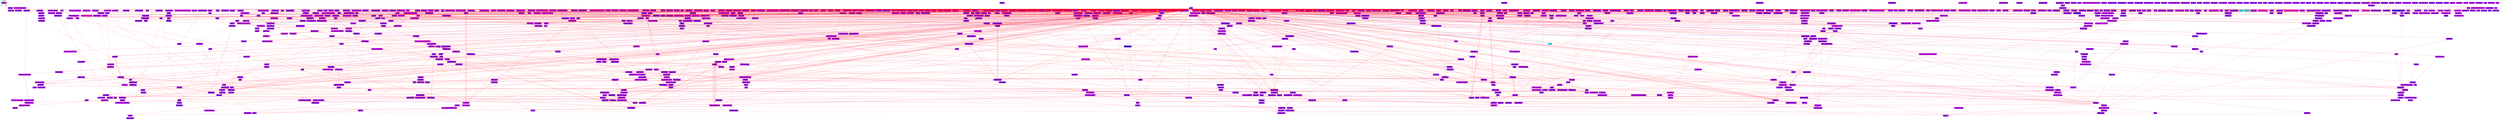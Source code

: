 digraph FeatureModel {

	 rankdir = TB; splines = "line";
	 clusterrank= local;
	 subgraph cluster_0 {
		style = rounded; minlen = 0.01;
		rankdir = TB; ranksep = 0.01;
		label = "Probability";
		color = "black";
		fontname="helvetica-bold";
		 theColors [label="                      ",shape="rectangle",fillcolor="0.5 1.0 1.0: 0.55 1.0 1.0: 0.6 1.0 1.0: 0.65 1.0 1.0: 0.7 1.0 1.0: 0.75 1.0 1.0: 0.8 1.0 1.0: 0.85 1.0 1.0: 0.9 1.0 1.0: 0.95 1.0 1.0: 1.0 1.0 1.0", fontname="helvetica-bold", style=striped];
		 theLegend [label="low      	high",shape="plaintext",fontname="helvetica-bold"];
		 theColors->theLegend [style=invis,len=0.01];
	}
	 subgraph cluster_1 {
	n1	[label="vehicle", shape="rectangle",fillcolor="0.785 1.0 1.0", fontname="helvetica-bold", style=filled];
	n2	[label="accident", shape="rectangle",fillcolor="0.785 1.0 1.0", fontname="helvetica-bold", style=filled];
	n3	[label="adjustment", shape="rectangle",fillcolor="0.785 1.0 1.0", fontname="helvetica-bold", style=filled];
	n4	[label="child_restraint", shape="rectangle",fillcolor="0.800 1.0 1.0", fontname="helvetica-bold", style=filled];
	n5	[label="front_passenger_seat", shape="rectangle",fillcolor="0.800 1.0 1.0", fontname="helvetica-bold", style=filled];
	n6	[label="journey", shape="rectangle",fillcolor="0.785 1.0 1.0", fontname="helvetica-bold", style=filled];
	n7	[label="protective_function", shape="rectangle",fillcolor="0.800 1.0 1.0", fontname="helvetica-bold", style=filled];
	n8	[label="airbag_function", shape="rectangle",fillcolor="0.800 1.0 1.0", fontname="helvetica-bold", style=filled];
	n9	[label="restraint_system", shape="rectangle",fillcolor="0.800 1.0 1.0", fontname="helvetica-bold", style=filled];
	n10	[label="vehicle_system", shape="rectangle",fillcolor="0.785 1.0 1.0", fontname="helvetica-bold", style=filled];
	n11	[label="seat_belt_seat", shape="rectangle",fillcolor="0.800 1.0 1.0", fontname="helvetica-bold", style=filled];
	n12	[label="switch", shape="rectangle",fillcolor="0.766 1.0 1.0", fontname="helvetica-bold", style=filled];
	n13	[label="tire_pressure", shape="rectangle",fillcolor="0.785 1.0 1.0", fontname="helvetica-bold", style=filled];
	n14	[label="accident_caused", shape="rectangle",fillcolor="0.785 1.0 1.0", fontname="helvetica-bold", style=filled];
	n15	[label="differ", shape="rectangle",fillcolor="0.766 1.0 1.0", fontname="helvetica-bold", style=filled];
	n16	[label="account", shape="rectangle",fillcolor="0.766 1.0 1.0", fontname="helvetica-bold", style=filled];
	n17	[label="route_option", shape="rectangle",fillcolor="0.785 1.0 1.0", fontname="helvetica-bold", style=filled];
	n18	[label="activated_auto", shape="rectangle",fillcolor="0.785 1.0 1.0", fontname="helvetica-bold", style=filled];
	n19	[label="automatic_software_update", shape="rectangle",fillcolor="0.800 1.0 1.0", fontname="helvetica-bold", style=filled];
	n20	[label="activation_code", shape="rectangle",fillcolor="0.785 1.0 1.0", fontname="helvetica-bold", style=filled];
	n21	[label="storage_medium", shape="rectangle",fillcolor="0.785 1.0 1.0", fontname="helvetica-bold", style=filled];
	n22	[label="activation_con", shape="rectangle",fillcolor="0.785 1.0 1.0", fontname="helvetica-bold", style=filled];
	n23	[label="possible_accelera_tion", shape="rectangle",fillcolor="0.800 1.0 1.0", fontname="helvetica-bold", style=filled];
	n24	[label="standstill", shape="rectangle",fillcolor="0.766 1.0 1.0", fontname="helvetica-bold", style=filled];
	n25	[label="active_profile", shape="rectangle",fillcolor="0.785 1.0 1.0", fontname="helvetica-bold", style=filled];
	n26	[label="vehicle_display", shape="rectangle",fillcolor="0.785 1.0 1.0", fontname="helvetica-bold", style=filled];
	n27	[label="addi_tion", shape="rectangle",fillcolor="0.785 1.0 1.0", fontname="helvetica-bold", style=filled];
	n28	[label="underneath", shape="rectangle",fillcolor="0.766 1.0 1.0", fontname="helvetica-bold", style=filled];
	n29	[label="additional_injury", shape="rectangle",fillcolor="0.785 1.0 1.0", fontname="helvetica-bold", style=filled];
	n30	[label="seat_belt", shape="rectangle",fillcolor="0.785 1.0 1.0", fontname="helvetica-bold", style=filled];
	n31	[label="additional_online_service", shape="rectangle",fillcolor="0.800 1.0 1.0", fontname="helvetica-bold", style=filled];
	n32	[label="navigation_map", shape="rectangle",fillcolor="0.785 1.0 1.0", fontname="helvetica-bold", style=filled];
	n33	[label="map_service", shape="rectangle",fillcolor="0.785 1.0 1.0", fontname="helvetica-bold", style=filled];
	n34	[label="online_map", shape="rectangle",fillcolor="0.785 1.0 1.0", fontname="helvetica-bold", style=filled];
	n35	[label="additional_value", shape="rectangle",fillcolor="0.785 1.0 1.0", fontname="helvetica-bold", style=filled];
	n36	[label="display_content", shape="rectangle",fillcolor="0.785 1.0 1.0", fontname="helvetica-bold", style=filled];
	n37	[label="fuel_filler_flap_location", shape="rectangle",fillcolor="0.800 1.0 1.0", fontname="helvetica-bold", style=filled];
	n38	[label="adjacent_lane", shape="rectangle",fillcolor="0.785 1.0 1.0", fontname="helvetica-bold", style=filled];
	n39	[label="vehicle_detected", shape="rectangle",fillcolor="0.785 1.0 1.0", fontname="helvetica-bold", style=filled];
	n40	[label="adjust", shape="rectangle",fillcolor="0.766 1.0 1.0", fontname="helvetica-bold", style=filled];
	n41	[label="adjustment_function", shape="rectangle",fillcolor="0.785 1.0 1.0", fontname="helvetica-bold", style=filled];
	n42	[label="following_situation", shape="rectangle",fillcolor="0.785 1.0 1.0", fontname="helvetica-bold", style=filled];
	n43	[label="accident_situation", shape="rectangle",fillcolor="0.785 1.0 1.0", fontname="helvetica-bold", style=filled];
	n44	[label="traffic_situation", shape="rectangle",fillcolor="0.785 1.0 1.0", fontname="helvetica-bold", style=filled];
	n45	[label="situation_function", shape="rectangle",fillcolor="0.785 1.0 1.0", fontname="helvetica-bold", style=filled];
	n46	[label="excessive_tire_pressure", shape="rectangle",fillcolor="0.800 1.0 1.0", fontname="helvetica-bold", style=filled];
	n47	[label="airbag_deployed", shape="rectangle",fillcolor="0.785 1.0 1.0", fontname="helvetica-bold", style=filled];
	n48	[label="minor_deformation", shape="rectangle",fillcolor="0.785 1.0 1.0", fontname="helvetica-bold", style=filled];
	n49	[label="deployed_airbag", shape="rectangle",fillcolor="0.785 1.0 1.0", fontname="helvetica-bold", style=filled];
	n50	[label="airbag_deployment", shape="rectangle",fillcolor="0.785 1.0 1.0", fontname="helvetica-bold", style=filled];
	n51	[label="injury", shape="rectangle",fillcolor="0.766 1.0 1.0", fontname="helvetica-bold", style=filled];
	n52	[label="airbag_side", shape="rectangle",fillcolor="0.785 1.0 1.0", fontname="helvetica-bold", style=filled];
	n53	[label="deploy", shape="rectangle",fillcolor="0.766 1.0 1.0", fontname="helvetica-bold", style=filled];
	n54	[label="front_passenger_side", shape="rectangle",fillcolor="0.800 1.0 1.0", fontname="helvetica-bold", style=filled];
	n55	[label="side_window", shape="rectangle",fillcolor="0.785 1.0 1.0", fontname="helvetica-bold", style=filled];
	n56	[label="ambient_condition", shape="rectangle",fillcolor="0.785 1.0 1.0", fontname="helvetica-bold", style=filled];
	n57	[label="become", shape="rectangle",fillcolor="0.766 1.0 1.0", fontname="helvetica-bold", style=filled];
	n58	[label="following_setting", shape="rectangle",fillcolor="0.785 1.0 1.0", fontname="helvetica-bold", style=filled];
	n59	[label="assist", shape="rectangle",fillcolor="0.766 1.0 1.0", fontname="helvetica-bold", style=filled];
	n60	[label="assistance", shape="rectangle",fillcolor="0.766 1.0 1.0", fontname="helvetica-bold", style=filled];
	n61	[label="approx", shape="rectangle",fillcolor="0.766 1.0 1.0", fontname="helvetica-bold", style=filled];
	n62	[label="electrostatic_charge", shape="rectangle",fillcolor="0.785 1.0 1.0", fontname="helvetica-bold", style=filled];
	n63	[label="special_ist_workshop", shape="rectangle",fillcolor="0.800 1.0 1.0", fontname="helvetica-bold", style=filled];
	n64	[label="vehicle_battery", shape="rectangle",fillcolor="0.785 1.0 1.0", fontname="helvetica-bold", style=filled];
	n65	[label="attention_level", shape="rectangle",fillcolor="0.785 1.0 1.0", fontname="helvetica-bold", style=filled];
	n66	[label="warning_message", shape="rectangle",fillcolor="0.785 1.0 1.0", fontname="helvetica-bold", style=filled];
	n67	[label="audio_equipment", shape="rectangle",fillcolor="0.785 1.0 1.0", fontname="helvetica-bold", style=filled];
	n68	[label="mobile_phone_connected", shape="rectangle",fillcolor="0.800 1.0 1.0", fontname="helvetica-bold", style=filled];
	n69	[label="audio_source", shape="rectangle",fillcolor="0.785 1.0 1.0", fontname="helvetica-bold", style=filled];
	n70	[label="tone_sound", shape="rectangle",fillcolor="0.785 1.0 1.0", fontname="helvetica-bold", style=filled];
	n71	[label="warning_tone", shape="rectangle",fillcolor="0.785 1.0 1.0", fontname="helvetica-bold", style=filled];
	n72	[label="automatic_closing", shape="rectangle",fillcolor="0.785 1.0 1.0", fontname="helvetica-bold", style=filled];
	n73	[label="automatic_front_passenger_airbag", shape="rectangle",fillcolor="0.800 1.0 1.0", fontname="helvetica-bold", style=filled];
	n74	[label="passenger_air_bag", shape="rectangle",fillcolor="0.800 1.0 1.0", fontname="helvetica-bold", style=filled];
	n75	[label="front_airbag_shutoff_automatic", shape="rectangle",fillcolor="0.800 1.0 1.0", fontname="helvetica-bold", style=filled];
	n76	[label="automatic_operation", shape="rectangle",fillcolor="0.785 1.0 1.0", fontname="helvetica-bold", style=filled];
	n77	[label="automatic_seat_adjustment", shape="rectangle",fillcolor="0.800 1.0 1.0", fontname="helvetica-bold", style=filled];
	n78	[label="seat_position", shape="rectangle",fillcolor="0.785 1.0 1.0", fontname="helvetica-bold", style=filled];
	n79	[label="automatic_transmission", shape="rectangle",fillcolor="0.785 1.0 1.0", fontname="helvetica-bold", style=filled];
	n80	[label="transmission_position_j", shape="rectangle",fillcolor="0.800 1.0 1.0", fontname="helvetica-bold", style=filled];
	n81	[label="transmission_position", shape="rectangle",fillcolor="0.785 1.0 1.0", fontname="helvetica-bold", style=filled];
	n82	[label="available_category", shape="rectangle",fillcolor="0.785 1.0 1.0", fontname="helvetica-bold", style=filled];
	n83	[label="available_service", shape="rectangle",fillcolor="0.785 1.0 1.0", fontname="helvetica-bold", style=filled];
	n84	[label="available_today", shape="rectangle",fillcolor="0.785 1.0 1.0", fontname="helvetica-bold", style=filled];
	n85	[label="avoid_area", shape="rectangle",fillcolor="0.785 1.0 1.0", fontname="helvetica-bold", style=filled];
	n86	[label="route_avoiding", shape="rectangle",fillcolor="0.785 1.0 1.0", fontname="helvetica-bold", style=filled];
	n87	[label="axle_component", shape="rectangle",fillcolor="0.785 1.0 1.0", fontname="helvetica-bold", style=filled];
	n88	[label="tire_size", shape="rectangle",fillcolor="0.785 1.0 1.0", fontname="helvetica-bold", style=filled];
	n89	[label="axle_weight_rating", shape="rectangle",fillcolor="0.800 1.0 1.0", fontname="helvetica-bold", style=filled];
	n90	[label="vehicle_weight_rating", shape="rectangle",fillcolor="0.800 1.0 1.0", fontname="helvetica-bold", style=filled];
	n91	[label="back_ground", shape="rectangle",fillcolor="0.785 1.0 1.0", fontname="helvetica-bold", style=filled];
	n92	[label="update_update", shape="rectangle",fillcolor="0.785 1.0 1.0", fontname="helvetica-bold", style=filled];
	n93	[label="background", shape="rectangle",fillcolor="0.766 1.0 1.0", fontname="helvetica-bold", style=filled];
	n94	[label="ball_head_height", shape="rectangle",fillcolor="0.800 1.0 1.0", fontname="helvetica-bold", style=filled];
	n95	[label="trailer_load", shape="rectangle",fillcolor="0.785 1.0 1.0", fontname="helvetica-bold", style=filled];
	n96	[label="vehicle_height", shape="rectangle",fillcolor="0.785 1.0 1.0", fontname="helvetica-bold", style=filled];
	n97	[label="battery", shape="rectangle",fillcolor="0.766 1.0 1.0", fontname="helvetica-bold", style=filled];
	n98	[label="battery_charging", shape="rectangle",fillcolor="0.785 1.0 1.0", fontname="helvetica-bold", style=filled];
	n99	[label="battery_clamp", shape="rectangle",fillcolor="0.785 1.0 1.0", fontname="helvetica-bold", style=filled];
	n100	[label="handling_characteristic", shape="rectangle",fillcolor="0.766 1.0 1.0", fontname="helvetica-bold", style=filled];
	n101	[label="become_trapped", shape="rectangle",fillcolor="0.766 1.0 1.0", fontname="helvetica-bold", style=filled];
	n102	[label="ble_weight", shape="rectangle",fillcolor="0.766 1.0 1.0", fontname="helvetica-bold", style=filled];
	n103	[label="calcula_ted", shape="rectangle",fillcolor="0.766 1.0 1.0", fontname="helvetica-bold", style=filled];
	n104	[label="collision", shape="rectangle",fillcolor="0.766 1.0 1.0", fontname="helvetica-bold", style=filled];
	n105	[label="operate", shape="rectangle",fillcolor="0.766 1.0 1.0", fontname="helvetica-bold", style=filled];
	n106	[label="brake_applied", shape="rectangle",fillcolor="0.766 1.0 1.0", fontname="helvetica-bold", style=filled];
	n107	[label="electric_parking_brake", shape="rectangle",fillcolor="0.785 1.0 1.0", fontname="helvetica-bold", style=filled];
	n108	[label="brake_electric", shape="rectangle",fillcolor="0.766 1.0 1.0", fontname="helvetica-bold", style=filled];
	n109	[label="brake_indicator_lamp", shape="rectangle",fillcolor="0.785 1.0 1.0", fontname="helvetica-bold", style=filled];
	n110	[label="brake_function", shape="rectangle",fillcolor="0.766 1.0 1.0", fontname="helvetica-bold", style=filled];
	n111	[label="brake_pedal", shape="rectangle",fillcolor="0.766 1.0 1.0", fontname="helvetica-bold", style=filled];
	n112	[label="braking", shape="rectangle",fillcolor="0.766 1.0 1.0", fontname="helvetica-bold", style=filled];
	n113	[label="braking_characteristic", shape="rectangle",fillcolor="0.766 1.0 1.0", fontname="helvetica-bold", style=filled];
	n114	[label="han_dling_characteristic", shape="rectangle",fillcolor="0.785 1.0 1.0", fontname="helvetica-bold", style=filled];
	n115	[label="low_tire_pressure", shape="rectangle",fillcolor="0.785 1.0 1.0", fontname="helvetica-bold", style=filled];
	n116	[label="tire_characteristic", shape="rectangle",fillcolor="0.766 1.0 1.0", fontname="helvetica-bold", style=filled];
	n117	[label="material", shape="rectangle",fillcolor="0.766 1.0 1.0", fontname="helvetica-bold", style=filled];
	n118	[label="braking_distance", shape="rectangle",fillcolor="0.766 1.0 1.0", fontname="helvetica-bold", style=filled];
	n119	[label="burn-like_injury", shape="rectangle",fillcolor="0.766 1.0 1.0", fontname="helvetica-bold", style=filled];
	n120	[label="careful_attention", shape="rectangle",fillcolor="0.766 1.0 1.0", fontname="helvetica-bold", style=filled];
	n121	[label="cargo_compart_ment_cover", shape="rectangle",fillcolor="0.800 1.0 1.0", fontname="helvetica-bold", style=filled];
	n122	[label="heavy_load", shape="rectangle",fillcolor="0.766 1.0 1.0", fontname="helvetica-bold", style=filled];
	n123	[label="cargo_compartment", shape="rectangle",fillcolor="0.766 1.0 1.0", fontname="helvetica-bold", style=filled];
	n124	[label="cargo_compartment_cover", shape="rectangle",fillcolor="0.785 1.0 1.0", fontname="helvetica-bold", style=filled];
	n125	[label="dam_aged", shape="rectangle",fillcolor="0.766 1.0 1.0", fontname="helvetica-bold", style=filled];
	n126	[label="vehicle_vehicle_speed", shape="rectangle",fillcolor="0.785 1.0 1.0", fontname="helvetica-bold", style=filled];
	n127	[label="speed_limit", shape="rectangle",fillcolor="0.766 1.0 1.0", fontname="helvetica-bold", style=filled];
	n128	[label="catalytic_converter", shape="rectangle",fillcolor="0.766 1.0 1.0", fontname="helvetica-bold", style=filled];
	n129	[label="cause_engine_damage", shape="rectangle",fillcolor="0.785 1.0 1.0", fontname="helvetica-bold", style=filled];
	n130	[label="center_seat_backrest", shape="rectangle",fillcolor="0.785 1.0 1.0", fontname="helvetica-bold", style=filled];
	n131	[label="left_seat", shape="rectangle",fillcolor="0.766 1.0 1.0", fontname="helvetica-bold", style=filled];
	n132	[label="certain_application", shape="rectangle",fillcolor="0.766 1.0 1.0", fontname="helvetica-bold", style=filled];
	n133	[label="switch_voice_command_switch", shape="rectangle",fillcolor="0.800 1.0 1.0", fontname="helvetica-bold", style=filled];
	n134	[label="voice_command_voice", shape="rectangle",fillcolor="0.785 1.0 1.0", fontname="helvetica-bold", style=filled];
	n135	[label="certain_tightening_force", shape="rectangle",fillcolor="0.785 1.0 1.0", fontname="helvetica-bold", style=filled];
	n136	[label="characteristic", shape="rectangle",fillcolor="0.766 1.0 1.0", fontname="helvetica-bold", style=filled];
	n137	[label="gravity", shape="rectangle",fillcolor="0.766 1.0 1.0", fontname="helvetica-bold", style=filled];
	n138	[label="airbag", shape="rectangle",fillcolor="0.766 1.0 1.0", fontname="helvetica-bold", style=filled];
	n139	[label="direction", shape="rectangle",fillcolor="0.766 1.0 1.0", fontname="helvetica-bold", style=filled];
	n140	[label="restraint_front", shape="rectangle",fillcolor="0.766 1.0 1.0", fontname="helvetica-bold", style=filled];
	n141	[label="vehicle_occupant", shape="rectangle",fillcolor="0.766 1.0 1.0", fontname="helvetica-bold", style=filled];
	n142	[label="wrong_direction", shape="rectangle",fillcolor="0.766 1.0 1.0", fontname="helvetica-bold", style=filled];
	n143	[label="child_seat", shape="rectangle",fillcolor="0.766 1.0 1.0", fontname="helvetica-bold", style=filled];
	n144	[label="seat_seat", shape="rectangle",fillcolor="0.766 1.0 1.0", fontname="helvetica-bold", style=filled];
	n145	[label="children_children", shape="rectangle",fillcolor="0.766 1.0 1.0", fontname="helvetica-bold", style=filled];
	n146	[label="closing", shape="rectangle",fillcolor="0.766 1.0 1.0", fontname="helvetica-bold", style=filled];
	n147	[label="flammable_material", shape="rectangle",fillcolor="0.766 1.0 1.0", fontname="helvetica-bold", style=filled];
	n148	[label="parking_brake", shape="rectangle",fillcolor="0.766 1.0 1.0", fontname="helvetica-bold", style=filled];
	n149	[label="children_unattended", shape="rectangle",fillcolor="0.766 1.0 1.0", fontname="helvetica-bold", style=filled];
	n150	[label="cigarette_lighter", shape="rectangle",fillcolor="0.766 1.0 1.0", fontname="helvetica-bold", style=filled];
	n151	[label="circumstance", shape="rectangle",fillcolor="0.766 1.0 1.0", fontname="helvetica-bold", style=filled];
	n152	[label="parking_space", shape="rectangle",fillcolor="0.766 1.0 1.0", fontname="helvetica-bold", style=filled];
	n153	[label="climate_condition", shape="rectangle",fillcolor="0.766 1.0 1.0", fontname="helvetica-bold", style=filled];
	n154	[label="driving_condition", shape="rectangle",fillcolor="0.766 1.0 1.0", fontname="helvetica-bold", style=filled];
	n155	[label="road_condition", shape="rectangle",fillcolor="0.766 1.0 1.0", fontname="helvetica-bold", style=filled];
	n156	[label="climate_control", shape="rectangle",fillcolor="0.766 1.0 1.0", fontname="helvetica-bold", style=filled];
	n157	[label="control_climate", shape="rectangle",fillcolor="0.766 1.0 1.0", fontname="helvetica-bold", style=filled];
	n158	[label="climate_control_synchronization_function", shape="rectangle",fillcolor="0.800 1.0 1.0", fontname="helvetica-bold", style=filled];
	n159	[label="close_range", shape="rectangle",fillcolor="0.766 1.0 1.0", fontname="helvetica-bold", style=filled];
	n160	[label="closed", shape="rectangle",fillcolor="0.766 1.0 1.0", fontname="helvetica-bold", style=filled];
	n161	[label="automati", shape="rectangle",fillcolor="0.766 1.0 1.0", fontname="helvetica-bold", style=filled];
	n162	[label="motion", shape="rectangle",fillcolor="0.766 1.0 1.0", fontname="helvetica-bold", style=filled];
	n163	[label="closing_function", shape="rectangle",fillcolor="0.766 1.0 1.0", fontname="helvetica-bold", style=filled];
	n164	[label="rear_bumper", shape="rectangle",fillcolor="0.766 1.0 1.0", fontname="helvetica-bold", style=filled];
	n165	[label="cockpit", shape="rectangle",fillcolor="0.766 1.0 1.0", fontname="helvetica-bold", style=filled];
	n166	[label="cold_air", shape="rectangle",fillcolor="0.766 1.0 1.0", fontname="helvetica-bold", style=filled];
	n167	[label="cold_tire_pressure", shape="rectangle",fillcolor="0.785 1.0 1.0", fontname="helvetica-bold", style=filled];
	n168	[label="color_combination", shape="rectangle",fillcolor="0.766 1.0 1.0", fontname="helvetica-bold", style=filled];
	n169	[label="com_pleted", shape="rectangle",fillcolor="0.766 1.0 1.0", fontname="helvetica-bold", style=filled];
	n170	[label="massage_driver", shape="rectangle",fillcolor="0.766 1.0 1.0", fontname="helvetica-bold", style=filled];
	n171	[label="wave_massage", shape="rectangle",fillcolor="0.766 1.0 1.0", fontname="helvetica-bold", style=filled];
	n172	[label="command_massage", shape="rectangle",fillcolor="0.766 1.0 1.0", fontname="helvetica-bold", style=filled];
	n173	[label="component", shape="rectangle",fillcolor="0.766 1.0 1.0", fontname="helvetica-bold", style=filled];
	n174	[label="con_nection", shape="rectangle",fillcolor="0.766 1.0 1.0", fontname="helvetica-bold", style=filled];
	n175	[label="concentration", shape="rectangle",fillcolor="0.766 1.0 1.0", fontname="helvetica-bold", style=filled];
	n176	[label="connect", shape="rectangle",fillcolor="0.766 1.0 1.0", fontname="helvetica-bold", style=filled];
	n177	[label="country", shape="rectangle",fillcolor="0.766 1.0 1.0", fontname="helvetica-bold", style=filled];
	n178	[label="connect_equipment", shape="rectangle",fillcolor="0.766 1.0 1.0", fontname="helvetica-bold", style=filled];
	n179	[label="vehicle_equipment", shape="rectangle",fillcolor="0.766 1.0 1.0", fontname="helvetica-bold", style=filled];
	n180	[label="connect_service", shape="rectangle",fillcolor="0.766 1.0 1.0", fontname="helvetica-bold", style=filled];
	n181	[label="voice_control", shape="rectangle",fillcolor="0.766 1.0 1.0", fontname="helvetica-bold", style=filled];
	n182	[label="connection", shape="rectangle",fillcolor="0.766 1.0 1.0", fontname="helvetica-bold", style=filled];
	n183	[label="display_message", shape="rectangle",fillcolor="0.766 1.0 1.0", fontname="helvetica-bold", style=filled];
	n184	[label="connection_established", shape="rectangle",fillcolor="0.766 1.0 1.0", fontname="helvetica-bold", style=filled];
	n185	[label="connection_multimedia", shape="rectangle",fillcolor="0.766 1.0 1.0", fontname="helvetica-bold", style=filled];
	n186	[label="consideration", shape="rectangle",fillcolor="0.766 1.0 1.0", fontname="helvetica-bold", style=filled];
	n187	[label="contact", shape="rectangle",fillcolor="0.766 1.0 1.0", fontname="helvetica-bold", style=filled];
	n188	[label="voice_input", shape="rectangle",fillcolor="0.766 1.0 1.0", fontname="helvetica-bold", style=filled];
	n189	[label="container", shape="rectangle",fillcolor="0.766 1.0 1.0", fontname="helvetica-bold", style=filled];
	n190	[label="liquid", shape="rectangle",fillcolor="0.766 1.0 1.0", fontname="helvetica-bold", style=filled];
	n191	[label="content", shape="rectangle",fillcolor="0.766 1.0 1.0", fontname="helvetica-bold", style=filled];
	n192	[label="activated", shape="rectangle",fillcolor="0.766 1.0 1.0", fontname="helvetica-bold", style=filled];
	n193	[label="control", shape="rectangle",fillcolor="0.766 1.0 1.0", fontname="helvetica-bold", style=filled];
	n194	[label="online_service", shape="rectangle",fillcolor="0.766 1.0 1.0", fontname="helvetica-bold", style=filled];
	n195	[label="seat_position_calculated", shape="rectangle",fillcolor="0.785 1.0 1.0", fontname="helvetica-bold", style=filled];
	n196	[label="vehicle_position", shape="rectangle",fillcolor="0.766 1.0 1.0", fontname="helvetica-bold", style=filled];
	n197	[label="correct_position", shape="rectangle",fillcolor="0.766 1.0 1.0", fontname="helvetica-bold", style=filled];
	n198	[label="outside_mirror", shape="rectangle",fillcolor="0.766 1.0 1.0", fontname="helvetica-bold", style=filled];
	n199	[label="crash_investigation", shape="rectangle",fillcolor="0.766 1.0 1.0", fontname="helvetica-bold", style=filled];
	n200	[label="law_enforcement", shape="rectangle",fillcolor="0.766 1.0 1.0", fontname="helvetica-bold", style=filled];
	n201	[label="cruise_control_cruise", shape="rectangle",fillcolor="0.785 1.0 1.0", fontname="helvetica-bold", style=filled];
	n202	[label="stored_speed", shape="rectangle",fillcolor="0.766 1.0 1.0", fontname="helvetica-bold", style=filled];
	n203	[label="speed_stored", shape="rectangle",fillcolor="0.766 1.0 1.0", fontname="helvetica-bold", style=filled];
	n204	[label="parking_direction", shape="rectangle",fillcolor="0.766 1.0 1.0", fontname="helvetica-bold", style=filled];
	n205	[label="current_road", shape="rectangle",fillcolor="0.766 1.0 1.0", fontname="helvetica-bold", style=filled];
	n206	[label="current_route_guidance", shape="rectangle",fillcolor="0.785 1.0 1.0", fontname="helvetica-bold", style=filled];
	n207	[label="current_situation", shape="rectangle",fillcolor="0.766 1.0 1.0", fontname="helvetica-bold", style=filled];
	n208	[label="damage", shape="rectangle",fillcolor="0.766 1.0 1.0", fontname="helvetica-bold", style=filled];
	n209	[label="retreaded_tire", shape="rectangle",fillcolor="0.766 1.0 1.0", fontname="helvetica-bold", style=filled];
	n210	[label="damage_caused", shape="rectangle",fillcolor="0.766 1.0 1.0", fontname="helvetica-bold", style=filled];
	n211	[label="engine_damage", shape="rectangle",fillcolor="0.766 1.0 1.0", fontname="helvetica-bold", style=filled];
	n212	[label="deactivate", shape="rectangle",fillcolor="0.766 1.0 1.0", fontname="helvetica-bold", style=filled];
	n213	[label="deactivated_state", shape="rectangle",fillcolor="0.766 1.0 1.0", fontname="helvetica-bold", style=filled];
	n214	[label="degree_whilst_driving", shape="rectangle",fillcolor="0.785 1.0 1.0", fontname="helvetica-bold", style=filled];
	n215	[label="function", shape="rectangle",fillcolor="0.766 1.0 1.0", fontname="helvetica-bold", style=filled];
	n216	[label="design", shape="rectangle",fillcolor="0.766 1.0 1.0", fontname="helvetica-bold", style=filled];
	n217	[label="destination", shape="rectangle",fillcolor="0.766 1.0 1.0", fontname="helvetica-bold", style=filled];
	n218	[label="destination_reached", shape="rectangle",fillcolor="0.766 1.0 1.0", fontname="helvetica-bold", style=filled];
	n219	[label="detect", shape="rectangle",fillcolor="0.766 1.0 1.0", fontname="helvetica-bold", style=filled];
	n220	[label="device", shape="rectangle",fillcolor="0.766 1.0 1.0", fontname="helvetica-bold", style=filled];
	n221	[label="ignition_ignition", shape="rectangle",fillcolor="0.766 1.0 1.0", fontname="helvetica-bold", style=filled];
	n222	[label="position", shape="rectangle",fillcolor="0.766 1.0 1.0", fontname="helvetica-bold", style=filled];
	n223	[label="value_displayed", shape="rectangle",fillcolor="0.766 1.0 1.0", fontname="helvetica-bold", style=filled];
	n224	[label="direct_sunlight", shape="rectangle",fillcolor="0.766 1.0 1.0", fontname="helvetica-bold", style=filled];
	n225	[label="light_function", shape="rectangle",fillcolor="0.766 1.0 1.0", fontname="helvetica-bold", style=filled];
	n226	[label="parking", shape="rectangle",fillcolor="0.766 1.0 1.0", fontname="helvetica-bold", style=filled];
	n227	[label="dirt_grinder", shape="rectangle",fillcolor="0.766 1.0 1.0", fontname="helvetica-bold", style=filled];
	n228	[label="visible_damage", shape="rectangle",fillcolor="0.766 1.0 1.0", fontname="helvetica-bold", style=filled];
	n229	[label="disabled_front_passenger_airbag", shape="rectangle",fillcolor="0.800 1.0 1.0", fontname="helvetica-bold", style=filled];
	n230	[label="display_menu", shape="rectangle",fillcolor="0.766 1.0 1.0", fontname="helvetica-bold", style=filled];
	n231	[label="multifunction_display", shape="rectangle",fillcolor="0.766 1.0 1.0", fontname="helvetica-bold", style=filled];
	n232	[label="display_message_display", shape="rectangle",fillcolor="0.785 1.0 1.0", fontname="helvetica-bold", style=filled];
	n233	[label="left-hand", shape="rectangle",fillcolor="0.766 1.0 1.0", fontname="helvetica-bold", style=filled];
	n234	[label="message_shown", shape="rectangle",fillcolor="0.766 1.0 1.0", fontname="helvetica-bold", style=filled];
	n235	[label="display_style", shape="rectangle",fillcolor="0.766 1.0 1.0", fontname="helvetica-bold", style=filled];
	n236	[label="range_display", shape="rectangle",fillcolor="0.766 1.0 1.0", fontname="helvetica-bold", style=filled];
	n237	[label="drive_program_display", shape="rectangle",fillcolor="0.785 1.0 1.0", fontname="helvetica-bold", style=filled];
	n238	[label="displayed", shape="rectangle",fillcolor="0.766 1.0 1.0", fontname="helvetica-bold", style=filled];
	n239	[label="street_name", shape="rectangle",fillcolor="0.766 1.0 1.0", fontname="helvetica-bold", style=filled];
	n240	[label="drive_position", shape="rectangle",fillcolor="0.766 1.0 1.0", fontname="helvetica-bold", style=filled];
	n241	[label="stored_position", shape="rectangle",fillcolor="0.766 1.0 1.0", fontname="helvetica-bold", style=filled];
	n242	[label="ignition", shape="rectangle",fillcolor="0.766 1.0 1.0", fontname="helvetica-bold", style=filled];
	n243	[label="parking_vehicle", shape="rectangle",fillcolor="0.766 1.0 1.0", fontname="helvetica-bold", style=filled];
	n244	[label="following_road_user", shape="rectangle",fillcolor="0.785 1.0 1.0", fontname="helvetica-bold", style=filled];
	n245	[label="vehicle_door", shape="rectangle",fillcolor="0.766 1.0 1.0", fontname="helvetica-bold", style=filled];
	n246	[label="vehicle_note", shape="rectangle",fillcolor="0.766 1.0 1.0", fontname="helvetica-bold", style=filled];
	n247	[label="drive_wheel", shape="rectangle",fillcolor="0.766 1.0 1.0", fontname="helvetica-bold", style=filled];
	n248	[label="driven", shape="rectangle",fillcolor="0.766 1.0 1.0", fontname="helvetica-bold", style=filled];
	n249	[label="driven_speed", shape="rectangle",fillcolor="0.766 1.0 1.0", fontname="helvetica-bold", style=filled];
	n250	[label="speed_driven", shape="rectangle",fillcolor="0.766 1.0 1.0", fontname="helvetica-bold", style=filled];
	n251	[label="driver", shape="rectangle",fillcolor="0.766 1.0 1.0", fontname="helvetica-bold", style=filled];
	n252	[label="intervene", shape="rectangle",fillcolor="0.766 1.0 1.0", fontname="helvetica-bold", style=filled];
	n253	[label="drivetrain", shape="rectangle",fillcolor="0.766 1.0 1.0", fontname="helvetica-bold", style=filled];
	n254	[label="driving", shape="rectangle",fillcolor="0.766 1.0 1.0", fontname="helvetica-bold", style=filled];
	n255	[label="braking_function", shape="rectangle",fillcolor="0.766 1.0 1.0", fontname="helvetica-bold", style=filled];
	n256	[label="warning", shape="rectangle",fillcolor="0.766 1.0 1.0", fontname="helvetica-bold", style=filled];
	n257	[label="driving_characteristic", shape="rectangle",fillcolor="0.766 1.0 1.0", fontname="helvetica-bold", style=filled];
	n258	[label="towed_vehicle", shape="rectangle",fillcolor="0.766 1.0 1.0", fontname="helvetica-bold", style=filled];
	n259	[label="driving_safety", shape="rectangle",fillcolor="0.766 1.0 1.0", fontname="helvetica-bold", style=filled];
	n260	[label="driving_style", shape="rectangle",fillcolor="0.766 1.0 1.0", fontname="helvetica-bold", style=filled];
	n261	[label="driving_system", shape="rectangle",fillcolor="0.766 1.0 1.0", fontname="helvetica-bold", style=filled];
	n262	[label="automatic_anti-glare_mirror_break", shape="rectangle",fillcolor="0.800 1.0 1.0", fontname="helvetica-bold", style=filled];
	n263	[label="electric_shock", shape="rectangle",fillcolor="0.766 1.0 1.0", fontname="helvetica-bold", style=filled];
	n264	[label="electromagnetic_radiation", shape="rectangle",fillcolor="0.766 1.0 1.0", fontname="helvetica-bold", style=filled];
	n265	[label="electronic_component_part", shape="rectangle",fillcolor="0.785 1.0 1.0", fontname="helvetica-bold", style=filled];
	n266	[label="wiring", shape="rectangle",fillcolor="0.766 1.0 1.0", fontname="helvetica-bold", style=filled];
	n267	[label="emergency_braking_situation", shape="rectangle",fillcolor="0.785 1.0 1.0", fontname="helvetica-bold", style=filled];
	n268	[label="emergency_call", shape="rectangle",fillcolor="0.766 1.0 1.0", fontname="helvetica-bold", style=filled];
	n269	[label="emergency_call_center", shape="rectangle",fillcolor="0.785 1.0 1.0", fontname="helvetica-bold", style=filled];
	n270	[label="emission_limit_value", shape="rectangle",fillcolor="0.785 1.0 1.0", fontname="helvetica-bold", style=filled];
	n271	[label="energy", shape="rectangle",fillcolor="0.766 1.0 1.0", fontname="helvetica-bold", style=filled];
	n272	[label="engine", shape="rectangle",fillcolor="0.766 1.0 1.0", fontname="helvetica-bold", style=filled];
	n273	[label="sensor", shape="rectangle",fillcolor="0.766 1.0 1.0", fontname="helvetica-bold", style=filled];
	n274	[label="engine_compart_ment", shape="rectangle",fillcolor="0.785 1.0 1.0", fontname="helvetica-bold", style=filled];
	n275	[label="engine_compartment", shape="rectangle",fillcolor="0.766 1.0 1.0", fontname="helvetica-bold", style=filled];
	n276	[label="engine_oil", shape="rectangle",fillcolor="0.766 1.0 1.0", fontname="helvetica-bold", style=filled];
	n277	[label="different_location", shape="rectangle",fillcolor="0.766 1.0 1.0", fontname="helvetica-bold", style=filled];
	n278	[label="engine_oil_level", shape="rectangle",fillcolor="0.785 1.0 1.0", fontname="helvetica-bold", style=filled];
	n279	[label="computer", shape="rectangle",fillcolor="0.766 1.0 1.0", fontname="helvetica-bold", style=filled];
	n280	[label="normal_level", shape="rectangle",fillcolor="0.766 1.0 1.0", fontname="helvetica-bold", style=filled];
	n281	[label="engine_running", shape="rectangle",fillcolor="0.766 1.0 1.0", fontname="helvetica-bold", style=filled];
	n282	[label="red_warning_lamp", shape="rectangle",fillcolor="0.785 1.0 1.0", fontname="helvetica-bold", style=filled];
	n283	[label="warning/indicator_lamp_warning/indicator", shape="rectangle",fillcolor="0.785 1.0 1.0", fontname="helvetica-bold", style=filled];
	n284	[label="engine_warning/indicator", shape="rectangle",fillcolor="0.766 1.0 1.0", fontname="helvetica-bold", style=filled];
	n285	[label="engine_stop", shape="rectangle",fillcolor="0.766 1.0 1.0", fontname="helvetica-bold", style=filled];
	n286	[label="entire_journey", shape="rectangle",fillcolor="0.766 1.0 1.0", fontname="helvetica-bold", style=filled];
	n287	[label="entire_width", shape="rectangle",fillcolor="0.766 1.0 1.0", fontname="helvetica-bold", style=filled];
	n288	[label="tire_tire", shape="rectangle",fillcolor="0.766 1.0 1.0", fontname="helvetica-bold", style=filled];
	n289	[label="equipment", shape="rectangle",fillcolor="0.766 1.0 1.0", fontname="helvetica-bold", style=filled];
	n290	[label="escape", shape="rectangle",fillcolor="0.766 1.0 1.0", fontname="helvetica-bold", style=filled];
	n291	[label="exceed", shape="rectangle",fillcolor="0.766 1.0 1.0", fontname="helvetica-bold", style=filled];
	n292	[label="exceeded", shape="rectangle",fillcolor="0.766 1.0 1.0", fontname="helvetica-bold", style=filled];
	n293	[label="vehicle_speed_increase", shape="rectangle",fillcolor="0.785 1.0 1.0", fontname="helvetica-bold", style=filled];
	n294	[label="overinflated_tire", shape="rectangle",fillcolor="0.766 1.0 1.0", fontname="helvetica-bold", style=filled];
	n295	[label="tire_load", shape="rectangle",fillcolor="0.766 1.0 1.0", fontname="helvetica-bold", style=filled];
	n296	[label="exit_warning", shape="rectangle",fillcolor="0.766 1.0 1.0", fontname="helvetica-bold", style=filled];
	n297	[label="situation", shape="rectangle",fillcolor="0.766 1.0 1.0", fontname="helvetica-bold", style=filled];
	n298	[label="exterior_antenna", shape="rectangle",fillcolor="0.766 1.0 1.0", fontname="helvetica-bold", style=filled];
	n299	[label="fastened_seat_belt", shape="rectangle",fillcolor="0.785 1.0 1.0", fontname="helvetica-bold", style=filled];
	n300	[label="airbag_protection", shape="rectangle",fillcolor="0.766 1.0 1.0", fontname="helvetica-bold", style=filled];
	n301	[label="favorite_favorite", shape="rectangle",fillcolor="0.766 1.0 1.0", fontname="helvetica-bold", style=filled];
	n302	[label="filling_hose", shape="rectangle",fillcolor="0.766 1.0 1.0", fontname="helvetica-bold", style=filled];
	n303	[label="tire_sealant", shape="rectangle",fillcolor="0.766 1.0 1.0", fontname="helvetica-bold", style=filled];
	n304	[label="electric_line", shape="rectangle",fillcolor="0.766 1.0 1.0", fontname="helvetica-bold", style=filled];
	n305	[label="first_seat_row", shape="rectangle",fillcolor="0.785 1.0 1.0", fontname="helvetica-bold", style=filled];
	n306	[label="windshield_windshield", shape="rectangle",fillcolor="0.766 1.0 1.0", fontname="helvetica-bold", style=filled];
	n307	[label="flammable_mixture", shape="rectangle",fillcolor="0.766 1.0 1.0", fontname="helvetica-bold", style=filled];
	n308	[label="flat_tire_flat", shape="rectangle",fillcolor="0.785 1.0 1.0", fontname="helvetica-bold", style=filled];
	n309	[label="display_ing", shape="rectangle",fillcolor="0.766 1.0 1.0", fontname="helvetica-bold", style=filled];
	n310	[label="follow_ing_condition", shape="rectangle",fillcolor="0.785 1.0 1.0", fontname="helvetica-bold", style=filled];
	n311	[label="follow_ing_standard", shape="rectangle",fillcolor="0.785 1.0 1.0", fontname="helvetica-bold", style=filled];
	n312	[label="following", shape="rectangle",fillcolor="0.766 1.0 1.0", fontname="helvetica-bold", style=filled];
	n313	[label="menu_calling", shape="rectangle",fillcolor="0.766 1.0 1.0", fontname="helvetica-bold", style=filled];
	n314	[label="book_entry", shape="rectangle",fillcolor="0.766 1.0 1.0", fontname="helvetica-bold", style=filled];
	n315	[label="following_action", shape="rectangle",fillcolor="0.766 1.0 1.0", fontname="helvetica-bold", style=filled];
	n316	[label="profile_list", shape="rectangle",fillcolor="0.766 1.0 1.0", fontname="helvetica-bold", style=filled];
	n317	[label="following_com", shape="rectangle",fillcolor="0.766 1.0 1.0", fontname="helvetica-bold", style=filled];
	n318	[label="different_dimension", shape="rectangle",fillcolor="0.766 1.0 1.0", fontname="helvetica-bold", style=filled];
	n319	[label="suspension_com", shape="rectangle",fillcolor="0.766 1.0 1.0", fontname="helvetica-bold", style=filled];
	n320	[label="following_condition", shape="rectangle",fillcolor="0.766 1.0 1.0", fontname="helvetica-bold", style=filled];
	n321	[label="following_display", shape="rectangle",fillcolor="0.766 1.0 1.0", fontname="helvetica-bold", style=filled];
	n322	[label="central_display", shape="rectangle",fillcolor="0.766 1.0 1.0", fontname="helvetica-bold", style=filled];
	n323	[label="dialog", shape="rectangle",fillcolor="0.766 1.0 1.0", fontname="helvetica-bold", style=filled];
	n324	[label="display_button", shape="rectangle",fillcolor="0.766 1.0 1.0", fontname="helvetica-bold", style=filled];
	n325	[label="following_display_content", shape="rectangle",fillcolor="0.785 1.0 1.0", fontname="helvetica-bold", style=filled];
	n326	[label="traffic_sign", shape="rectangle",fillcolor="0.766 1.0 1.0", fontname="helvetica-bold", style=filled];
	n327	[label="following_design", shape="rectangle",fillcolor="0.766 1.0 1.0", fontname="helvetica-bold", style=filled];
	n328	[label="following_driving_system", shape="rectangle",fillcolor="0.785 1.0 1.0", fontname="helvetica-bold", style=filled];
	n329	[label="following_function", shape="rectangle",fillcolor="0.766 1.0 1.0", fontname="helvetica-bold", style=filled];
	n330	[label="following_tel_ephony", shape="rectangle",fillcolor="0.785 1.0 1.0", fontname="helvetica-bold", style=filled];
	n331	[label="profile_function", shape="rectangle",fillcolor="0.766 1.0 1.0", fontname="helvetica-bold", style=filled];
	n332	[label="mobile_phone_function", shape="rectangle",fillcolor="0.785 1.0 1.0", fontname="helvetica-bold", style=filled];
	n333	[label="ideal_route", shape="rectangle",fillcolor="0.766 1.0 1.0", fontname="helvetica-bold", style=filled];
	n334	[label="recep_tion", shape="rectangle",fillcolor="0.766 1.0 1.0", fontname="helvetica-bold", style=filled];
	n335	[label="following_note", shape="rectangle",fillcolor="0.766 1.0 1.0", fontname="helvetica-bold", style=filled];
	n336	[label="following_topic", shape="rectangle",fillcolor="0.766 1.0 1.0", fontname="helvetica-bold", style=filled];
	n337	[label="following_option", shape="rectangle",fillcolor="0.766 1.0 1.0", fontname="helvetica-bold", style=filled];
	n338	[label="search_field", shape="rectangle",fillcolor="0.766 1.0 1.0", fontname="helvetica-bold", style=filled];
	n339	[label="assistance_setting", shape="rectangle",fillcolor="0.766 1.0 1.0", fontname="helvetica-bold", style=filled];
	n340	[label="following_case", shape="rectangle",fillcolor="0.766 1.0 1.0", fontname="helvetica-bold", style=filled];
	n341	[label="speech_quality", shape="rectangle",fillcolor="0.766 1.0 1.0", fontname="helvetica-bold", style=filled];
	n342	[label="following_table", shape="rectangle",fillcolor="0.766 1.0 1.0", fontname="helvetica-bold", style=filled];
	n343	[label="following_waveband", shape="rectangle",fillcolor="0.766 1.0 1.0", fontname="helvetica-bold", style=filled];
	n344	[label="footwell", shape="rectangle",fillcolor="0.766 1.0 1.0", fontname="helvetica-bold", style=filled];
	n345	[label="depressed_pedal", shape="rectangle",fillcolor="0.766 1.0 1.0", fontname="helvetica-bold", style=filled];
	n346	[label="travel", shape="rectangle",fillcolor="0.766 1.0 1.0", fontname="helvetica-bold", style=filled];
	n347	[label="foreground", shape="rectangle",fillcolor="0.766 1.0 1.0", fontname="helvetica-bold", style=filled];
	n348	[label="forward-facing_child_restraint_system", shape="rectangle",fillcolor="0.800 1.0 1.0", fontname="helvetica-bold", style=filled];
	n349	[label="safety_restraint", shape="rectangle",fillcolor="0.766 1.0 1.0", fontname="helvetica-bold", style=filled];
	n350	[label="front_fender", shape="rectangle",fillcolor="0.766 1.0 1.0", fontname="helvetica-bold", style=filled];
	n351	[label="front_passenger", shape="rectangle",fillcolor="0.766 1.0 1.0", fontname="helvetica-bold", style=filled];
	n352	[label="front_passenger_airbag", shape="rectangle",fillcolor="0.785 1.0 1.0", fontname="helvetica-bold", style=filled];
	n353	[label="passenger_vehicle", shape="rectangle",fillcolor="0.766 1.0 1.0", fontname="helvetica-bold", style=filled];
	n354	[label="front_passenger_interaction", shape="rectangle",fillcolor="0.785 1.0 1.0", fontname="helvetica-bold", style=filled];
	n355	[label="vehicle_seat", shape="rectangle",fillcolor="0.766 1.0 1.0", fontname="helvetica-bold", style=filled];
	n356	[label="corresponding_seat", shape="rectangle",fillcolor="0.766 1.0 1.0", fontname="helvetica-bold", style=filled];
	n357	[label="lit_con", shape="rectangle",fillcolor="0.766 1.0 1.0", fontname="helvetica-bold", style=filled];
	n358	[label="person", shape="rectangle",fillcolor="0.766 1.0 1.0", fontname="helvetica-bold", style=filled];
	n359	[label="rear_seat", shape="rectangle",fillcolor="0.766 1.0 1.0", fontname="helvetica-bold", style=filled];
	n360	[label="stature", shape="rectangle",fillcolor="0.766 1.0 1.0", fontname="helvetica-bold", style=filled];
	n361	[label="front_passenger_seat_belt", shape="rectangle",fillcolor="0.800 1.0 1.0", fontname="helvetica-bold", style=filled];
	n362	[label="front_seat", shape="rectangle",fillcolor="0.766 1.0 1.0", fontname="helvetica-bold", style=filled];
	n363	[label="front-passenger_seat", shape="rectangle",fillcolor="0.766 1.0 1.0", fontname="helvetica-bold", style=filled];
	n364	[label="fuel_supply", shape="rectangle",fillcolor="0.766 1.0 1.0", fontname="helvetica-bold", style=filled];
	n365	[label="overrevving_range", shape="rectangle",fillcolor="0.766 1.0 1.0", fontname="helvetica-bold", style=filled];
	n366	[label="touchpad", shape="rectangle",fillcolor="0.766 1.0 1.0", fontname="helvetica-bold", style=filled];
	n367	[label="function_hold", shape="rectangle",fillcolor="0.766 1.0 1.0", fontname="helvetica-bold", style=filled];
	n368	[label="function_multimedia", shape="rectangle",fillcolor="0.766 1.0 1.0", fontname="helvetica-bold", style=filled];
	n369	[label="activa_multimedia", shape="rectangle",fillcolor="0.766 1.0 1.0", fontname="helvetica-bold", style=filled];
	n370	[label="message_multimedia", shape="rectangle",fillcolor="0.766 1.0 1.0", fontname="helvetica-bold", style=filled];
	n371	[label="learn_function", shape="rectangle",fillcolor="0.766 1.0 1.0", fontname="helvetica-bold", style=filled];
	n372	[label="message_function", shape="rectangle",fillcolor="0.766 1.0 1.0", fontname="helvetica-bold", style=filled];
	n373	[label="profile_multimedia", shape="rectangle",fillcolor="0.766 1.0 1.0", fontname="helvetica-bold", style=filled];
	n374	[label="phone_multimedia", shape="rectangle",fillcolor="0.766 1.0 1.0", fontname="helvetica-bold", style=filled];
	n375	[label="mobile_multimedia", shape="rectangle",fillcolor="0.766 1.0 1.0", fontname="helvetica-bold", style=filled];
	n376	[label="radio_station_multimedia", shape="rectangle",fillcolor="0.785 1.0 1.0", fontname="helvetica-bold", style=filled];
	n377	[label="function_search", shape="rectangle",fillcolor="0.766 1.0 1.0", fontname="helvetica-bold", style=filled];
	n378	[label="global_search", shape="rectangle",fillcolor="0.766 1.0 1.0", fontname="helvetica-bold", style=filled];
	n379	[label="search_global", shape="rectangle",fillcolor="0.766 1.0 1.0", fontname="helvetica-bold", style=filled];
	n380	[label="select_ª_search", shape="rectangle",fillcolor="0.785 1.0 1.0", fontname="helvetica-bold", style=filled];
	n381	[label="search_function", shape="rectangle",fillcolor="0.766 1.0 1.0", fontname="helvetica-bold", style=filled];
	n382	[label="character_input_function", shape="rectangle",fillcolor="0.785 1.0 1.0", fontname="helvetica-bold", style=filled];
	n383	[label="distance_approx", shape="rectangle",fillcolor="0.766 1.0 1.0", fontname="helvetica-bold", style=filled];
	n384	[label="additional_function", shape="rectangle",fillcolor="0.766 1.0 1.0", fontname="helvetica-bold", style=filled];
	n385	[label="guarantee", shape="rectangle",fillcolor="0.766 1.0 1.0", fontname="helvetica-bold", style=filled];
	n386	[label="hazard_warning", shape="rectangle",fillcolor="0.766 1.0 1.0", fontname="helvetica-bold", style=filled];
	n387	[label="head_restraint", shape="rectangle",fillcolor="0.766 1.0 1.0", fontname="helvetica-bold", style=filled];
	n388	[label="health", shape="rectangle",fillcolor="0.766 1.0 1.0", fontname="helvetica-bold", style=filled];
	n389	[label="heavy_object", shape="rectangle",fillcolor="0.766 1.0 1.0", fontname="helvetica-bold", style=filled];
	n390	[label="luggage", shape="rectangle",fillcolor="0.766 1.0 1.0", fontname="helvetica-bold", style=filled];
	n391	[label="height_specified", shape="rectangle",fillcolor="0.766 1.0 1.0", fontname="helvetica-bold", style=filled];
	n392	[label="holder", shape="rectangle",fillcolor="0.766 1.0 1.0", fontname="helvetica-bold", style=filled];
	n393	[label="hot_cigarette_lighter", shape="rectangle",fillcolor="0.785 1.0 1.0", fontname="helvetica-bold", style=filled];
	n394	[label="hot_coolant", shape="rectangle",fillcolor="0.766 1.0 1.0", fontname="helvetica-bold", style=filled];
	n395	[label="ignite_fuel_vapor", shape="rectangle",fillcolor="0.785 1.0 1.0", fontname="helvetica-bold", style=filled];
	n396	[label="locked_vehicle", shape="rectangle",fillcolor="0.766 1.0 1.0", fontname="helvetica-bold", style=filled];
	n397	[label="imminent", shape="rectangle",fillcolor="0.766 1.0 1.0", fontname="helvetica-bold", style=filled];
	n398	[label="increase", shape="rectangle",fillcolor="0.766 1.0 1.0", fontname="helvetica-bold", style=filled];
	n399	[label="indicator_lamp", shape="rectangle",fillcolor="0.766 1.0 1.0", fontname="helvetica-bold", style=filled];
	n400	[label="lamp_restraint", shape="rectangle",fillcolor="0.766 1.0 1.0", fontname="helvetica-bold", style=filled];
	n401	[label="road_user", shape="rectangle",fillcolor="0.766 1.0 1.0", fontname="helvetica-bold", style=filled];
	n402	[label="wind_shield_wiper", shape="rectangle",fillcolor="0.785 1.0 1.0", fontname="helvetica-bold", style=filled];
	n403	[label="wiper_linkage", shape="rectangle",fillcolor="0.766 1.0 1.0", fontname="helvetica-bold", style=filled];
	n404	[label="installation", shape="rectangle",fillcolor="0.766 1.0 1.0", fontname="helvetica-bold", style=filled];
	n405	[label="installed_wheel", shape="rectangle",fillcolor="0.766 1.0 1.0", fontname="helvetica-bold", style=filled];
	n406	[label="tire_pressure_sensor", shape="rectangle",fillcolor="0.785 1.0 1.0", fontname="helvetica-bold", style=filled];
	n407	[label="road_traffic_regulation", shape="rectangle",fillcolor="0.785 1.0 1.0", fontname="helvetica-bold", style=filled];
	n408	[label="instrument_cluster", shape="rectangle",fillcolor="0.766 1.0 1.0", fontname="helvetica-bold", style=filled];
	n409	[label="right_seat_backrest", shape="rectangle",fillcolor="0.785 1.0 1.0", fontname="helvetica-bold", style=filled];
	n410	[label="integration", shape="rectangle",fillcolor="0.766 1.0 1.0", fontname="helvetica-bold", style=filled];
	n411	[label="interior", shape="rectangle",fillcolor="0.766 1.0 1.0", fontname="helvetica-bold", style=filled];
	n412	[label="intermedi-_ate_destination", shape="rectangle",fillcolor="0.785 1.0 1.0", fontname="helvetica-bold", style=filled];
	n413	[label="intermediate_destina_tion_flag", shape="rectangle",fillcolor="0.800 1.0 1.0", fontname="helvetica-bold", style=filled];
	n414	[label="intermediate_destination", shape="rectangle",fillcolor="0.766 1.0 1.0", fontname="helvetica-bold", style=filled];
	n415	[label="invisible_laser_beam", shape="rectangle",fillcolor="0.785 1.0 1.0", fontname="helvetica-bold", style=filled];
	n416	[label="jack_support_point", shape="rectangle",fillcolor="0.785 1.0 1.0", fontname="helvetica-bold", style=filled];
	n417	[label="jour_ney", shape="rectangle",fillcolor="0.766 1.0 1.0", fontname="helvetica-bold", style=filled];
	n418	[label="judgment", shape="rectangle",fillcolor="0.766 1.0 1.0", fontname="helvetica-bold", style=filled];
	n419	[label="latitude_elevation", shape="rectangle",fillcolor="0.766 1.0 1.0", fontname="helvetica-bold", style=filled];
	n420	[label="elevation_shown", shape="rectangle",fillcolor="0.766 1.0 1.0", fontname="helvetica-bold", style=filled];
	n421	[label="permissible_speed_rating", shape="rectangle",fillcolor="0.785 1.0 1.0", fontname="helvetica-bold", style=filled];
	n422	[label="multimedia", shape="rectangle",fillcolor="0.766 1.0 1.0", fontname="helvetica-bold", style=filled];
	n423	[label="light_switch", shape="rectangle",fillcolor="0.766 1.0 1.0", fontname="helvetica-bold", style=filled];
	n424	[label="limiter", shape="rectangle",fillcolor="0.766 1.0 1.0", fontname="helvetica-bold", style=filled];
	n425	[label="detected_speed", shape="rectangle",fillcolor="0.766 1.0 1.0", fontname="helvetica-bold", style=filled];
	n426	[label="lit_cigarette", shape="rectangle",fillcolor="0.766 1.0 1.0", fontname="helvetica-bold", style=filled];
	n427	[label="moisture_moisture", shape="rectangle",fillcolor="0.766 1.0 1.0", fontname="helvetica-bold", style=filled];
	n428	[label="manual_multimedia", shape="rectangle",fillcolor="0.766 1.0 1.0", fontname="helvetica-bold", style=filled];
	n429	[label="map_multimedia", shape="rectangle",fillcolor="0.766 1.0 1.0", fontname="helvetica-bold", style=filled];
	n430	[label="digital_map", shape="rectangle",fillcolor="0.766 1.0 1.0", fontname="helvetica-bold", style=filled];
	n431	[label="current_vehicle_position_multimedia", shape="rectangle",fillcolor="0.800 1.0 1.0", fontname="helvetica-bold", style=filled];
	n432	[label="map_please", shape="rectangle",fillcolor="0.766 1.0 1.0", fontname="helvetica-bold", style=filled];
	n433	[label="side_massage", shape="rectangle",fillcolor="0.766 1.0 1.0", fontname="helvetica-bold", style=filled];
	n434	[label="maximum", shape="rectangle",fillcolor="0.766 1.0 1.0", fontname="helvetica-bold", style=filled];
	n435	[label="prompt", shape="rectangle",fillcolor="0.766 1.0 1.0", fontname="helvetica-bold", style=filled];
	n436	[label="maximum_tire_load", shape="rectangle",fillcolor="0.785 1.0 1.0", fontname="helvetica-bold", style=filled];
	n437	[label="maximum_tire_pressure", shape="rectangle",fillcolor="0.785 1.0 1.0", fontname="helvetica-bold", style=filled];
	n438	[label="maximum_weight", shape="rectangle",fillcolor="0.766 1.0 1.0", fontname="helvetica-bold", style=filled];
	n439	[label="trailer_cable", shape="rectangle",fillcolor="0.766 1.0 1.0", fontname="helvetica-bold", style=filled];
	n440	[label="tire_weight", shape="rectangle",fillcolor="0.766 1.0 1.0", fontname="helvetica-bold", style=filled];
	n441	[label="trailer_drawbar_noseweight", shape="rectangle",fillcolor="0.785 1.0 1.0", fontname="helvetica-bold", style=filled];
	n442	[label="memory_function_position_switch", shape="rectangle",fillcolor="0.800 1.0 1.0", fontname="helvetica-bold", style=filled];
	n443	[label="memory_pre_set", shape="rectangle",fillcolor="0.785 1.0 1.0", fontname="helvetica-bold", style=filled];
	n444	[label="next_track", shape="rectangle",fillcolor="0.766 1.0 1.0", fontname="helvetica-bold", style=filled];
	n445	[label="ment_position", shape="rectangle",fillcolor="0.766 1.0 1.0", fontname="helvetica-bold", style=filled];
	n446	[label="wiper_arm", shape="rectangle",fillcolor="0.766 1.0 1.0", fontname="helvetica-bold", style=filled];
	n447	[label="automatic_mode", shape="rectangle",fillcolor="0.766 1.0 1.0", fontname="helvetica-bold", style=filled];
	n448	[label="climate_mode", shape="rectangle",fillcolor="0.766 1.0 1.0", fontname="helvetica-bold", style=filled];
	n449	[label="air_mode", shape="rectangle",fillcolor="0.766 1.0 1.0", fontname="helvetica-bold", style=filled];
	n450	[label="mode_function", shape="rectangle",fillcolor="0.766 1.0 1.0", fontname="helvetica-bold", style=filled];
	n451	[label="mobile_communication", shape="rectangle",fillcolor="0.766 1.0 1.0", fontname="helvetica-bold", style=filled];
	n452	[label="mobile_phone", shape="rectangle",fillcolor="0.766 1.0 1.0", fontname="helvetica-bold", style=filled];
	n453	[label="phone_mode", shape="rectangle",fillcolor="0.766 1.0 1.0", fontname="helvetica-bold", style=filled];
	n454	[label="transmission_volume", shape="rectangle",fillcolor="0.766 1.0 1.0", fontname="helvetica-bold", style=filled];
	n455	[label="telephone_multimedia", shape="rectangle",fillcolor="0.766 1.0 1.0", fontname="helvetica-bold", style=filled];
	n456	[label="connected_telephone", shape="rectangle",fillcolor="0.766 1.0 1.0", fontname="helvetica-bold", style=filled];
	n457	[label="mobile_phone_connection", shape="rectangle",fillcolor="0.785 1.0 1.0", fontname="helvetica-bold", style=filled];
	n458	[label="code_shown", shape="rectangle",fillcolor="0.766 1.0 1.0", fontname="helvetica-bold", style=filled];
	n459	[label="vehicle_connection", shape="rectangle",fillcolor="0.766 1.0 1.0", fontname="helvetica-bold", style=filled];
	n460	[label="profile", shape="rectangle",fillcolor="0.766 1.0 1.0", fontname="helvetica-bold", style=filled];
	n461	[label="mobile_phone_multimedia", shape="rectangle",fillcolor="0.785 1.0 1.0", fontname="helvetica-bold", style=filled];
	n462	[label="mobile_phone_receptacle", shape="rectangle",fillcolor="0.785 1.0 1.0", fontname="helvetica-bold", style=filled];
	n463	[label="modification", shape="rectangle",fillcolor="0.766 1.0 1.0", fontname="helvetica-bold", style=filled];
	n464	[label="move_ment", shape="rectangle",fillcolor="0.766 1.0 1.0", fontname="helvetica-bold", style=filled];
	n465	[label="moving_part", shape="rectangle",fillcolor="0.766 1.0 1.0", fontname="helvetica-bold", style=filled];
	n466	[label="station", shape="rectangle",fillcolor="0.766 1.0 1.0", fontname="helvetica-bold", style=filled];
	n467	[label="music_genre", shape="rectangle",fillcolor="0.766 1.0 1.0", fontname="helvetica-bold", style=filled];
	n468	[label="navigation_announcement_multimedia", shape="rectangle",fillcolor="0.785 1.0 1.0", fontname="helvetica-bold", style=filled];
	n469	[label="nec_essary", shape="rectangle",fillcolor="0.766 1.0 1.0", fontname="helvetica-bold", style=filled];
	n470	[label="nect_service", shape="rectangle",fillcolor="0.766 1.0 1.0", fontname="helvetica-bold", style=filled];
	n471	[label="net_book", shape="rectangle",fillcolor="0.766 1.0 1.0", fontname="helvetica-bold", style=filled];
	n472	[label="net_work_operator", shape="rectangle",fillcolor="0.785 1.0 1.0", fontname="helvetica-bold", style=filled];
	n473	[label="network_connection", shape="rectangle",fillcolor="0.766 1.0 1.0", fontname="helvetica-bold", style=filled];
	n474	[label="communi_cation_module", shape="rectangle",fillcolor="0.785 1.0 1.0", fontname="helvetica-bold", style=filled];
	n475	[label="online_connection", shape="rectangle",fillcolor="0.766 1.0 1.0", fontname="helvetica-bold", style=filled];
	n476	[label="connection_quality", shape="rectangle",fillcolor="0.766 1.0 1.0", fontname="helvetica-bold", style=filled];
	n477	[label="nominal_value", shape="rectangle",fillcolor="0.766 1.0 1.0", fontname="helvetica-bold", style=filled];
	n478	[label="object", shape="rectangle",fillcolor="0.766 1.0 1.0", fontname="helvetica-bold", style=filled];
	n479	[label="on-board_com_puter", shape="rectangle",fillcolor="0.785 1.0 1.0", fontname="helvetica-bold", style=filled];
	n480	[label="inner_segment", shape="rectangle",fillcolor="0.766 1.0 1.0", fontname="helvetica-bold", style=filled];
	n481	[label="outer_segment", shape="rectangle",fillcolor="0.766 1.0 1.0", fontname="helvetica-bold", style=filled];
	n482	[label="on-board_computer_on-board", shape="rectangle",fillcolor="0.785 1.0 1.0", fontname="helvetica-bold", style=filled];
	n483	[label="on/off_on/off", shape="rectangle",fillcolor="0.766 1.0 1.0", fontname="helvetica-bold", style=filled];
	n484	[label="online_portal", shape="rectangle",fillcolor="0.766 1.0 1.0", fontname="helvetica-bold", style=filled];
	n485	[label="available_vehicle", shape="rectangle",fillcolor="0.766 1.0 1.0", fontname="helvetica-bold", style=filled];
	n486	[label="online_voice_control_online", shape="rectangle",fillcolor="0.800 1.0 1.0", fontname="helvetica-bold", style=filled];
	n487	[label="following_online_function", shape="rectangle",fillcolor="0.785 1.0 1.0", fontname="helvetica-bold", style=filled];
	n488	[label="operable_function", shape="rectangle",fillcolor="0.766 1.0 1.0", fontname="helvetica-bold", style=filled];
	n489	[label="vehicle_function", shape="rectangle",fillcolor="0.766 1.0 1.0", fontname="helvetica-bold", style=filled];
	n490	[label="original_position", shape="rectangle",fillcolor="0.766 1.0 1.0", fontname="helvetica-bold", style=filled];
	n491	[label="outside", shape="rectangle",fillcolor="0.766 1.0 1.0", fontname="helvetica-bold", style=filled];
	n492	[label="voice_dialog", shape="rectangle",fillcolor="0.766 1.0 1.0", fontname="helvetica-bold", style=filled];
	n493	[label="outside_mir_ror", shape="rectangle",fillcolor="0.785 1.0 1.0", fontname="helvetica-bold", style=filled];
	n494	[label="inside_rearview_mirror", shape="rectangle",fillcolor="0.785 1.0 1.0", fontname="helvetica-bold", style=filled];
	n495	[label="light_sensor", shape="rectangle",fillcolor="0.766 1.0 1.0", fontname="helvetica-bold", style=filled];
	n496	[label="side_mirror_vehicle", shape="rectangle",fillcolor="0.785 1.0 1.0", fontname="helvetica-bold", style=filled];
	n497	[label="stored_parking_position", shape="rectangle",fillcolor="0.785 1.0 1.0", fontname="helvetica-bold", style=filled];
	n498	[label="overhead_control_panel", shape="rectangle",fillcolor="0.785 1.0 1.0", fontname="helvetica-bold", style=filled];
	n499	[label="button", shape="rectangle",fillcolor="0.766 1.0 1.0", fontname="helvetica-bold", style=filled];
	n500	[label="overheated_tire_overheated", shape="rectangle",fillcolor="0.785 1.0 1.0", fontname="helvetica-bold", style=filled];
	n501	[label="overview", shape="rectangle",fillcolor="0.766 1.0 1.0", fontname="helvetica-bold", style=filled];
	n502	[label="panel_caused", shape="rectangle",fillcolor="0.766 1.0 1.0", fontname="helvetica-bold", style=filled];
	n503	[label="approved", shape="rectangle",fillcolor="0.766 1.0 1.0", fontname="helvetica-bold", style=filled];
	n504	[label="damaged", shape="rectangle",fillcolor="0.766 1.0 1.0", fontname="helvetica-bold", style=filled];
	n505	[label="camera_vehicle", shape="rectangle",fillcolor="0.766 1.0 1.0", fontname="helvetica-bold", style=filled];
	n506	[label="trailer_hitch_vehicle", shape="rectangle",fillcolor="0.785 1.0 1.0", fontname="helvetica-bold", style=filled];
	n507	[label="vehicle_rear", shape="rectangle",fillcolor="0.766 1.0 1.0", fontname="helvetica-bold", style=filled];
	n508	[label="open_door", shape="rectangle",fillcolor="0.766 1.0 1.0", fontname="helvetica-bold", style=filled];
	n509	[label="passenger_car_tire", shape="rectangle",fillcolor="0.785 1.0 1.0", fontname="helvetica-bold", style=filled];
	n510	[label="permanent_damage", shape="rectangle",fillcolor="0.766 1.0 1.0", fontname="helvetica-bold", style=filled];
	n511	[label="permissible_fording_depth", shape="rectangle",fillcolor="0.785 1.0 1.0", fontname="helvetica-bold", style=filled];
	n512	[label="phone_function", shape="rectangle",fillcolor="0.766 1.0 1.0", fontname="helvetica-bold", style=filled];
	n513	[label="plastic_part", shape="rectangle",fillcolor="0.766 1.0 1.0", fontname="helvetica-bold", style=filled];
	n514	[label="playback", shape="rectangle",fillcolor="0.766 1.0 1.0", fontname="helvetica-bold", style=filled];
	n515	[label="played", shape="rectangle",fillcolor="0.766 1.0 1.0", fontname="helvetica-bold", style=filled];
	n516	[label="rear_segment", shape="rectangle",fillcolor="0.766 1.0 1.0", fontname="helvetica-bold", style=filled];
	n517	[label="position_button", shape="rectangle",fillcolor="0.766 1.0 1.0", fontname="helvetica-bold", style=filled];
	n518	[label="center_console", shape="rectangle",fillcolor="0.766 1.0 1.0", fontname="helvetica-bold", style=filled];
	n519	[label="vehicle_center", shape="rectangle",fillcolor="0.766 1.0 1.0", fontname="helvetica-bold", style=filled];
	n520	[label="possible_tire_failure", shape="rectangle",fillcolor="0.785 1.0 1.0", fontname="helvetica-bold", style=filled];
	n521	[label="pot_hole", shape="rectangle",fillcolor="0.766 1.0 1.0", fontname="helvetica-bold", style=filled];
	n522	[label="high_tire_pressure", shape="rectangle",fillcolor="0.785 1.0 1.0", fontname="helvetica-bold", style=filled];
	n523	[label="power_assistance", shape="rectangle",fillcolor="0.766 1.0 1.0", fontname="helvetica-bold", style=filled];
	n524	[label="steering", shape="rectangle",fillcolor="0.766 1.0 1.0", fontname="helvetica-bold", style=filled];
	n525	[label="pressure", shape="rectangle",fillcolor="0.766 1.0 1.0", fontname="helvetica-bold", style=filled];
	n526	[label="profile_setting", shape="rectangle",fillcolor="0.766 1.0 1.0", fontname="helvetica-bold", style=filled];
	n527	[label="portal", shape="rectangle",fillcolor="0.766 1.0 1.0", fontname="helvetica-bold", style=filled];
	n528	[label="proper_pressure", shape="rectangle",fillcolor="0.766 1.0 1.0", fontname="helvetica-bold", style=filled];
	n529	[label="low_tire_pressure_telltale", shape="rectangle",fillcolor="0.800 1.0 1.0", fontname="helvetica-bold", style=filled];
	n530	[label="proper_tire_inflation_pressure", shape="rectangle",fillcolor="0.800 1.0 1.0", fontname="helvetica-bold", style=filled];
	n531	[label="tire_inflation_pressure_label", shape="rectangle",fillcolor="0.800 1.0 1.0", fontname="helvetica-bold", style=filled];
	n532	[label="protection", shape="rectangle",fillcolor="0.766 1.0 1.0", fontname="helvetica-bold", style=filled];
	n533	[label="fatal_acci_dent", shape="rectangle",fillcolor="0.785 1.0 1.0", fontname="helvetica-bold", style=filled];
	n534	[label="pulmonary_condition", shape="rectangle",fillcolor="0.766 1.0 1.0", fontname="helvetica-bold", style=filled];
	n535	[label="qualified_specialist_workshop", shape="rectangle",fillcolor="0.785 1.0 1.0", fontname="helvetica-bold", style=filled];
	n536	[label="radio_mode", shape="rectangle",fillcolor="0.766 1.0 1.0", fontname="helvetica-bold", style=filled];
	n537	[label="current_range_show", shape="rectangle",fillcolor="0.785 1.0 1.0", fontname="helvetica-bold", style=filled];
	n538	[label="rare_occasion", shape="rectangle",fillcolor="0.766 1.0 1.0", fontname="helvetica-bold", style=filled];
	n539	[label="ratcheting_sound", shape="rectangle",fillcolor="0.766 1.0 1.0", fontname="helvetica-bold", style=filled];
	n540	[label="socket", shape="rectangle",fillcolor="0.766 1.0 1.0", fontname="helvetica-bold", style=filled];
	n541	[label="following_message", shape="rectangle",fillcolor="0.766 1.0 1.0", fontname="helvetica-bold", style=filled];
	n542	[label="message_voice_command_voice", shape="rectangle",fillcolor="0.800 1.0 1.0", fontname="helvetica-bold", style=filled];
	n543	[label="vehicle_safety", shape="rectangle",fillcolor="0.766 1.0 1.0", fontname="helvetica-bold", style=filled];
	n544	[label="safety_vehicle", shape="rectangle",fillcolor="0.766 1.0 1.0", fontname="helvetica-bold", style=filled];
	n545	[label="rear_axle", shape="rectangle",fillcolor="0.766 1.0 1.0", fontname="helvetica-bold", style=filled];
	n546	[label="rear_door", shape="rectangle",fillcolor="0.766 1.0 1.0", fontname="helvetica-bold", style=filled];
	n547	[label="rear_view_camera", shape="rectangle",fillcolor="0.785 1.0 1.0", fontname="helvetica-bold", style=filled];
	n548	[label="rear_window_wiper", shape="rectangle",fillcolor="0.785 1.0 1.0", fontname="helvetica-bold", style=filled];
	n549	[label="recommendation", shape="rectangle",fillcolor="0.766 1.0 1.0", fontname="helvetica-bold", style=filled];
	n550	[label="reduced_tire_grip", shape="rectangle",fillcolor="0.785 1.0 1.0", fontname="helvetica-bold", style=filled];
	n551	[label="relevant_note", shape="rectangle",fillcolor="0.766 1.0 1.0", fontname="helvetica-bold", style=filled];
	n552	[label="remain", shape="rectangle",fillcolor="0.766 1.0 1.0", fontname="helvetica-bold", style=filled];
	n553	[label="repair", shape="rectangle",fillcolor="0.766 1.0 1.0", fontname="helvetica-bold", style=filled];
	n554	[label="request", shape="rectangle",fillcolor="0.766 1.0 1.0", fontname="helvetica-bold", style=filled];
	n555	[label="required_repair", shape="rectangle",fillcolor="0.766 1.0 1.0", fontname="helvetica-bold", style=filled];
	n556	[label="discharged_battery", shape="rectangle",fillcolor="0.766 1.0 1.0", fontname="helvetica-bold", style=filled];
	n557	[label="respective_search_result", shape="rectangle",fillcolor="0.785 1.0 1.0", fontname="helvetica-bold", style=filled];
	n558	[label="restraint", shape="rectangle",fillcolor="0.766 1.0 1.0", fontname="helvetica-bold", style=filled];
	n559	[label="following_system", shape="rectangle",fillcolor="0.766 1.0 1.0", fontname="helvetica-bold", style=filled];
	n560	[label="result", shape="rectangle",fillcolor="0.766 1.0 1.0", fontname="helvetica-bold", style=filled];
	n561	[label="result_shown", shape="rectangle",fillcolor="0.766 1.0 1.0", fontname="helvetica-bold", style=filled];
	n562	[label="reverse_function", shape="rectangle",fillcolor="0.766 1.0 1.0", fontname="helvetica-bold", style=filled];
	n563	[label="reversing_function", shape="rectangle",fillcolor="0.766 1.0 1.0", fontname="helvetica-bold", style=filled];
	n564	[label="closing_area", shape="rectangle",fillcolor="0.766 1.0 1.0", fontname="helvetica-bold", style=filled];
	n565	[label="ride_comfort", shape="rectangle",fillcolor="0.766 1.0 1.0", fontname="helvetica-bold", style=filled];
	n566	[label="weather_condition", shape="rectangle",fillcolor="0.766 1.0 1.0", fontname="helvetica-bold", style=filled];
	n567	[label="road_surface_water", shape="rectangle",fillcolor="0.785 1.0 1.0", fontname="helvetica-bold", style=filled];
	n568	[label="safe_distance", shape="rectangle",fillcolor="0.766 1.0 1.0", fontname="helvetica-bold", style=filled];
	n569	[label="road_surface_condition", shape="rectangle",fillcolor="0.785 1.0 1.0", fontname="helvetica-bold", style=filled];
	n570	[label="certain_distance", shape="rectangle",fillcolor="0.766 1.0 1.0", fontname="helvetica-bold", style=filled];
	n571	[label="route_event", shape="rectangle",fillcolor="0.766 1.0 1.0", fontname="helvetica-bold", style=filled];
	n572	[label="route_guidance", shape="rectangle",fillcolor="0.766 1.0 1.0", fontname="helvetica-bold", style=filled];
	n573	[label="safety_reason", shape="rectangle",fillcolor="0.766 1.0 1.0", fontname="helvetica-bold", style=filled];
	n574	[label="safety_system", shape="rectangle",fillcolor="0.766 1.0 1.0", fontname="helvetica-bold", style=filled];
	n575	[label="saved_route", shape="rectangle",fillcolor="0.766 1.0 1.0", fontname="helvetica-bold", style=filled];
	n576	[label="search_overview", shape="rectangle",fillcolor="0.766 1.0 1.0", fontname="helvetica-bold", style=filled];
	n577	[label="seat_backrest", shape="rectangle",fillcolor="0.766 1.0 1.0", fontname="helvetica-bold", style=filled];
	n578	[label="rear_seat_backrest", shape="rectangle",fillcolor="0.785 1.0 1.0", fontname="helvetica-bold", style=filled];
	n579	[label="fold_seat", shape="rectangle",fillcolor="0.766 1.0 1.0", fontname="helvetica-bold", style=filled];
	n580	[label="seat_center", shape="rectangle",fillcolor="0.766 1.0 1.0", fontname="helvetica-bold", style=filled];
	n581	[label="ded_forward", shape="rectangle",fillcolor="0.766 1.0 1.0", fontname="helvetica-bold", style=filled];
	n582	[label="outer_seat_backrest", shape="rectangle",fillcolor="0.785 1.0 1.0", fontname="helvetica-bold", style=filled];
	n583	[label="seat_heating", shape="rectangle",fillcolor="0.766 1.0 1.0", fontname="helvetica-bold", style=filled];
	n584	[label="seat_posi_tion", shape="rectangle",fillcolor="0.785 1.0 1.0", fontname="helvetica-bold", style=filled];
	n585	[label="rearmost_position", shape="rectangle",fillcolor="0.766 1.0 1.0", fontname="helvetica-bold", style=filled];
	n586	[label="driver_profile", shape="rectangle",fillcolor="0.766 1.0 1.0", fontname="helvetica-bold", style=filled];
	n587	[label="select", shape="rectangle",fillcolor="0.766 1.0 1.0", fontname="helvetica-bold", style=filled];
	n588	[label="select_display", shape="rectangle",fillcolor="0.766 1.0 1.0", fontname="helvetica-bold", style=filled];
	n589	[label="select_setting", shape="rectangle",fillcolor="0.766 1.0 1.0", fontname="helvetica-bold", style=filled];
	n590	[label="service", shape="rectangle",fillcolor="0.766 1.0 1.0", fontname="helvetica-bold", style=filled];
	n591	[label="service_interval_display", shape="rectangle",fillcolor="0.785 1.0 1.0", fontname="helvetica-bold", style=filled];
	n592	[label="connected_battery", shape="rectangle",fillcolor="0.766 1.0 1.0", fontname="helvetica-bold", style=filled];
	n593	[label="service_menu", shape="rectangle",fillcolor="0.766 1.0 1.0", fontname="helvetica-bold", style=filled];
	n594	[label="seat_setting", shape="rectangle",fillcolor="0.766 1.0 1.0", fontname="helvetica-bold", style=filled];
	n595	[label="next_service", shape="rectangle",fillcolor="0.766 1.0 1.0", fontname="helvetica-bold", style=filled];
	n596	[label="climate_control_setting", shape="rectangle",fillcolor="0.785 1.0 1.0", fontname="helvetica-bold", style=filled];
	n597	[label="service_reminder", shape="rectangle",fillcolor="0.766 1.0 1.0", fontname="helvetica-bold", style=filled];
	n598	[label="sufficient", shape="rectangle",fillcolor="0.766 1.0 1.0", fontname="helvetica-bold", style=filled];
	n599	[label="setting", shape="rectangle",fillcolor="0.766 1.0 1.0", fontname="helvetica-bold", style=filled];
	n600	[label="maximum_force", shape="rectangle",fillcolor="0.766 1.0 1.0", fontname="helvetica-bold", style=filled];
	n601	[label="increased_force", shape="rectangle",fillcolor="0.766 1.0 1.0", fontname="helvetica-bold", style=filled];
	n602	[label="side_window_opened", shape="rectangle",fillcolor="0.785 1.0 1.0", fontname="helvetica-bold", style=filled];
	n603	[label="convenience_closing_feature", shape="rectangle",fillcolor="0.785 1.0 1.0", fontname="helvetica-bold", style=filled];
	n604	[label="signal_indicator", shape="rectangle",fillcolor="0.766 1.0 1.0", fontname="helvetica-bold", style=filled];
	n605	[label="similar_situation", shape="rectangle",fillcolor="0.766 1.0 1.0", fontname="helvetica-bold", style=filled];
	n606	[label="sliding_sunroof", shape="rectangle",fillcolor="0.766 1.0 1.0", fontname="helvetica-bold", style=filled];
	n607	[label="smartphone", shape="rectangle",fillcolor="0.766 1.0 1.0", fontname="helvetica-bold", style=filled];
	n608	[label="smartphone_app", shape="rectangle",fillcolor="0.766 1.0 1.0", fontname="helvetica-bold", style=filled];
	n609	[label="snow_chain", shape="rectangle",fillcolor="0.766 1.0 1.0", fontname="helvetica-bold", style=filled];
	n610	[label="vehicle_component", shape="rectangle",fillcolor="0.766 1.0 1.0", fontname="helvetica-bold", style=filled];
	n611	[label="spare_wheel", shape="rectangle",fillcolor="0.766 1.0 1.0", fontname="helvetica-bold", style=filled];
	n612	[label="specific_characteristic", shape="rectangle",fillcolor="0.766 1.0 1.0", fontname="helvetica-bold", style=filled];
	n613	[label="identifier", shape="rectangle",fillcolor="0.766 1.0 1.0", fontname="helvetica-bold", style=filled];
	n614	[label="sport_alert", shape="rectangle",fillcolor="0.766 1.0 1.0", fontname="helvetica-bold", style=filled];
	n615	[label="start/stop_function", shape="rectangle",fillcolor="0.766 1.0 1.0", fontname="helvetica-bold", style=filled];
	n616	[label="respective_user_profile", shape="rectangle",fillcolor="0.785 1.0 1.0", fontname="helvetica-bold", style=filled];
	n617	[label="station_name", shape="rectangle",fillcolor="0.766 1.0 1.0", fontname="helvetica-bold", style=filled];
	n618	[label="steering_wheel", shape="rectangle",fillcolor="0.766 1.0 1.0", fontname="helvetica-bold", style=filled];
	n619	[label="easy_exit_feature", shape="rectangle",fillcolor="0.785 1.0 1.0", fontname="helvetica-bold", style=filled];
	n620	[label="ignition_door", shape="rectangle",fillcolor="0.766 1.0 1.0", fontname="helvetica-bold", style=filled];
	n621	[label="stow_object", shape="rectangle",fillcolor="0.766 1.0 1.0", fontname="helvetica-bold", style=filled];
	n622	[label="struck", shape="rectangle",fillcolor="0.766 1.0 1.0", fontname="helvetica-bold", style=filled];
	n623	[label="sudden_tire_failure", shape="rectangle",fillcolor="0.785 1.0 1.0", fontname="helvetica-bold", style=filled];
	n624	[label="suitable_seating_position", shape="rectangle",fillcolor="0.785 1.0 1.0", fontname="helvetica-bold", style=filled];
	n625	[label="sun_roof", shape="rectangle",fillcolor="0.766 1.0 1.0", fontname="helvetica-bold", style=filled];
	n626	[label="support", shape="rectangle",fillcolor="0.766 1.0 1.0", fontname="helvetica-bold", style=filled];
	n627	[label="player", shape="rectangle",fillcolor="0.766 1.0 1.0", fontname="helvetica-bold", style=filled];
	n628	[label="symbol", shape="rectangle",fillcolor="0.766 1.0 1.0", fontname="helvetica-bold", style=filled];
	n629	[label="seat_belt_buckle", shape="rectangle",fillcolor="0.785 1.0 1.0", fontname="helvetica-bold", style=filled];
	n630	[label="tailgate", shape="rectangle",fillcolor="0.766 1.0 1.0", fontname="helvetica-bold", style=filled];
	n631	[label="telephone_setting", shape="rectangle",fillcolor="0.766 1.0 1.0", fontname="helvetica-bold", style=filled];
	n632	[label="overwritten", shape="rectangle",fillcolor="0.766 1.0 1.0", fontname="helvetica-bold", style=filled];
	n633	[label="three-point_seat_belt", shape="rectangle",fillcolor="0.785 1.0 1.0", fontname="helvetica-bold", style=filled];
	n634	[label="booster_seat", shape="rectangle",fillcolor="0.766 1.0 1.0", fontname="helvetica-bold", style=filled];
	n635	[label="proper_seat", shape="rectangle",fillcolor="0.766 1.0 1.0", fontname="helvetica-bold", style=filled];
	n636	[label="seat_height", shape="rectangle",fillcolor="0.766 1.0 1.0", fontname="helvetica-bold", style=filled];
	n637	[label="tire_damaged", shape="rectangle",fillcolor="0.766 1.0 1.0", fontname="helvetica-bold", style=filled];
	n638	[label="tire_failure", shape="rectangle",fillcolor="0.766 1.0 1.0", fontname="helvetica-bold", style=filled];
	n639	[label="run-flat_tire", shape="rectangle",fillcolor="0.766 1.0 1.0", fontname="helvetica-bold", style=filled];
	n640	[label="tire_pressure_monitor", shape="rectangle",fillcolor="0.785 1.0 1.0", fontname="helvetica-bold", style=filled];
	n641	[label="tire_side_wall", shape="rectangle",fillcolor="0.785 1.0 1.0", fontname="helvetica-bold", style=filled];
	n642	[label="tire_marked", shape="rectangle",fillcolor="0.766 1.0 1.0", fontname="helvetica-bold", style=filled];
	n643	[label="tire_traction", shape="rectangle",fillcolor="0.766 1.0 1.0", fontname="helvetica-bold", style=filled];
	n644	[label="tongue_weight", shape="rectangle",fillcolor="0.766 1.0 1.0", fontname="helvetica-bold", style=filled];
	n645	[label="touchscreen_multimedia", shape="rectangle",fillcolor="0.766 1.0 1.0", fontname="helvetica-bold", style=filled];
	n646	[label="vehicle_weight", shape="rectangle",fillcolor="0.766 1.0 1.0", fontname="helvetica-bold", style=filled];
	n647	[label="traffic", shape="rectangle",fillcolor="0.766 1.0 1.0", fontname="helvetica-bold", style=filled];
	n648	[label="traffic_incident", shape="rectangle",fillcolor="0.766 1.0 1.0", fontname="helvetica-bold", style=filled];
	n649	[label="traffic_map", shape="rectangle",fillcolor="0.766 1.0 1.0", fontname="helvetica-bold", style=filled];
	n650	[label="traffic_multimedia", shape="rectangle",fillcolor="0.766 1.0 1.0", fontname="helvetica-bold", style=filled];
	n651	[label="traffic_regulation", shape="rectangle",fillcolor="0.766 1.0 1.0", fontname="helvetica-bold", style=filled];
	n652	[label="trailer", shape="rectangle",fillcolor="0.766 1.0 1.0", fontname="helvetica-bold", style=filled];
	n653	[label="trailer_coupling", shape="rectangle",fillcolor="0.766 1.0 1.0", fontname="helvetica-bold", style=filled];
	n654	[label="trailer_stabilization", shape="rectangle",fillcolor="0.766 1.0 1.0", fontname="helvetica-bold", style=filled];
	n655	[label="tread_life", shape="rectangle",fillcolor="0.766 1.0 1.0", fontname="helvetica-bold", style=filled];
	n656	[label="ability", shape="rectangle",fillcolor="0.766 1.0 1.0", fontname="helvetica-bold", style=filled];
	n657	[label="trostatic_charge", shape="rectangle",fillcolor="0.766 1.0 1.0", fontname="helvetica-bold", style=filled];
	n658	[label="tutorial_please", shape="rectangle",fillcolor="0.766 1.0 1.0", fontname="helvetica-bold", style=filled];
	n659	[label="corresponding_voice_command", shape="rectangle",fillcolor="0.785 1.0 1.0", fontname="helvetica-bold", style=filled];
	n660	[label="tutorial_voice_command", shape="rectangle",fillcolor="0.785 1.0 1.0", fontname="helvetica-bold", style=filled];
	n661	[label="ultrasonic_sensor", shape="rectangle",fillcolor="0.766 1.0 1.0", fontname="helvetica-bold", style=filled];
	n662	[label="unat_tended", shape="rectangle",fillcolor="0.766 1.0 1.0", fontname="helvetica-bold", style=filled];
	n663	[label="underbody", shape="rectangle",fillcolor="0.766 1.0 1.0", fontname="helvetica-bold", style=filled];
	n664	[label="undesired_operation", shape="rectangle",fillcolor="0.766 1.0 1.0", fontname="helvetica-bold", style=filled];
	n665	[label="unlocking_function", shape="rectangle",fillcolor="0.766 1.0 1.0", fontname="helvetica-bold", style=filled];
	n666	[label="unusual_handling_characteristic", shape="rectangle",fillcolor="0.785 1.0 1.0", fontname="helvetica-bold", style=filled];
	n667	[label="update", shape="rectangle",fillcolor="0.766 1.0 1.0", fontname="helvetica-bold", style=filled];
	n668	[label="vehicle", shape="rectangle",fillcolor="0.766 1.0 1.0", fontname="helvetica-bold", style=filled];
	n669	[label="vehicle_occupant", shape="rectangle",fillcolor="0.766 1.0 1.0", fontname="helvetica-bold", style=filled];
	n670	[label="vehicle_raised", shape="rectangle",fillcolor="0.766 1.0 1.0", fontname="helvetica-bold", style=filled];
	n671	[label="vehicle/trailer_combination", shape="rectangle",fillcolor="0.766 1.0 1.0", fontname="helvetica-bold", style=filled];
	n672	[label="permit", shape="rectangle",fillcolor="0.766 1.0 1.0", fontname="helvetica-bold", style=filled];
	n673	[label="instruction", shape="rectangle",fillcolor="0.766 1.0 1.0", fontname="helvetica-bold", style=filled];
	n674	[label="maintenance_work", shape="rectangle",fillcolor="0.766 1.0 1.0", fontname="helvetica-bold", style=filled];
	n675	[label="online_search", shape="rectangle",fillcolor="0.766 1.0 1.0", fontname="helvetica-bold", style=filled];
	n676	[label="standard_height", shape="rectangle",fillcolor="0.766 1.0 1.0", fontname="helvetica-bold", style=filled];
	n677	[label="technical_condition", shape="rectangle",fillcolor="0.766 1.0 1.0", fontname="helvetica-bold", style=filled];
	n678	[label="info_tainment_function", shape="rectangle",fillcolor="0.785 1.0 1.0", fontname="helvetica-bold", style=filled];
	n679	[label="exam_ple", shape="rectangle",fillcolor="0.766 1.0 1.0", fontname="helvetica-bold", style=filled];
	n680	[label="door_drive", shape="rectangle",fillcolor="0.766 1.0 1.0", fontname="helvetica-bold", style=filled];
	n681	[label="long_distance", shape="rectangle",fillcolor="0.766 1.0 1.0", fontname="helvetica-bold", style=filled];
	n682	[label="measured_value", shape="rectangle",fillcolor="0.766 1.0 1.0", fontname="helvetica-bold", style=filled];
	n683	[label="mobile_device", shape="rectangle",fillcolor="0.766 1.0 1.0", fontname="helvetica-bold", style=filled];
	n684	[label="vehicle_setting", shape="rectangle",fillcolor="0.766 1.0 1.0", fontname="helvetica-bold", style=filled];
	n685	[label="vehicle_lighting", shape="rectangle",fillcolor="0.766 1.0 1.0", fontname="helvetica-bold", style=filled];
	n686	[label="drive_program_selected", shape="rectangle",fillcolor="0.785 1.0 1.0", fontname="helvetica-bold", style=filled];
	n687	[label="drive_program_drive", shape="rectangle",fillcolor="0.785 1.0 1.0", fontname="helvetica-bold", style=filled];
	n688	[label="briefly", shape="rectangle",fillcolor="0.766 1.0 1.0", fontname="helvetica-bold", style=filled];
	n689	[label="ambient_lighting", shape="rectangle",fillcolor="0.766 1.0 1.0", fontname="helvetica-bold", style=filled];
	n690	[label="manufacturer", shape="rectangle",fillcolor="0.766 1.0 1.0", fontname="helvetica-bold", style=filled];
	n691	[label="towing_vehicle", shape="rectangle",fillcolor="0.766 1.0 1.0", fontname="helvetica-bold", style=filled];
	n692	[label="certain_situation", shape="rectangle",fillcolor="0.766 1.0 1.0", fontname="helvetica-bold", style=filled];
	n693	[label="loca_tion", shape="rectangle",fillcolor="0.766 1.0 1.0", fontname="helvetica-bold", style=filled];
	n694	[label="current_vehicle_position", shape="rectangle",fillcolor="0.785 1.0 1.0", fontname="helvetica-bold", style=filled];
	n695	[label="child_safety_lock_installed", shape="rectangle",fillcolor="0.800 1.0 1.0", fontname="helvetica-bold", style=filled];
	n696	[label="vehicle_activate", shape="rectangle",fillcolor="0.766 1.0 1.0", fontname="helvetica-bold", style=filled];
	n697	[label="activate_vehicle_equipment", shape="rectangle",fillcolor="0.785 1.0 1.0", fontname="helvetica-bold", style=filled];
	n698	[label="safety_vest", shape="rectangle",fillcolor="0.766 1.0 1.0", fontname="helvetica-bold", style=filled];
	n699	[label="instruc", shape="rectangle",fillcolor="0.766 1.0 1.0", fontname="helvetica-bold", style=filled];
	n700	[label="mal_functioned", shape="rectangle",fillcolor="0.766 1.0 1.0", fontname="helvetica-bold", style=filled];
	n701	[label="several_driver", shape="rectangle",fillcolor="0.766 1.0 1.0", fontname="helvetica-bold", style=filled];
	n702	[label="message_please", shape="rectangle",fillcolor="0.766 1.0 1.0", fontname="helvetica-bold", style=filled];
	n703	[label="seat_setting_multimedia", shape="rectangle",fillcolor="0.785 1.0 1.0", fontname="helvetica-bold", style=filled];
	n704	[label="saved_station", shape="rectangle",fillcolor="0.766 1.0 1.0", fontname="helvetica-bold", style=filled];
	n705	[label="follow_ing_setting", shape="rectangle",fillcolor="0.785 1.0 1.0", fontname="helvetica-bold", style=filled];
	n706	[label="tow_bar_system", shape="rectangle",fillcolor="0.785 1.0 1.0", fontname="helvetica-bold", style=filled];
	n707	[label="length_vehicle", shape="rectangle",fillcolor="0.766 1.0 1.0", fontname="helvetica-bold", style=filled];
	n708	[label="maximum_speed", shape="rectangle",fillcolor="0.766 1.0 1.0", fontname="helvetica-bold", style=filled];
	n709	[label="permissible_vehicle_speed", shape="rectangle",fillcolor="0.785 1.0 1.0", fontname="helvetica-bold", style=filled];
	n710	[label="load-bearing_capacity", shape="rectangle",fillcolor="0.766 1.0 1.0", fontname="helvetica-bold", style=filled];
	n711	[label="unlocked_engine_hood", shape="rectangle",fillcolor="0.785 1.0 1.0", fontname="helvetica-bold", style=filled];
	n712	[label="telephone_voice_command", shape="rectangle",fillcolor="0.785 1.0 1.0", fontname="helvetica-bold", style=filled];
	n713	[label="voice_quality", shape="rectangle",fillcolor="0.766 1.0 1.0", fontname="helvetica-bold", style=filled];
	n714	[label="fluctuate", shape="rectangle",fillcolor="0.766 1.0 1.0", fontname="helvetica-bold", style=filled];
	n715	[label="fuel_consumption", shape="rectangle",fillcolor="0.766 1.0 1.0", fontname="helvetica-bold", style=filled];
	n716	[label="warning_lamp", shape="rectangle",fillcolor="0.766 1.0 1.0", fontname="helvetica-bold", style=filled];
	n717	[label="washer_fluid_light", shape="rectangle",fillcolor="0.785 1.0 1.0", fontname="helvetica-bold", style=filled];
	n718	[label="waste_disposal", shape="rectangle",fillcolor="0.766 1.0 1.0", fontname="helvetica-bold", style=filled];
	n719	[label="full_full", shape="rectangle",fillcolor="0.766 1.0 1.0", fontname="helvetica-bold", style=filled];
	n720	[label="prescribed_tightening_torque", shape="rectangle",fillcolor="0.785 1.0 1.0", fontname="helvetica-bold", style=filled];
	n721	[label="wheel_bolts/_wheel_nut", shape="rectangle",fillcolor="0.800 1.0 1.0", fontname="helvetica-bold", style=filled];
	n722	[label="view_camera", shape="rectangle",fillcolor="0.766 1.0 1.0", fontname="helvetica-bold", style=filled];
	n723	[label="wiper_rubber", shape="rectangle",fillcolor="0.766 1.0 1.0", fontname="helvetica-bold", style=filled];
	n724	[label="word_address", shape="rectangle",fillcolor="0.766 1.0 1.0", fontname="helvetica-bold", style=filled];
	n725	[label="worn_seat_belt", shape="rectangle",fillcolor="0.785 1.0 1.0", fontname="helvetica-bold", style=filled];
	n726	[label="acceleration", shape="rectangle",fillcolor="0.766 1.0 1.0", fontname="helvetica-bold", style=filled];
	n727	[label="accelerator_pedal", shape="rectangle",fillcolor="0.766 1.0 1.0", fontname="helvetica-bold", style=filled];
	n728	[label="provide", shape="rectangle",fillcolor="0.766 1.0 1.0", fontname="helvetica-bold", style=filled];
	n729	[label="rejected", shape="rectangle",fillcolor="0.766 1.0 1.0", fontname="helvetica-bold", style=filled];
	n730	[label="active_park", shape="rectangle",fillcolor="0.766 1.0 1.0", fontname="helvetica-bold", style=filled];
	n731	[label="air_supply", shape="rectangle",fillcolor="0.766 1.0 1.0", fontname="helvetica-bold", style=filled];
	n732	[label="fresh_air", shape="rectangle",fillcolor="0.766 1.0 1.0", fontname="helvetica-bold", style=filled];
	n733	[label="stationary_heater", shape="rectangle",fillcolor="0.766 1.0 1.0", fontname="helvetica-bold", style=filled];
	n734	[label="vehicle_stationary", shape="rectangle",fillcolor="0.766 1.0 1.0", fontname="helvetica-bold", style=filled];
	n735	[label="aloud_function", shape="rectangle",fillcolor="0.766 1.0 1.0", fontname="helvetica-bold", style=filled];
	n736	[label="style_function", shape="rectangle",fillcolor="0.766 1.0 1.0", fontname="helvetica-bold", style=filled];
	n737	[label="approved_roof", shape="rectangle",fillcolor="0.766 1.0 1.0", fontname="helvetica-bold", style=filled];
	n738	[label="assessment", shape="rectangle",fillcolor="0.766 1.0 1.0", fontname="helvetica-bold", style=filled];
	n739	[label="assistance_graphic", shape="rectangle",fillcolor="0.766 1.0 1.0", fontname="helvetica-bold", style=filled];
	n740	[label="attention", shape="rectangle",fillcolor="0.766 1.0 1.0", fontname="helvetica-bold", style=filled];
	n741	[label="automatic_emergency_call", shape="rectangle",fillcolor="0.785 1.0 1.0", fontname="helvetica-bold", style=filled];
	n742	[label="available_service_facility", shape="rectangle",fillcolor="0.785 1.0 1.0", fontname="helvetica-bold", style=filled];
	n743	[label="available_software_update", shape="rectangle",fillcolor="0.785 1.0 1.0", fontname="helvetica-bold", style=filled];
	n744	[label="ball_neck", shape="rectangle",fillcolor="0.766 1.0 1.0", fontname="helvetica-bold", style=filled];
	n745	[label="battery_check_lamp", shape="rectangle",fillcolor="0.785 1.0 1.0", fontname="helvetica-bold", style=filled];
	n746	[label="ball_coupling", shape="rectangle",fillcolor="0.766 1.0 1.0", fontname="helvetica-bold", style=filled];
	n747	[label="breakdown_service", shape="rectangle",fillcolor="0.766 1.0 1.0", fontname="helvetica-bold", style=filled];
	n748	[label="following_service", shape="rectangle",fillcolor="0.766 1.0 1.0", fontname="helvetica-bold", style=filled];
	n749	[label="emergency_service", shape="rectangle",fillcolor="0.766 1.0 1.0", fontname="helvetica-bold", style=filled];
	n750	[label="bumper", shape="rectangle",fillcolor="0.766 1.0 1.0", fontname="helvetica-bold", style=filled];
	n751	[label="suggestion_suggestion", shape="rectangle",fillcolor="0.766 1.0 1.0", fontname="helvetica-bold", style=filled];
	n752	[label="delivered", shape="rectangle",fillcolor="0.766 1.0 1.0", fontname="helvetica-bold", style=filled];
	n753	[label="respective_seat", shape="rectangle",fillcolor="0.766 1.0 1.0", fontname="helvetica-bold", style=filled];
	n754	[label="children_left", shape="rectangle",fillcolor="0.766 1.0 1.0", fontname="helvetica-bold", style=filled];
	n755	[label="classification", shape="rectangle",fillcolor="0.766 1.0 1.0", fontname="helvetica-bold", style=filled];
	n756	[label="con_nected", shape="rectangle",fillcolor="0.766 1.0 1.0", fontname="helvetica-bold", style=filled];
	n757	[label="voice_con", shape="rectangle",fillcolor="0.766 1.0 1.0", fontname="helvetica-bold", style=filled];
	n758	[label="control_box", shape="rectangle",fillcolor="0.766 1.0 1.0", fontname="helvetica-bold", style=filled];
	n759	[label="correct_driver", shape="rectangle",fillcolor="0.766 1.0 1.0", fontname="helvetica-bold", style=filled];
	n760	[label="speedometer", shape="rectangle",fillcolor="0.766 1.0 1.0", fontname="helvetica-bold", style=filled];
	n761	[label="next_destination", shape="rectangle",fillcolor="0.766 1.0 1.0", fontname="helvetica-bold", style=filled];
	n762	[label="insufficient_engine_oil_pressure", shape="rectangle",fillcolor="0.800 1.0 1.0", fontname="helvetica-bold", style=filled];
	n763	[label="pulled", shape="rectangle",fillcolor="0.766 1.0 1.0", fontname="helvetica-bold", style=filled];
	n764	[label="death_caused", shape="rectangle",fillcolor="0.766 1.0 1.0", fontname="helvetica-bold", style=filled];
	n765	[label="desired_service", shape="rectangle",fillcolor="0.766 1.0 1.0", fontname="helvetica-bold", style=filled];
	n766	[label="detected_obstacle", shape="rectangle",fillcolor="0.766 1.0 1.0", fontname="helvetica-bold", style=filled];
	n767	[label="device_name", shape="rectangle",fillcolor="0.766 1.0 1.0", fontname="helvetica-bold", style=filled];
	n768	[label="digital_map_generated", shape="rectangle",fillcolor="0.785 1.0 1.0", fontname="helvetica-bold", style=filled];
	n769	[label="direction_arrow", shape="rectangle",fillcolor="0.766 1.0 1.0", fontname="helvetica-bold", style=filled];
	n770	[label="radio_display", shape="rectangle",fillcolor="0.766 1.0 1.0", fontname="helvetica-bold", style=filled];
	n771	[label="warning_display", shape="rectangle",fillcolor="0.766 1.0 1.0", fontname="helvetica-bold", style=filled];
	n772	[label="door_handle", shape="rectangle",fillcolor="0.766 1.0 1.0", fontname="helvetica-bold", style=filled];
	n773	[label="driv_ing_forward", shape="rectangle",fillcolor="0.785 1.0 1.0", fontname="helvetica-bold", style=filled];
	n774	[label="specified_tire_pressure", shape="rectangle",fillcolor="0.785 1.0 1.0", fontname="helvetica-bold", style=filled];
	n775	[label="dynamic_manner", shape="rectangle",fillcolor="0.766 1.0 1.0", fontname="helvetica-bold", style=filled];
	n776	[label="stationary_vehicle_detected", shape="rectangle",fillcolor="0.785 1.0 1.0", fontname="helvetica-bold", style=filled];
	n777	[label="motorcycle", shape="rectangle",fillcolor="0.766 1.0 1.0", fontname="helvetica-bold", style=filled];
	n778	[label="vehicle_condition", shape="rectangle",fillcolor="0.766 1.0 1.0", fontname="helvetica-bold", style=filled];
	n779	[label="driving_instruction", shape="rectangle",fillcolor="0.766 1.0 1.0", fontname="helvetica-bold", style=filled];
	n780	[label="economical_driving_style", shape="rectangle",fillcolor="0.785 1.0 1.0", fontname="helvetica-bold", style=filled];
	n781	[label="sporty_driving_style", shape="rectangle",fillcolor="0.785 1.0 1.0", fontname="helvetica-bold", style=filled];
	n782	[label="following_driving_style", shape="rectangle",fillcolor="0.785 1.0 1.0", fontname="helvetica-bold", style=filled];
	n783	[label="electrical_connection", shape="rectangle",fillcolor="0.766 1.0 1.0", fontname="helvetica-bold", style=filled];
	n784	[label="side_camera_view", shape="rectangle",fillcolor="0.785 1.0 1.0", fontname="helvetica-bold", style=filled];
	n785	[label="electrical_fuse", shape="rectangle",fillcolor="0.766 1.0 1.0", fontname="helvetica-bold", style=filled];
	n786	[label="available_cargo", shape="rectangle",fillcolor="0.766 1.0 1.0", fontname="helvetica-bold", style=filled];
	n787	[label="operation", shape="rectangle",fillcolor="0.766 1.0 1.0", fontname="helvetica-bold", style=filled];
	n788	[label="red_coolant_warning_lamp", shape="rectangle",fillcolor="0.800 1.0 1.0", fontname="helvetica-bold", style=filled];
	n789	[label="lamp_red", shape="rectangle",fillcolor="0.766 1.0 1.0", fontname="helvetica-bold", style=filled];
	n790	[label="yellow", shape="rectangle",fillcolor="0.766 1.0 1.0", fontname="helvetica-bold", style=filled];
	n791	[label="automatic_engine_stop", shape="rectangle",fillcolor="0.785 1.0 1.0", fontname="helvetica-bold", style=filled];
	n792	[label="following_speed", shape="rectangle",fillcolor="0.766 1.0 1.0", fontname="helvetica-bold", style=filled];
	n793	[label="protection_offered", shape="rectangle",fillcolor="0.766 1.0 1.0", fontname="helvetica-bold", style=filled];
	n794	[label="fluid_sealed", shape="rectangle",fillcolor="0.766 1.0 1.0", fontname="helvetica-bold", style=filled];
	n795	[label="following_component", shape="rectangle",fillcolor="0.766 1.0 1.0", fontname="helvetica-bold", style=filled];
	n796	[label="parked_vehicle", shape="rectangle",fillcolor="0.766 1.0 1.0", fontname="helvetica-bold", style=filled];
	n797	[label="low_speed", shape="rectangle",fillcolor="0.766 1.0 1.0", fontname="helvetica-bold", style=filled];
	n798	[label="low_ered", shape="rectangle",fillcolor="0.766 1.0 1.0", fontname="helvetica-bold", style=filled];
	n799	[label="following_area", shape="rectangle",fillcolor="0.766 1.0 1.0", fontname="helvetica-bold", style=filled];
	n800	[label="following_notification", shape="rectangle",fillcolor="0.766 1.0 1.0", fontname="helvetica-bold", style=filled];
	n801	[label="following_component", shape="rectangle",fillcolor="0.766 1.0 1.0", fontname="helvetica-bold", style=filled];
	n802	[label="following_content", shape="rectangle",fillcolor="0.766 1.0 1.0", fontname="helvetica-bold", style=filled];
	n803	[label="automatic_car_wash", shape="rectangle",fillcolor="0.785 1.0 1.0", fontname="helvetica-bold", style=filled];
	n804	[label="automatic_function", shape="rectangle",fillcolor="0.766 1.0 1.0", fontname="helvetica-bold", style=filled];
	n805	[label="following_hazard_warning", shape="rectangle",fillcolor="0.785 1.0 1.0", fontname="helvetica-bold", style=filled];
	n806	[label="following_instruction", shape="rectangle",fillcolor="0.766 1.0 1.0", fontname="helvetica-bold", style=filled];
	n807	[label="option_multimedia", shape="rectangle",fillcolor="0.766 1.0 1.0", fontname="helvetica-bold", style=filled];
	n808	[label="following_play", shape="rectangle",fillcolor="0.766 1.0 1.0", fontname="helvetica-bold", style=filled];
	n809	[label="following_route_event", shape="rectangle",fillcolor="0.785 1.0 1.0", fontname="helvetica-bold", style=filled];
	n810	[label="stored_route", shape="rectangle",fillcolor="0.766 1.0 1.0", fontname="helvetica-bold", style=filled];
	n811	[label="following_step", shape="rectangle",fillcolor="0.766 1.0 1.0", fontname="helvetica-bold", style=filled];
	n812	[label="weight_threshold", shape="rectangle",fillcolor="0.766 1.0 1.0", fontname="helvetica-bold", style=filled];
	n813	[label="foreground_mobile", shape="rectangle",fillcolor="0.766 1.0 1.0", fontname="helvetica-bold", style=filled];
	n814	[label="front_center", shape="rectangle",fillcolor="0.766 1.0 1.0", fontname="helvetica-bold", style=filled];
	n815	[label="automatic_front_passenger_air", shape="rectangle",fillcolor="0.800 1.0 1.0", fontname="helvetica-bold", style=filled];
	n816	[label="specialist_workshop_automatic", shape="rectangle",fillcolor="0.785 1.0 1.0", fontname="helvetica-bold", style=filled];
	n817	[label="shutoff_see_automatic", shape="rectangle",fillcolor="0.785 1.0 1.0", fontname="helvetica-bold", style=filled];
	n818	[label="enabled_front_airbag", shape="rectangle",fillcolor="0.785 1.0 1.0", fontname="helvetica-bold", style=filled];
	n819	[label="front_seat_belt", shape="rectangle",fillcolor="0.785 1.0 1.0", fontname="helvetica-bold", style=filled];
	n820	[label="front_passenger_door_stowage_compartment", shape="rectangle",fillcolor="0.800 1.0 1.0", fontname="helvetica-bold", style=filled];
	n821	[label="front_right", shape="rectangle",fillcolor="0.766 1.0 1.0", fontname="helvetica-bold", style=filled];
	n822	[label="func_multimedia", shape="rectangle",fillcolor="0.766 1.0 1.0", fontname="helvetica-bold", style=filled];
	n823	[label="factory_setting", shape="rectangle",fillcolor="0.766 1.0 1.0", fontname="helvetica-bold", style=filled];
	n824	[label="vehicle_speed", shape="rectangle",fillcolor="0.766 1.0 1.0", fontname="helvetica-bold", style=filled];
	n825	[label="future", shape="rectangle",fillcolor="0.766 1.0 1.0", fontname="helvetica-bold", style=filled];
	n826	[label="head_control_panel", shape="rectangle",fillcolor="0.785 1.0 1.0", fontname="helvetica-bold", style=filled];
	n827	[label="high_load", shape="rectangle",fillcolor="0.766 1.0 1.0", fontname="helvetica-bold", style=filled];
	n828	[label="inappropriate_coolant", shape="rectangle",fillcolor="0.766 1.0 1.0", fontname="helvetica-bold", style=filled];
	n829	[label="switched", shape="rectangle",fillcolor="0.766 1.0 1.0", fontname="helvetica-bold", style=filled];
	n830	[label="tow-away_alarm_multimedia", shape="rectangle",fillcolor="0.785 1.0 1.0", fontname="helvetica-bold", style=filled];
	n831	[label="alarm_alarm", shape="rectangle",fillcolor="0.766 1.0 1.0", fontname="helvetica-bold", style=filled];
	n832	[label="indicate", shape="rectangle",fillcolor="0.766 1.0 1.0", fontname="helvetica-bold", style=filled];
	n833	[label="vehicle_convenience", shape="rectangle",fillcolor="0.766 1.0 1.0", fontname="helvetica-bold", style=filled];
	n834	[label="infor_mation_system", shape="rectangle",fillcolor="0.785 1.0 1.0", fontname="helvetica-bold", style=filled];
	n835	[label="distraction", shape="rectangle",fillcolor="0.766 1.0 1.0", fontname="helvetica-bold", style=filled];
	n836	[label="communica_tion_equipment_integrated", shape="rectangle",fillcolor="0.800 1.0 1.0", fontname="helvetica-bold", style=filled];
	n837	[label="injury_caused", shape="rectangle",fillcolor="0.766 1.0 1.0", fontname="helvetica-bold", style=filled];
	n838	[label="installation_instruction", shape="rectangle",fillcolor="0.766 1.0 1.0", fontname="helvetica-bold", style=filled];
	n839	[label="equipped", shape="rectangle",fillcolor="0.766 1.0 1.0", fontname="helvetica-bold", style=filled];
	n840	[label="changed", shape="rectangle",fillcolor="0.766 1.0 1.0", fontname="helvetica-bold", style=filled];
	n841	[label="selected_drive_program_driving", shape="rectangle",fillcolor="0.800 1.0 1.0", fontname="helvetica-bold", style=filled];
	n842	[label="tire_load_rating", shape="rectangle",fillcolor="0.785 1.0 1.0", fontname="helvetica-bold", style=filled];
	n843	[label="maximum_speed_rating", shape="rectangle",fillcolor="0.785 1.0 1.0", fontname="helvetica-bold", style=filled];
	n844	[label="parking_light", shape="rectangle",fillcolor="0.766 1.0 1.0", fontname="helvetica-bold", style=filled];
	n845	[label="ambi_ent_light", shape="rectangle",fillcolor="0.785 1.0 1.0", fontname="helvetica-bold", style=filled];
	n846	[label="light_daytime", shape="rectangle",fillcolor="0.766 1.0 1.0", fontname="helvetica-bold", style=filled];
	n847	[label="lamp_light", shape="rectangle",fillcolor="0.766 1.0 1.0", fontname="helvetica-bold", style=filled];
	n848	[label="low_beam_indicator_lamp", shape="rectangle",fillcolor="0.800 1.0 1.0", fontname="helvetica-bold", style=filled];
	n849	[label="lane_marking", shape="rectangle",fillcolor="0.766 1.0 1.0", fontname="helvetica-bold", style=filled];
	n850	[label="language", shape="rectangle",fillcolor="0.766 1.0 1.0", fontname="helvetica-bold", style=filled];
	n851	[label="last_station", shape="rectangle",fillcolor="0.766 1.0 1.0", fontname="helvetica-bold", style=filled];
	n852	[label="last_selected", shape="rectangle",fillcolor="0.766 1.0 1.0", fontname="helvetica-bold", style=filled];
	n853	[label="joined", shape="rectangle",fillcolor="0.766 1.0 1.0", fontname="helvetica-bold", style=filled];
	n854	[label="level_button", shape="rectangle",fillcolor="0.766 1.0 1.0", fontname="helvetica-bold", style=filled];
	n855	[label="fuel_reserve_level", shape="rectangle",fillcolor="0.785 1.0 1.0", fontname="helvetica-bold", style=filled];
	n856	[label="load_limit", shape="rectangle",fillcolor="0.766 1.0 1.0", fontname="helvetica-bold", style=filled];
	n857	[label="loaded", shape="rectangle",fillcolor="0.766 1.0 1.0", fontname="helvetica-bold", style=filled];
	n858	[label="connec_ted", shape="rectangle",fillcolor="0.766 1.0 1.0", fontname="helvetica-bold", style=filled];
	n859	[label="route_multimedia", shape="rectangle",fillcolor="0.766 1.0 1.0", fontname="helvetica-bold", style=filled];
	n860	[label="map_scale_multimedia", shape="rectangle",fillcolor="0.785 1.0 1.0", fontname="helvetica-bold", style=filled];
	n861	[label="touchpad_multimedia", shape="rectangle",fillcolor="0.766 1.0 1.0", fontname="helvetica-bold", style=filled];
	n862	[label="map_select", shape="rectangle",fillcolor="0.766 1.0 1.0", fontname="helvetica-bold", style=filled];
	n863	[label="media_found", shape="rectangle",fillcolor="0.766 1.0 1.0", fontname="helvetica-bold", style=filled];
	n864	[label="memory_function", shape="rectangle",fillcolor="0.766 1.0 1.0", fontname="helvetica-bold", style=filled];
	n865	[label="read_aloud", shape="rectangle",fillcolor="0.766 1.0 1.0", fontname="helvetica-bold", style=filled];
	n866	[label="middle_finger", shape="rectangle",fillcolor="0.766 1.0 1.0", fontname="helvetica-bold", style=filled];
	n867	[label="mobile_phone_network", shape="rectangle",fillcolor="0.785 1.0 1.0", fontname="helvetica-bold", style=filled];
	n868	[label="phone_call", shape="rectangle",fillcolor="0.766 1.0 1.0", fontname="helvetica-bold", style=filled];
	n869	[label="mobile_phone_stow_age_compartment", shape="rectangle",fillcolor="0.800 1.0 1.0", fontname="helvetica-bold", style=filled];
	n870	[label="mobile_phone_stowage_compartment_caused", shape="rectangle",fillcolor="0.800 1.0 1.0", fontname="helvetica-bold", style=filled];
	n871	[label="model_engine", shape="rectangle",fillcolor="0.766 1.0 1.0", fontname="helvetica-bold", style=filled];
	n872	[label="possible_restriction", shape="rectangle",fillcolor="0.766 1.0 1.0", fontname="helvetica-bold", style=filled];
	n873	[label="multifunction", shape="rectangle",fillcolor="0.766 1.0 1.0", fontname="helvetica-bold", style=filled];
	n874	[label="network_name", shape="rectangle",fillcolor="0.766 1.0 1.0", fontname="helvetica-bold", style=filled];
	n875	[label="next_route", shape="rectangle",fillcolor="0.766 1.0 1.0", fontname="helvetica-bold", style=filled];
	n876	[label="oil_note", shape="rectangle",fillcolor="0.766 1.0 1.0", fontname="helvetica-bold", style=filled];
	n877	[label="online_function", shape="rectangle",fillcolor="0.766 1.0 1.0", fontname="helvetica-bold", style=filled];
	n878	[label="operating_instruction", shape="rectangle",fillcolor="0.766 1.0 1.0", fontname="helvetica-bold", style=filled];
	n879	[label="optical_warning", shape="rectangle",fillcolor="0.766 1.0 1.0", fontname="helvetica-bold", style=filled];
	n880	[label="overloa_ded", shape="rectangle",fillcolor="0.766 1.0 1.0", fontname="helvetica-bold", style=filled];
	n881	[label="panoramic_sliding_sunroof", shape="rectangle",fillcolor="0.785 1.0 1.0", fontname="helvetica-bold", style=filled];
	n882	[label="completed", shape="rectangle",fillcolor="0.766 1.0 1.0", fontname="helvetica-bold", style=filled];
	n883	[label="personalization_service", shape="rectangle",fillcolor="0.766 1.0 1.0", fontname="helvetica-bold", style=filled];
	n884	[label="please_contact", shape="rectangle",fillcolor="0.766 1.0 1.0", fontname="helvetica-bold", style=filled];
	n885	[label="program", shape="rectangle",fillcolor="0.766 1.0 1.0", fontname="helvetica-bold", style=filled];
	n886	[label="subjected", shape="rectangle",fillcolor="0.766 1.0 1.0", fontname="helvetica-bold", style=filled];
	n887	[label="qualified_spe_cialist_workshop", shape="rectangle",fillcolor="0.800 1.0 1.0", fontname="helvetica-bold", style=filled];
	n888	[label="radar_sensor", shape="rectangle",fillcolor="0.766 1.0 1.0", fontname="helvetica-bold", style=filled];
	n889	[label="radiator_fan", shape="rectangle",fillcolor="0.766 1.0 1.0", fontname="helvetica-bold", style=filled];
	n890	[label="rear_wheel", shape="rectangle",fillcolor="0.766 1.0 1.0", fontname="helvetica-bold", style=filled];
	n891	[label="recom_mended", shape="rectangle",fillcolor="0.766 1.0 1.0", fontname="helvetica-bold", style=filled];
	n892	[label="red_area", shape="rectangle",fillcolor="0.766 1.0 1.0", fontname="helvetica-bold", style=filled];
	n893	[label="red_warning_display", shape="rectangle",fillcolor="0.785 1.0 1.0", fontname="helvetica-bold", style=filled];
	n894	[label="red_distance", shape="rectangle",fillcolor="0.766 1.0 1.0", fontname="helvetica-bold", style=filled];
	n895	[label="red_lock_verification_indicator", shape="rectangle",fillcolor="0.800 1.0 1.0", fontname="helvetica-bold", style=filled];
	n896	[label="reinforced", shape="rectangle",fillcolor="0.766 1.0 1.0", fontname="helvetica-bold", style=filled];
	n897	[label="disconnected", shape="rectangle",fillcolor="0.766 1.0 1.0", fontname="helvetica-bold", style=filled];
	n898	[label="respective_service_provider", shape="rectangle",fillcolor="0.785 1.0 1.0", fontname="helvetica-bold", style=filled];
	n899	[label="retrea_ded", shape="rectangle",fillcolor="0.766 1.0 1.0", fontname="helvetica-bold", style=filled];
	n900	[label="rim_checked", shape="rectangle",fillcolor="0.766 1.0 1.0", fontname="helvetica-bold", style=filled];
	n901	[label="roller_dyna", shape="rectangle",fillcolor="0.766 1.0 1.0", fontname="helvetica-bold", style=filled];
	n902	[label="route_list", shape="rectangle",fillcolor="0.766 1.0 1.0", fontname="helvetica-bold", style=filled];
	n903	[label="route_overview", shape="rectangle",fillcolor="0.766 1.0 1.0", fontname="helvetica-bold", style=filled];
	n904	[label="route_setting", shape="rectangle",fillcolor="0.766 1.0 1.0", fontname="helvetica-bold", style=filled];
	n905	[label="safety", shape="rectangle",fillcolor="0.766 1.0 1.0", fontname="helvetica-bold", style=filled];
	n906	[label="safety_note", shape="rectangle",fillcolor="0.766 1.0 1.0", fontname="helvetica-bold", style=filled];
	n907	[label="breaking-in_note", shape="rectangle",fillcolor="0.766 1.0 1.0", fontname="helvetica-bold", style=filled];
	n908	[label="search_light", shape="rectangle",fillcolor="0.766 1.0 1.0", fontname="helvetica-bold", style=filled];
	n909	[label="seat_adjustment", shape="rectangle",fillcolor="0.766 1.0 1.0", fontname="helvetica-bold", style=filled];
	n910	[label="seat_adjustment_switch", shape="rectangle",fillcolor="0.785 1.0 1.0", fontname="helvetica-bold", style=filled];
	n911	[label="seat_cushion_length_adjust", shape="rectangle",fillcolor="0.800 1.0 1.0", fontname="helvetica-bold", style=filled];
	n912	[label="seat_cushion_inclination", shape="rectangle",fillcolor="0.785 1.0 1.0", fontname="helvetica-bold", style=filled];
	n913	[label="seat_protected", shape="rectangle",fillcolor="0.766 1.0 1.0", fontname="helvetica-bold", style=filled];
	n914	[label="selected_list", shape="rectangle",fillcolor="0.766 1.0 1.0", fontname="helvetica-bold", style=filled];
	n915	[label="station_list", shape="rectangle",fillcolor="0.766 1.0 1.0", fontname="helvetica-bold", style=filled];
	n916	[label="station_shown", shape="rectangle",fillcolor="0.766 1.0 1.0", fontname="helvetica-bold", style=filled];
	n917	[label="audible_alarm", shape="rectangle",fillcolor="0.766 1.0 1.0", fontname="helvetica-bold", style=filled];
	n918	[label="tow-away_alarm", shape="rectangle",fillcolor="0.766 1.0 1.0", fontname="helvetica-bold", style=filled];
	n919	[label="visual_alarm", shape="rectangle",fillcolor="0.766 1.0 1.0", fontname="helvetica-bold", style=filled];
	n920	[label="sound_setting_sound", shape="rectangle",fillcolor="0.785 1.0 1.0", fontname="helvetica-bold", style=filled];
	n921	[label="speci_fied", shape="rectangle",fillcolor="0.766 1.0 1.0", fontname="helvetica-bold", style=filled];
	n922	[label="standard_setting", shape="rectangle",fillcolor="0.766 1.0 1.0", fontname="helvetica-bold", style=filled];
	n923	[label="engine_speed", shape="rectangle",fillcolor="0.766 1.0 1.0", fontname="helvetica-bold", style=filled];
	n924	[label="wheel_symbol", shape="rectangle",fillcolor="0.766 1.0 1.0", fontname="helvetica-bold", style=filled];
	n925	[label="wheel_button", shape="rectangle",fillcolor="0.766 1.0 1.0", fontname="helvetica-bold", style=filled];
	n926	[label="wheel_heater", shape="rectangle",fillcolor="0.766 1.0 1.0", fontname="helvetica-bold", style=filled];
	n927	[label="surface", shape="rectangle",fillcolor="0.766 1.0 1.0", fontname="helvetica-bold", style=filled];
	n928	[label="switch_function", shape="rectangle",fillcolor="0.766 1.0 1.0", fontname="helvetica-bold", style=filled];
	n929	[label="automatic_obstruction_detection", shape="rectangle",fillcolor="0.785 1.0 1.0", fontname="helvetica-bold", style=filled];
	n930	[label="tire_manufacturer", shape="rectangle",fillcolor="0.766 1.0 1.0", fontname="helvetica-bold", style=filled];
	n931	[label="peak_traction_characteristic", shape="rectangle",fillcolor="0.785 1.0 1.0", fontname="helvetica-bold", style=filled];
	n932	[label="toll_station", shape="rectangle",fillcolor="0.766 1.0 1.0", fontname="helvetica-bold", style=filled];
	n933	[label="touch_control_multimedia", shape="rectangle",fillcolor="0.785 1.0 1.0", fontname="helvetica-bold", style=filled];
	n934	[label="appli_cation", shape="rectangle",fillcolor="0.766 1.0 1.0", fontname="helvetica-bold", style=filled];
	n935	[label="touch_functionality", shape="rectangle",fillcolor="0.766 1.0 1.0", fontname="helvetica-bold", style=filled];
	n936	[label="current_selection", shape="rectangle",fillcolor="0.766 1.0 1.0", fontname="helvetica-bold", style=filled];
	n937	[label="control_element", shape="rectangle",fillcolor="0.766 1.0 1.0", fontname="helvetica-bold", style=filled];
	n938	[label="desti_nation_entry", shape="rectangle",fillcolor="0.785 1.0 1.0", fontname="helvetica-bold", style=filled];
	n939	[label="favorite_overview", shape="rectangle",fillcolor="0.766 1.0 1.0", fontname="helvetica-bold", style=filled];
	n940	[label="control_menu", shape="rectangle",fillcolor="0.766 1.0 1.0", fontname="helvetica-bold", style=filled];
	n941	[label="selected", shape="rectangle",fillcolor="0.766 1.0 1.0", fontname="helvetica-bold", style=filled];
	n942	[label="touchpad_call", shape="rectangle",fillcolor="0.766 1.0 1.0", fontname="helvetica-bold", style=filled];
	n943	[label="touchscreen_tapping", shape="rectangle",fillcolor="0.766 1.0 1.0", fontname="helvetica-bold", style=filled];
	n944	[label="towing_company", shape="rectangle",fillcolor="0.766 1.0 1.0", fontname="helvetica-bold", style=filled];
	n945	[label="trailer_drawbar", shape="rectangle",fillcolor="0.766 1.0 1.0", fontname="helvetica-bold", style=filled];
	n946	[label="valve_cap", shape="rectangle",fillcolor="0.766 1.0 1.0", fontname="helvetica-bold", style=filled];
	n947	[label="vehicle_placard", shape="rectangle",fillcolor="0.766 1.0 1.0", fontname="helvetica-bold", style=filled];
	n948	[label="placard", shape="rectangle",fillcolor="0.766 1.0 1.0", fontname="helvetica-bold", style=filled];
	n949	[label="active_drive_program", shape="rectangle",fillcolor="0.785 1.0 1.0", fontname="helvetica-bold", style=filled];
	n950	[label="method_vehicle", shape="rectangle",fillcolor="0.766 1.0 1.0", fontname="helvetica-bold", style=filled];
	n951	[label="vehicle_ready", shape="rectangle",fillcolor="0.766 1.0 1.0", fontname="helvetica-bold", style=filled];
	n952	[label="bright_vehicle_symbol", shape="rectangle",fillcolor="0.785 1.0 1.0", fontname="helvetica-bold", style=filled];
	n953	[label="green_vehicle_symbol", shape="rectangle",fillcolor="0.785 1.0 1.0", fontname="helvetica-bold", style=filled];
	n954	[label="accident_anticipated", shape="rectangle",fillcolor="0.766 1.0 1.0", fontname="helvetica-bold", style=filled];
	n955	[label="activation_threshold", shape="rectangle",fillcolor="0.766 1.0 1.0", fontname="helvetica-bold", style=filled];
	n956	[label="sensor_value_measured", shape="rectangle",fillcolor="0.785 1.0 1.0", fontname="helvetica-bold", style=filled];
	n957	[label="severity", shape="rectangle",fillcolor="0.766 1.0 1.0", fontname="helvetica-bold", style=filled];
	n958	[label="operation_activated", shape="rectangle",fillcolor="0.766 1.0 1.0", fontname="helvetica-bold", style=filled];
	n959	[label="following_component_checked", shape="rectangle",fillcolor="0.785 1.0 1.0", fontname="helvetica-bold", style=filled];
	n960	[label="gravel", shape="rectangle",fillcolor="0.766 1.0 1.0", fontname="helvetica-bold", style=filled];
	n961	[label="route-based_speed_adaptation", shape="rectangle",fillcolor="0.785 1.0 1.0", fontname="helvetica-bold", style=filled];
	n962	[label="high-speed", shape="rectangle",fillcolor="0.766 1.0 1.0", fontname="helvetica-bold", style=filled];
	n963	[label="loaded_vehicle", shape="rectangle",fillcolor="0.766 1.0 1.0", fontname="helvetica-bold", style=filled];
	n964	[label="visibility", shape="rectangle",fillcolor="0.766 1.0 1.0", fontname="helvetica-bold", style=filled];
	n965	[label="desired_function", shape="rectangle",fillcolor="0.766 1.0 1.0", fontname="helvetica-bold", style=filled];
	n966	[label="voice-_operated", shape="rectangle",fillcolor="0.766 1.0 1.0", fontname="helvetica-bold", style=filled];
	n967	[label="wash_bay", shape="rectangle",fillcolor="0.766 1.0 1.0", fontname="helvetica-bold", style=filled];
	n968	[label="washed", shape="rectangle",fillcolor="0.766 1.0 1.0", fontname="helvetica-bold", style=filled];
	n969	[label="windshield_wiper", shape="rectangle",fillcolor="0.766 1.0 1.0", fontname="helvetica-bold", style=filled];
	n970	[label="ç_symbol", shape="rectangle",fillcolor="0.766 1.0 1.0", fontname="helvetica-bold", style=filled];
	n971	[label="green_ç", shape="rectangle",fillcolor="0.766 1.0 1.0", fontname="helvetica-bold", style=filled];
	n972	[label="fatal_injury", shape="rectangle",fillcolor="0.766 1.0 1.0", fontname="helvetica-bold", style=filled];
	n973	[label="additional_suggestion", shape="rectangle",fillcolor="0.766 1.0 1.0", fontname="helvetica-bold", style=filled];
	n974	[label="desired", shape="rectangle",fillcolor="0.766 1.0 1.0", fontname="helvetica-bold", style=filled];
	n975	[label="pressure_warning", shape="rectangle",fillcolor="0.766 1.0 1.0", fontname="helvetica-bold", style=filled];
	n976	[label="and/or_accident", shape="rectangle",fillcolor="0.766 1.0 1.0", fontname="helvetica-bold", style=filled];
	n977	[label="appoint_ment", shape="rectangle",fillcolor="0.766 1.0 1.0", fontname="helvetica-bold", style=filled];
	n978	[label="arrival", shape="rectangle",fillcolor="0.766 1.0 1.0", fontname="helvetica-bold", style=filled];
	n979	[label="automatic_braking", shape="rectangle",fillcolor="0.766 1.0 1.0", fontname="helvetica-bold", style=filled];
	n980	[label="brake_force_boosting", shape="rectangle",fillcolor="0.785 1.0 1.0", fontname="helvetica-bold", style=filled];
	n981	[label="following_sit", shape="rectangle",fillcolor="0.766 1.0 1.0", fontname="helvetica-bold", style=filled];
	n982	[label="certain_setting", shape="rectangle",fillcolor="0.766 1.0 1.0", fontname="helvetica-bold", style=filled];
	n983	[label="correct_seat_position", shape="rectangle",fillcolor="0.785 1.0 1.0", fontname="helvetica-bold", style=filled];
	n984	[label="current_fuel_consumption", shape="rectangle",fillcolor="0.785 1.0 1.0", fontname="helvetica-bold", style=filled];
	n985	[label="current_tire_pressure", shape="rectangle",fillcolor="0.785 1.0 1.0", fontname="helvetica-bold", style=filled];
	n986	[label="heavy_spray", shape="rectangle",fillcolor="0.766 1.0 1.0", fontname="helvetica-bold", style=filled];
	n987	[label="distance", shape="rectangle",fillcolor="0.766 1.0 1.0", fontname="helvetica-bold", style=filled];
	n988	[label="dry_cloth", shape="rectangle",fillcolor="0.766 1.0 1.0", fontname="helvetica-bold", style=filled];
	n989	[label="emergency_call_center_operator", shape="rectangle",fillcolor="0.800 1.0 1.0", fontname="helvetica-bold", style=filled];
	n990	[label="emergency_key", shape="rectangle",fillcolor="0.766 1.0 1.0", fontname="helvetica-bold", style=filled];
	n991	[label="open_driver", shape="rectangle",fillcolor="0.766 1.0 1.0", fontname="helvetica-bold", style=filled];
	n992	[label="ignite", shape="rectangle",fillcolor="0.766 1.0 1.0", fontname="helvetica-bold", style=filled];
	n993	[label="failure", shape="rectangle",fillcolor="0.766 1.0 1.0", fontname="helvetica-bold", style=filled];
	n994	[label="finish", shape="rectangle",fillcolor="0.766 1.0 1.0", fontname="helvetica-bold", style=filled];
	n995	[label="specific_vehicle_require", shape="rectangle",fillcolor="0.785 1.0 1.0", fontname="helvetica-bold", style=filled];
	n996	[label="following_object", shape="rectangle",fillcolor="0.766 1.0 1.0", fontname="helvetica-bold", style=filled];
	n997	[label="stationary_object", shape="rectangle",fillcolor="0.766 1.0 1.0", fontname="helvetica-bold", style=filled];
	n998	[label="front_passenger_air_bag", shape="rectangle",fillcolor="0.800 1.0 1.0", fontname="helvetica-bold", style=filled];
	n999	[label="warn_ing", shape="rectangle",fillcolor="0.766 1.0 1.0", fontname="helvetica-bold", style=filled];
	n1000	[label="bicycle", shape="rectangle",fillcolor="0.766 1.0 1.0", fontname="helvetica-bold", style=filled];
	n1001	[label="gasoline_engine", shape="rectangle",fillcolor="0.766 1.0 1.0", fontname="helvetica-bold", style=filled];
	n1002	[label="high_center", shape="rectangle",fillcolor="0.750 1.0 1.0", fontname="helvetica-bold", style=filled];
	n1003	[label="hot_engine_component_part", shape="rectangle",fillcolor="0.848 1.0 1.0", fontname="helvetica-bold", style=filled];
	n1004	[label="incorrect_installation", shape="rectangle",fillcolor="0.750 1.0 1.0", fontname="helvetica-bold", style=filled];
	n1005	[label="incorrect_positioning", shape="rectangle",fillcolor="0.766 1.0 1.0", fontname="helvetica-bold", style=filled];
	n1006	[label="initiation", shape="rectangle",fillcolor="0.500 1.0 1.0", fontname="helvetica-bold", style=filled];
	n1007	[label="investigation", shape="rectangle",fillcolor="0.500 1.0 1.0", fontname="helvetica-bold", style=filled];
	n1008	[label="liquid_perfume", shape="rectangle",fillcolor="0.766 1.0 1.0", fontname="helvetica-bold", style=filled];
	n1009	[label="low_brake_fluid_level", shape="rectangle",fillcolor="0.798 1.0 1.0", fontname="helvetica-bold", style=filled];
	n1010	[label="correct_tire_pressure", shape="rectangle",fillcolor="0.782 1.0 1.0", fontname="helvetica-bold", style=filled];
	n1011	[label="memory_position_button", shape="rectangle",fillcolor="0.849 1.0 1.0", fontname="helvetica-bold", style=filled];
	n1012	[label="charging_function", shape="rectangle",fillcolor="0.707 1.0 1.0", fontname="helvetica-bold", style=filled];
	n1013	[label="ignition", shape="rectangle",fillcolor="0.766 1.0 1.0", fontname="helvetica-bold", style=filled];
	n1014	[label="connection", shape="rectangle",fillcolor="0.766 1.0 1.0", fontname="helvetica-bold", style=filled];
	n1015	[label="navigation_menu", shape="rectangle",fillcolor="0.782 1.0 1.0", fontname="helvetica-bold", style=filled];
	n1016	[label="additional_system", shape="rectangle",fillcolor="0.766 1.0 1.0", fontname="helvetica-bold", style=filled];
	n1017	[label="additional_connection", shape="rectangle",fillcolor="0.766 1.0 1.0", fontname="helvetica-bold", style=filled];
	n1018	[label="observe", shape="rectangle",fillcolor="0.763 1.0 1.0", fontname="helvetica-bold", style=filled];
	n1019	[label="optional_equipment", shape="rectangle",fillcolor="0.766 1.0 1.0", fontname="helvetica-bold", style=filled];
	n1020	[label="please_discus", shape="rectangle",fillcolor="0.785 1.0 1.0", fontname="helvetica-bold", style=filled];
	n1021	[label="following_address", shape="rectangle",fillcolor="0.707 1.0 1.0", fontname="helvetica-bold", style=filled];
	n1022	[label="pothole", shape="rectangle",fillcolor="0.500 1.0 1.0", fontname="helvetica-bold", style=filled];
	n1023	[label="pro_tection", shape="rectangle",fillcolor="0.766 1.0 1.0", fontname="helvetica-bold", style=filled];
	n1024	[label="qualified_specialist_workshop_coolant", shape="rectangle",fillcolor="0.859 1.0 1.0", fontname="helvetica-bold", style=filled];
	n1025	[label="seat/rear_seat", shape="rectangle",fillcolor="0.755 1.0 1.0", fontname="helvetica-bold", style=filled];
	n1026	[label="recognition", shape="rectangle",fillcolor="0.766 1.0 1.0", fontname="helvetica-bold", style=filled];
	n1027	[label="unsuitable_ball_coupling", shape="rectangle",fillcolor="0.766 1.0 1.0", fontname="helvetica-bold", style=filled];
	n1028	[label="safety_display", shape="rectangle",fillcolor="0.782 1.0 1.0", fontname="helvetica-bold", style=filled];
	n1029	[label="secure", shape="rectangle",fillcolor="0.769 1.0 1.0", fontname="helvetica-bold", style=filled];
	n1030	[label="satellite_radio_category_multimedia", shape="rectangle",fillcolor="0.782 1.0 1.0", fontname="helvetica-bold", style=filled];
	n1031	[label="seat_belt_tongue", shape="rectangle",fillcolor="0.771 1.0 1.0", fontname="helvetica-bold", style=filled];
	n1032	[label="front-_passenger_seat", shape="rectangle",fillcolor="0.782 1.0 1.0", fontname="helvetica-bold", style=filled];
	n1033	[label="select_automatic", shape="rectangle",fillcolor="0.766 1.0 1.0", fontname="helvetica-bold", style=filled];
	n1034	[label="select_avoid_area", shape="rectangle",fillcolor="0.766 1.0 1.0", fontname="helvetica-bold", style=filled];
	n1035	[label="select_delete", shape="rectangle",fillcolor="0.766 1.0 1.0", fontname="helvetica-bold", style=filled];
	n1036	[label="select_call", shape="rectangle",fillcolor="0.766 1.0 1.0", fontname="helvetica-bold", style=filled];
	n1037	[label="select_home", shape="rectangle",fillcolor="0.766 1.0 1.0", fontname="helvetica-bold", style=filled];
	n1038	[label="situation-dependent_braking_assistance", shape="rectangle",fillcolor="0.766 1.0 1.0", fontname="helvetica-bold", style=filled];
	n1039	[label="application", shape="rectangle",fillcolor="0.766 1.0 1.0", fontname="helvetica-bold", style=filled];
	n1040	[label="sunroof_close", shape="rectangle",fillcolor="0.782 1.0 1.0", fontname="helvetica-bold", style=filled];
	n1041	[label="slippery_road_surface", shape="rectangle",fillcolor="0.798 1.0 1.0", fontname="helvetica-bold", style=filled];
	n1042	[label="storage_media", shape="rectangle",fillcolor="0.771 1.0 1.0", fontname="helvetica-bold", style=filled];
	n1043	[label="stowage_compartment", shape="rectangle",fillcolor="0.766 1.0 1.0", fontname="helvetica-bold", style=filled];
	n1044	[label="swerving_maneuver", shape="rectangle",fillcolor="0.869 1.0 1.0", fontname="helvetica-bold", style=filled];
	n1045	[label="synchronization_function", shape="rectangle",fillcolor="0.766 1.0 1.0", fontname="helvetica-bold", style=filled];
	n1046	[label="tire_installed", shape="rectangle",fillcolor="0.755 1.0 1.0", fontname="helvetica-bold", style=filled];
	n1047	[label="traffic_jam", shape="rectangle",fillcolor="0.782 1.0 1.0", fontname="helvetica-bold", style=filled];
	n1048	[label="vehicle_document", shape="rectangle",fillcolor="0.755 1.0 1.0", fontname="helvetica-bold", style=filled];
	n1049	[label="emergency_call_center_service_provider", shape="rectangle",fillcolor="0.810 1.0 1.0", fontname="helvetica-bold", style=filled];
	n1050	[label="open_cargo_compartment_floor", shape="rectangle",fillcolor="0.707 1.0 1.0", fontname="helvetica-bold", style=filled];
	n1051	[label="on-board", shape="rectangle",fillcolor="0.750 1.0 1.0", fontname="helvetica-bold", style=filled];
	n1052	[label="character_input", shape="rectangle",fillcolor="0.755 1.0 1.0", fontname="helvetica-bold", style=filled];
	n668:s-> n2:n [color="0.992 1.0 1.0",dir=forward,arrowhead=odot];
	n668:s-> n16:n [color="0.967 1.0 1.0",dir=forward,arrowhead=odot];
	n668:s-> n18:n [color="0.974 1.0 1.0",dir=forward,arrowhead=odot];
	n668:s-> n20:n [color="0.984 1.0 1.0",dir=forward,arrowhead=odot];
	n668:s-> n22:n [color="0.988 1.0 1.0",dir=forward,arrowhead=odot];
	n668:s-> n25:n [color="0.989 1.0 1.0",dir=forward,arrowhead=odot];
	n668:s-> n26:n [color="0.978 1.0 1.0",dir=forward,arrowhead=odot];
	n668:s-> n27:n [color="0.984 1.0 1.0",dir=forward,arrowhead=odot];
	n668:s-> n29:n [color="0.986 1.0 1.0",dir=forward,arrowhead=odot];
	n668:s-> n31:n [color="0.989 1.0 1.0",dir=forward,arrowhead=odot];
	n668:s-> n35:n [color="0.985 1.0 1.0",dir=forward,arrowhead=odot];
	n668:s-> n38:n [color="0.989 1.0 1.0",dir=forward,arrowhead=odot];
	n668:s-> n40:n [color="0.991 1.0 1.0",dir=forward,arrowhead=odot];
	n668:s-> n41:n [color="0.965 1.0 1.0",dir=forward,arrowhead=odot];
	n668:s-> n47:n [color="0.992 1.0 1.0",dir=forward,arrowhead=odot];
	n668:s-> n50:n [color="0.975 1.0 1.0",dir=forward,arrowhead=odot];
	n668:s-> n52:n [color="0.991 1.0 1.0",dir=forward,arrowhead=odot];
	n668:s-> n56:n [color="0.982 1.0 1.0",dir=forward,arrowhead=odot];
	n668:s-> n59:n [color="0.987 1.0 1.0",dir=forward,arrowhead=odot];
	n668:s-> n60:n [color="0.989 1.0 1.0",dir=forward,arrowhead=odot];
	n668:s-> n65:n [color="0.955 1.0 1.0",dir=forward,arrowhead=odot];
	n668:s-> n72:n [color="0.991 1.0 1.0",dir=forward,arrowhead=odot];
	n668:s-> n73:n [color="0.984 1.0 1.0",dir=forward,arrowhead=odot];
	n668:s-> n76:n [color="0.985 1.0 1.0",dir=forward,arrowhead=odot];
	n668:s-> n77:n [color="0.987 1.0 1.0",dir=forward,arrowhead=odot];
	n668:s-> n79:n [color="0.960 1.0 1.0",dir=forward,arrowhead=odot];
	n668:s-> n82:n [color="0.982 1.0 1.0",dir=forward,arrowhead=odot];
	n668:s-> n83:n [color="0.985 1.0 1.0",dir=forward,arrowhead=odot];
	n668:s-> n84:n [color="0.992 1.0 1.0",dir=forward,arrowhead=odot];
	n668:s-> n87:n [color="0.991 1.0 1.0",dir=forward,arrowhead=odot];
	n668:s-> n89:n [color="0.978 1.0 1.0",dir=forward,arrowhead=odot];
	n668:s-> n94:n [color="0.967 1.0 1.0",dir=forward,arrowhead=odot];
	n668:s-> n97:n [color="0.991 1.0 1.0",dir=forward,arrowhead=odot];
	n668:s-> n98:n [color="0.971 1.0 1.0",dir=forward,arrowhead=odot];
	n668:s-> n99:n [color="0.991 1.0 1.0",dir=forward,arrowhead=odot];
	n668:s-> n102:n [color="0.982 1.0 1.0",dir=forward,arrowhead=odot];
	n668:s-> n112:n [color="0.992 1.0 1.0",dir=forward,arrowhead=odot];
	n668:s-> n113:n [color="0.992 1.0 1.0",dir=forward,arrowhead=odot];
	n668:s-> n118:n [color="0.942 1.0 1.0",dir=forward,arrowhead=odot];
	n668:s-> n119:n [color="0.986 1.0 1.0",dir=forward,arrowhead=odot];
	n668:s-> n121:n [color="0.968 1.0 1.0",dir=forward,arrowhead=odot];
	n668:s-> n123:n [color="0.968 1.0 1.0",dir=forward,arrowhead=odot];
	n668:s-> n124:n [color="0.968 1.0 1.0",dir=forward,arrowhead=odot];
	n668:s-> n128:n [color="0.981 1.0 1.0",dir=forward,arrowhead=odot];
	n668:s-> n135:n [color="0.978 1.0 1.0",dir=forward,arrowhead=odot];
	n668:s-> n136:n [color="0.714 1.0 1.0",dir=forward,arrowhead=odot];
	n668:s-> n136:n [color="0.714 1.0 1.0",dir=forward,arrowhead=odot];
	n668:s-> n143:n [color="0.979 1.0 1.0",dir=forward,arrowhead=odot];
	n668:s-> n145:n [color="0.991 1.0 1.0",dir=forward,arrowhead=odot];
	n668:s-> n149:n [color="0.973 1.0 1.0",dir=forward,arrowhead=odot];
	n668:s-> n150:n [color="0.992 1.0 1.0",dir=forward,arrowhead=odot];
	n668:s-> n151:n [color="0.985 1.0 1.0",dir=forward,arrowhead=odot];
	n668:s-> n153:n [color="0.988 1.0 1.0",dir=forward,arrowhead=odot];
	n668:s-> n156:n [color="0.988 1.0 1.0",dir=forward,arrowhead=odot];
	n668:s-> n158:n [color="0.988 1.0 1.0",dir=forward,arrowhead=odot];
	n668:s-> n159:n [color="0.985 1.0 1.0",dir=forward,arrowhead=odot];
	n668:s-> n160:n [color="0.988 1.0 1.0",dir=forward,arrowhead=odot];
	n668:s-> n163:n [color="0.989 1.0 1.0",dir=forward,arrowhead=odot];
	n668:s-> n165:n [color="0.985 1.0 1.0",dir=forward,arrowhead=odot];
	n668:s-> n166:n [color="0.975 1.0 1.0",dir=forward,arrowhead=odot];
	n668:s-> n167:n [color="0.990 1.0 1.0",dir=forward,arrowhead=odot];
	n668:s-> n168:n [color="0.960 1.0 1.0",dir=forward,arrowhead=odot];
	n668:s-> n169:n [color="0.985 1.0 1.0",dir=forward,arrowhead=odot];
	n668:s-> n173:n [color="0.961 1.0 1.0",dir=forward,arrowhead=odot];
	n668:s-> n174:n [color="0.985 1.0 1.0",dir=forward,arrowhead=odot];
	n668:s-> n175:n [color="0.955 1.0 1.0",dir=forward,arrowhead=odot];
	n668:s-> n176:n [color="0.989 1.0 1.0",dir=forward,arrowhead=odot];
	n668:s-> n178:n [color="0.992 1.0 1.0",dir=forward,arrowhead=odot];
	n668:s-> n180:n [color="0.985 1.0 1.0",dir=forward,arrowhead=odot];
	n668:s-> n1014:n [color="0.970 1.0 1.0",dir=forward,arrowhead=odot];
	n668:s-> n184:n [color="0.963 1.0 1.0",dir=forward,arrowhead=odot];
	n668:s-> n186:n [color="0.985 1.0 1.0",dir=forward,arrowhead=odot];
	n668:s-> n187:n [color="0.974 1.0 1.0",dir=forward,arrowhead=odot];
	n668:s-> n189:n [color="0.988 1.0 1.0",dir=forward,arrowhead=odot];
	n668:s-> n191:n [color="0.973 1.0 1.0",dir=forward,arrowhead=odot];
	n668:s-> n193:n [color="0.987 1.0 1.0",dir=forward,arrowhead=odot];
	n668:s-> n197:n [color="0.988 1.0 1.0",dir=forward,arrowhead=odot];
	n668:s-> n199:n [color="0.964 1.0 1.0",dir=forward,arrowhead=odot];
	n668:s-> n201:n [color="0.988 1.0 1.0",dir=forward,arrowhead=odot];
	n668:s-> n201:n [color="0.988 1.0 1.0",dir=forward,arrowhead=odot];
	n668:s-> n205:n [color="0.986 1.0 1.0",dir=forward,arrowhead=odot];
	n668:s-> n207:n [color="0.986 1.0 1.0",dir=forward,arrowhead=odot];
	n668:s-> n208:n [color="0.986 1.0 1.0",dir=forward,arrowhead=odot];
	n668:s-> n212:n [color="0.991 1.0 1.0",dir=forward,arrowhead=odot];
	n668:s-> n213:n [color="0.974 1.0 1.0",dir=forward,arrowhead=odot];
	n668:s-> n213:n [color="0.974 1.0 1.0",dir=forward,arrowhead=odot];
	n668:s-> n214:n [color="0.990 1.0 1.0",dir=forward,arrowhead=odot];
	n668:s-> n216:n [color="0.985 1.0 1.0",dir=forward,arrowhead=odot];
	n668:s-> n217:n [color="0.969 1.0 1.0",dir=forward,arrowhead=odot];
	n668:s-> n218:n [color="0.974 1.0 1.0",dir=forward,arrowhead=odot];
	n668:s-> n219:n [color="0.990 1.0 1.0",dir=forward,arrowhead=odot];
	n668:s-> n220:n [color="0.988 1.0 1.0",dir=forward,arrowhead=odot];
	n668:s-> n224:n [color="0.981 1.0 1.0",dir=forward,arrowhead=odot];
	n668:s-> n227:n [color="0.983 1.0 1.0",dir=forward,arrowhead=odot];
	n668:s-> n229:n [color="0.984 1.0 1.0",dir=forward,arrowhead=odot];
	n668:s-> n230:n [color="0.989 1.0 1.0",dir=forward,arrowhead=odot];
	n668:s-> n232:n [color="0.948 1.0 1.0",dir=forward,arrowhead=odot];
	n668:s-> n235:n [color="0.988 1.0 1.0",dir=forward,arrowhead=odot];
	n668:s-> n238:n [color="0.992 1.0 1.0",dir=forward,arrowhead=odot];
	n668:s-> n238:n [color="0.992 1.0 1.0",dir=forward,arrowhead=odot];
	n668:s-> n238:n [color="0.992 1.0 1.0",dir=forward,arrowhead=odot];
	n668:s-> n240:n [color="0.987 1.0 1.0",dir=forward,arrowhead=odot];
	n668:s-> n243:n [color="0.988 1.0 1.0",dir=forward,arrowhead=odot];
	n668:s-> n247:n [color="0.629 1.0 1.0",dir=forward,arrowhead=odot];
	n668:s-> n248:n [color="0.988 1.0 1.0",dir=forward,arrowhead=odot];
	n668:s-> n249:n [color="0.916 1.0 1.0",dir=forward,arrowhead=odot];
	n668:s-> n251:n [color="0.992 1.0 1.0",dir=forward,arrowhead=odot];
	n668:s-> n253:n [color="0.944 1.0 1.0",dir=forward,arrowhead=odot];
	n668:s-> n254:n [color="0.986 1.0 1.0",dir=forward,arrowhead=odot];
	n668:s-> n257:n [color="0.986 1.0 1.0",dir=forward,arrowhead=odot];
	n668:s-> n259:n [color="0.985 1.0 1.0",dir=forward,arrowhead=odot];
	n668:s-> n260:n [color="0.991 1.0 1.0",dir=forward,arrowhead=odot];
	n668:s-> n261:n [color="0.984 1.0 1.0",dir=forward,arrowhead=odot];
	n668:s-> n261:n [color="0.984 1.0 1.0",dir=forward,arrowhead=odot];
	n668:s-> n263:n [color="0.991 1.0 1.0",dir=forward,arrowhead=odot];
	n668:s-> n264:n [color="0.988 1.0 1.0",dir=forward,arrowhead=odot];
	n668:s-> n265:n [color="0.987 1.0 1.0",dir=forward,arrowhead=odot];
	n668:s-> n267:n [color="0.916 1.0 1.0",dir=forward,arrowhead=odot];
	n668:s-> n268:n [color="0.976 1.0 1.0",dir=forward,arrowhead=odot];
	n668:s-> n269:n [color="0.990 1.0 1.0",dir=forward,arrowhead=odot];
	n668:s-> n270:n [color="0.981 1.0 1.0",dir=forward,arrowhead=odot];
	n668:s-> n271:n [color="0.990 1.0 1.0",dir=forward,arrowhead=odot];
	n668:s-> n272:n [color="0.988 1.0 1.0",dir=forward,arrowhead=odot];
	n668:s-> n274:n [color="0.988 1.0 1.0",dir=forward,arrowhead=odot];
	n668:s-> n276:n [color="0.988 1.0 1.0",dir=forward,arrowhead=odot];
	n668:s-> n278:n [color="0.966 1.0 1.0",dir=forward,arrowhead=odot];
	n668:s-> n281:n [color="0.977 1.0 1.0",dir=forward,arrowhead=odot];
	n668:s-> n285:n [color="0.937 1.0 1.0",dir=forward,arrowhead=odot];
	n668:s-> n286:n [color="0.991 1.0 1.0",dir=forward,arrowhead=odot];
	n668:s-> n287:n [color="0.978 1.0 1.0",dir=forward,arrowhead=odot];
	n668:s-> n287:n [color="0.978 1.0 1.0",dir=forward,arrowhead=odot];
	n668:s-> n289:n [color="0.986 1.0 1.0",dir=forward,arrowhead=odot];
	n668:s-> n289:n [color="0.986 1.0 1.0",dir=forward,arrowhead=odot];
	n668:s-> n290:n [color="0.978 1.0 1.0",dir=forward,arrowhead=odot];
	n668:s-> n291:n [color="0.991 1.0 1.0",dir=forward,arrowhead=odot];
	n668:s-> n292:n [color="0.991 1.0 1.0",dir=forward,arrowhead=odot];
	n668:s-> n296:n [color="0.917 1.0 1.0",dir=forward,arrowhead=odot];
	n668:s-> n298:n [color="0.982 1.0 1.0",dir=forward,arrowhead=odot];
	n668:s-> n298:n [color="0.982 1.0 1.0",dir=forward,arrowhead=odot];
	n668:s-> n299:n [color="0.599 1.0 1.0",dir=forward,arrowhead=odot];
	n668:s-> n301:n [color="0.985 1.0 1.0",dir=forward,arrowhead=odot];
	n668:s-> n301:n [color="0.985 1.0 1.0",dir=forward,arrowhead=odot];
	n668:s-> n301:n [color="0.985 1.0 1.0",dir=forward,arrowhead=odot];
	n668:s-> n302:n [color="0.967 1.0 1.0",dir=forward,arrowhead=odot];
	n668:s-> n302:n [color="0.967 1.0 1.0",dir=forward,arrowhead=odot];
	n668:s-> n305:n [color="0.987 1.0 1.0",dir=forward,arrowhead=odot];
	n668:s-> n307:n [color="0.970 1.0 1.0",dir=forward,arrowhead=odot];
	n668:s-> n308:n [color="0.991 1.0 1.0",dir=forward,arrowhead=odot];
	n668:s-> n310:n [color="0.985 1.0 1.0",dir=forward,arrowhead=odot];
	n668:s-> n311:n [color="0.985 1.0 1.0",dir=forward,arrowhead=odot];
	n668:s-> n312:n [color="0.986 1.0 1.0",dir=forward,arrowhead=odot];
	n668:s-> n315:n [color="0.986 1.0 1.0",dir=forward,arrowhead=odot];
	n668:s-> n317:n [color="0.986 1.0 1.0",dir=forward,arrowhead=odot];
	n668:s-> n320:n [color="0.986 1.0 1.0",dir=forward,arrowhead=odot];
	n668:s-> n321:n [color="0.989 1.0 1.0",dir=forward,arrowhead=odot];
	n668:s-> n325:n [color="0.971 1.0 1.0",dir=forward,arrowhead=odot];
	n668:s-> n328:n [color="0.988 1.0 1.0",dir=forward,arrowhead=odot];
	n668:s-> n329:n [color="0.987 1.0 1.0",dir=forward,arrowhead=odot];
	n668:s-> n335:n [color="0.986 1.0 1.0",dir=forward,arrowhead=odot];
	n668:s-> n337:n [color="0.986 1.0 1.0",dir=forward,arrowhead=odot];
	n668:s-> n342:n [color="0.992 1.0 1.0",dir=forward,arrowhead=odot];
	n668:s-> n343:n [color="0.986 1.0 1.0",dir=forward,arrowhead=odot];
	n668:s-> n344:n [color="0.992 1.0 1.0",dir=forward,arrowhead=odot];
	n668:s-> n347:n [color="0.986 1.0 1.0",dir=forward,arrowhead=odot];
	n668:s-> n348:n [color="0.983 1.0 1.0",dir=forward,arrowhead=odot];
	n668:s-> n348:n [color="0.983 1.0 1.0",dir=forward,arrowhead=odot];
	n668:s-> n350:n [color="0.948 1.0 1.0",dir=forward,arrowhead=odot];
	n668:s-> n351:n [color="0.991 1.0 1.0",dir=forward,arrowhead=odot];
	n668:s-> n352:n [color="0.984 1.0 1.0",dir=forward,arrowhead=odot];
	n668:s-> n354:n [color="0.991 1.0 1.0",dir=forward,arrowhead=odot];
	n668:s-> n361:n [color="0.979 1.0 1.0",dir=forward,arrowhead=odot];
	n668:s-> n362:n [color="0.989 1.0 1.0",dir=forward,arrowhead=odot];
	n668:s-> n363:n [color="0.987 1.0 1.0",dir=forward,arrowhead=odot];
	n668:s-> n364:n [color="0.974 1.0 1.0",dir=forward,arrowhead=odot];
	n668:s-> n367:n [color="0.938 1.0 1.0",dir=forward,arrowhead=odot];
	n668:s-> n368:n [color="0.982 1.0 1.0",dir=forward,arrowhead=odot];
	n668:s-> n377:n [color="0.992 1.0 1.0",dir=forward,arrowhead=odot];
	n668:s-> n384:n [color="0.982 1.0 1.0",dir=forward,arrowhead=odot];
	n668:s-> n384:n [color="0.982 1.0 1.0",dir=forward,arrowhead=odot];
	n668:s-> n385:n [color="0.992 1.0 1.0",dir=forward,arrowhead=odot];
	n668:s-> n385:n [color="0.992 1.0 1.0",dir=forward,arrowhead=odot];
	n668:s-> n386:n [color="0.988 1.0 1.0",dir=forward,arrowhead=odot];
	n668:s-> n387:n [color="0.985 1.0 1.0",dir=forward,arrowhead=odot];
	n668:s-> n388:n [color="0.989 1.0 1.0",dir=forward,arrowhead=odot];
	n668:s-> n389:n [color="0.992 1.0 1.0",dir=forward,arrowhead=odot];
	n668:s-> n391:n [color="0.990 1.0 1.0",dir=forward,arrowhead=odot];
	n668:s-> n391:n [color="0.990 1.0 1.0",dir=forward,arrowhead=odot];
	n668:s-> n392:n [color="0.988 1.0 1.0",dir=forward,arrowhead=odot];
	n668:s-> n392:n [color="0.988 1.0 1.0",dir=forward,arrowhead=odot];
	n668:s-> n393:n [color="0.992 1.0 1.0",dir=forward,arrowhead=odot];
	n668:s-> n394:n [color="0.991 1.0 1.0",dir=forward,arrowhead=odot];
	n668:s-> n395:n [color="0.983 1.0 1.0",dir=forward,arrowhead=odot];
	n668:s-> n395:n [color="0.983 1.0 1.0",dir=forward,arrowhead=odot];
	n668:s-> n397:n [color="0.990 1.0 1.0",dir=forward,arrowhead=odot];
	n668:s-> n398:n [color="0.989 1.0 1.0",dir=forward,arrowhead=odot];
	n668:s-> n399:n [color="0.988 1.0 1.0",dir=forward,arrowhead=odot];
	n668:s-> n404:n [color="0.988 1.0 1.0",dir=forward,arrowhead=odot];
	n668:s-> n405:n [color="0.973 1.0 1.0",dir=forward,arrowhead=odot];
	n668:s-> n406:n [color="0.992 1.0 1.0",dir=forward,arrowhead=odot];
	n668:s-> n407:n [color="0.919 1.0 1.0",dir=forward,arrowhead=odot];
	n668:s-> n408:n [color="0.988 1.0 1.0",dir=forward,arrowhead=odot];
	n668:s-> n410:n [color="0.989 1.0 1.0",dir=forward,arrowhead=odot];
	n668:s-> n411:n [color="0.974 1.0 1.0",dir=forward,arrowhead=odot];
	n668:s-> n412:n [color="0.969 1.0 1.0",dir=forward,arrowhead=odot];
	n668:s-> n413:n [color="0.984 1.0 1.0",dir=forward,arrowhead=odot];
	n668:s-> n414:n [color="0.969 1.0 1.0",dir=forward,arrowhead=odot];
	n668:s-> n415:n [color="0.987 1.0 1.0",dir=forward,arrowhead=odot];
	n668:s-> n416:n [color="0.977 1.0 1.0",dir=forward,arrowhead=odot];
	n668:s-> n417:n [color="0.985 1.0 1.0",dir=forward,arrowhead=odot];
	n668:s-> n418:n [color="0.963 1.0 1.0",dir=forward,arrowhead=odot];
	n668:s-> n418:n [color="0.963 1.0 1.0",dir=forward,arrowhead=odot];
	n668:s-> n418:n [color="0.963 1.0 1.0",dir=forward,arrowhead=odot];
	n668:s-> n419:n [color="0.974 1.0 1.0",dir=forward,arrowhead=odot];
	n668:s-> n419:n [color="0.974 1.0 1.0",dir=forward,arrowhead=odot];
	n668:s-> n419:n [color="0.974 1.0 1.0",dir=forward,arrowhead=odot];
	n668:s-> n423:n [color="0.979 1.0 1.0",dir=forward,arrowhead=odot];
	n668:s-> n423:n [color="0.979 1.0 1.0",dir=forward,arrowhead=odot];
	n668:s-> n424:n [color="0.978 1.0 1.0",dir=forward,arrowhead=odot];
	n668:s-> n426:n [color="0.992 1.0 1.0",dir=forward,arrowhead=odot];
	n668:s-> n426:n [color="0.992 1.0 1.0",dir=forward,arrowhead=odot];
	n668:s-> n426:n [color="0.992 1.0 1.0",dir=forward,arrowhead=odot];
	n668:s-> n428:n [color="0.986 1.0 1.0",dir=forward,arrowhead=odot];
	n668:s-> n432:n [color="0.986 1.0 1.0",dir=forward,arrowhead=odot];
	n668:s-> n434:n [color="0.988 1.0 1.0",dir=forward,arrowhead=odot];
	n668:s-> n436:n [color="0.985 1.0 1.0",dir=forward,arrowhead=odot];
	n668:s-> n438:n [color="0.707 1.0 1.0",dir=forward,arrowhead=odot];
	n668:s-> n442:n [color="0.980 1.0 1.0",dir=forward,arrowhead=odot];
	n668:s-> n443:n [color="0.966 1.0 1.0",dir=forward,arrowhead=odot];
	n668:s-> n445:n [color="0.988 1.0 1.0",dir=forward,arrowhead=odot];
	n668:s-> n445:n [color="0.988 1.0 1.0",dir=forward,arrowhead=odot];
	n668:s-> n451:n [color="0.988 1.0 1.0",dir=forward,arrowhead=odot];
	n668:s-> n452:n [color="0.964 1.0 1.0",dir=forward,arrowhead=odot];
	n668:s-> n457:n [color="0.964 1.0 1.0",dir=forward,arrowhead=odot];
	n668:s-> n461:n [color="0.964 1.0 1.0",dir=forward,arrowhead=odot];
	n668:s-> n462:n [color="0.964 1.0 1.0",dir=forward,arrowhead=odot];
	n668:s-> n463:n [color="0.992 1.0 1.0",dir=forward,arrowhead=odot];
	n668:s-> n463:n [color="0.992 1.0 1.0",dir=forward,arrowhead=odot];
	n668:s-> n464:n [color="0.991 1.0 1.0",dir=forward,arrowhead=odot];
	n668:s-> n465:n [color="0.987 1.0 1.0",dir=forward,arrowhead=odot];
	n668:s-> n465:n [color="0.987 1.0 1.0",dir=forward,arrowhead=odot];
	n668:s-> n465:n [color="0.987 1.0 1.0",dir=forward,arrowhead=odot];
	n668:s-> n467:n [color="0.987 1.0 1.0",dir=forward,arrowhead=odot];
	n668:s-> n469:n [color="0.991 1.0 1.0",dir=forward,arrowhead=odot];
	n668:s-> n470:n [color="0.985 1.0 1.0",dir=forward,arrowhead=odot];
	n668:s-> n471:n [color="0.990 1.0 1.0",dir=forward,arrowhead=odot];
	n668:s-> n472:n [color="0.991 1.0 1.0",dir=forward,arrowhead=odot];
	n668:s-> n473:n [color="0.989 1.0 1.0",dir=forward,arrowhead=odot];
	n668:s-> n477:n [color="0.985 1.0 1.0",dir=forward,arrowhead=odot];
	n668:s-> n477:n [color="0.985 1.0 1.0",dir=forward,arrowhead=odot];
	n668:s-> n478:n [color="0.992 1.0 1.0",dir=forward,arrowhead=odot];
	n668:s-> n479:n [color="0.985 1.0 1.0",dir=forward,arrowhead=odot];
	n668:s-> n482:n [color="0.979 1.0 1.0",dir=forward,arrowhead=odot];
	n668:s-> n483:n [color="0.987 1.0 1.0",dir=forward,arrowhead=odot];
	n668:s-> n484:n [color="0.960 1.0 1.0",dir=forward,arrowhead=odot];
	n668:s-> n486:n [color="0.986 1.0 1.0",dir=forward,arrowhead=odot];
	n668:s-> n486:n [color="0.986 1.0 1.0",dir=forward,arrowhead=odot];
	n668:s-> n490:n [color="0.988 1.0 1.0",dir=forward,arrowhead=odot];
	n668:s-> n491:n [color="0.990 1.0 1.0",dir=forward,arrowhead=odot];
	n668:s-> n493:n [color="0.990 1.0 1.0",dir=forward,arrowhead=odot];
	n668:s-> n498:n [color="0.989 1.0 1.0",dir=forward,arrowhead=odot];
	n668:s-> n500:n [color="0.991 1.0 1.0",dir=forward,arrowhead=odot];
	n668:s-> n501:n [color="0.987 1.0 1.0",dir=forward,arrowhead=odot];
	n668:s-> n501:n [color="0.987 1.0 1.0",dir=forward,arrowhead=odot];
	n668:s-> n508:n [color="0.826 1.0 1.0",dir=forward,arrowhead=odot];
	n668:s-> n509:n [color="0.991 1.0 1.0",dir=forward,arrowhead=odot];
	n668:s-> n510:n [color="0.986 1.0 1.0",dir=forward,arrowhead=odot];
	n668:s-> n511:n [color="0.964 1.0 1.0",dir=forward,arrowhead=odot];
	n668:s-> n512:n [color="0.927 1.0 1.0",dir=forward,arrowhead=odot];
	n668:s-> n513:n [color="0.987 1.0 1.0",dir=forward,arrowhead=odot];
	n668:s-> n515:n [color="0.971 1.0 1.0",dir=forward,arrowhead=odot];
	n668:s-> n515:n [color="0.971 1.0 1.0",dir=forward,arrowhead=odot];
	n668:s-> n517:n [color="0.984 1.0 1.0",dir=forward,arrowhead=odot];
	n668:s-> n520:n [color="0.989 1.0 1.0",dir=forward,arrowhead=odot];
	n668:s-> n521:n [color="0.957 1.0 1.0",dir=forward,arrowhead=odot];
	n668:s-> n523:n [color="0.962 1.0 1.0",dir=forward,arrowhead=odot];
	n668:s-> n525:n [color="0.983 1.0 1.0",dir=forward,arrowhead=odot];
	n668:s-> n526:n [color="0.992 1.0 1.0",dir=forward,arrowhead=odot];
	n668:s-> n528:n [color="0.983 1.0 1.0",dir=forward,arrowhead=odot];
	n668:s-> n530:n [color="0.986 1.0 1.0",dir=forward,arrowhead=odot];
	n668:s-> n532:n [color="0.992 1.0 1.0",dir=forward,arrowhead=odot];
	n668:s-> n534:n [color="0.982 1.0 1.0",dir=forward,arrowhead=odot];
	n668:s-> n535:n [color="0.985 1.0 1.0",dir=forward,arrowhead=odot];
	n668:s-> n535:n [color="0.985 1.0 1.0",dir=forward,arrowhead=odot];
	n668:s-> n535:n [color="0.985 1.0 1.0",dir=forward,arrowhead=odot];
	n668:s-> n536:n [color="0.990 1.0 1.0",dir=forward,arrowhead=odot];
	n668:s-> n538:n [color="0.955 1.0 1.0",dir=forward,arrowhead=odot];
	n668:s-> n539:n [color="0.987 1.0 1.0",dir=forward,arrowhead=odot];
	n668:s-> n539:n [color="0.987 1.0 1.0",dir=forward,arrowhead=odot];
	n668:s-> n539:n [color="0.987 1.0 1.0",dir=forward,arrowhead=odot];
	n668:s-> n545:n [color="0.985 1.0 1.0",dir=forward,arrowhead=odot];
	n668:s-> n546:n [color="0.541 1.0 1.0",dir=forward,arrowhead=odot];
	n668:s-> n547:n [color="0.991 1.0 1.0",dir=forward,arrowhead=odot];
	n668:s-> n548:n [color="0.991 1.0 1.0",dir=forward,arrowhead=odot];
	n668:s-> n549:n [color="0.930 1.0 1.0",dir=forward,arrowhead=odot];
	n668:s-> n550:n [color="0.992 1.0 1.0",dir=forward,arrowhead=odot];
	n668:s-> n551:n [color="0.986 1.0 1.0",dir=forward,arrowhead=odot];
	n668:s-> n552:n [color="0.979 1.0 1.0",dir=forward,arrowhead=odot];
	n668:s-> n553:n [color="0.987 1.0 1.0",dir=forward,arrowhead=odot];
	n668:s-> n554:n [color="0.991 1.0 1.0",dir=forward,arrowhead=odot];
	n668:s-> n555:n [color="0.991 1.0 1.0",dir=forward,arrowhead=odot];
	n668:s-> n557:n [color="0.987 1.0 1.0",dir=forward,arrowhead=odot];
	n668:s-> n300:n [color="0.992 1.0 1.0",dir=forward,arrowhead=odot];
	n668:s-> n558:n [color="0.991 1.0 1.0",dir=forward,arrowhead=odot];
	n668:s-> n560:n [color="0.986 1.0 1.0",dir=forward,arrowhead=odot];
	n668:s-> n561:n [color="0.986 1.0 1.0",dir=forward,arrowhead=odot];
	n668:s-> n562:n [color="0.985 1.0 1.0",dir=forward,arrowhead=odot];
	n668:s-> n563:n [color="0.981 1.0 1.0",dir=forward,arrowhead=odot];
	n668:s-> n565:n [color="0.987 1.0 1.0",dir=forward,arrowhead=odot];
	n668:s-> n567:n [color="0.971 1.0 1.0",dir=forward,arrowhead=odot];
	n668:s-> n571:n [color="0.931 1.0 1.0",dir=forward,arrowhead=odot];
	n668:s-> n572:n [color="0.925 1.0 1.0",dir=forward,arrowhead=odot];
	n668:s-> n573:n [color="0.982 1.0 1.0",dir=forward,arrowhead=odot];
	n668:s-> n574:n [color="0.961 1.0 1.0",dir=forward,arrowhead=odot];
	n668:s-> n575:n [color="0.977 1.0 1.0",dir=forward,arrowhead=odot];
	n668:s-> n576:n [color="0.987 1.0 1.0",dir=forward,arrowhead=odot];
	n668:s-> n576:n [color="0.987 1.0 1.0",dir=forward,arrowhead=odot];
	n668:s-> n580:n [color="0.981 1.0 1.0",dir=forward,arrowhead=odot];
	n668:s-> n583:n [color="0.989 1.0 1.0",dir=forward,arrowhead=odot];
	n668:s-> n584:n [color="0.987 1.0 1.0",dir=forward,arrowhead=odot];
	n668:s-> n587:n [color="0.989 1.0 1.0",dir=forward,arrowhead=odot];
	n668:s-> n588:n [color="0.971 1.0 1.0",dir=forward,arrowhead=odot];
	n668:s-> n589:n [color="0.992 1.0 1.0",dir=forward,arrowhead=odot];
	n668:s-> n590:n [color="0.985 1.0 1.0",dir=forward,arrowhead=odot];
	n668:s-> n591:n [color="0.986 1.0 1.0",dir=forward,arrowhead=odot];
	n668:s-> n593:n [color="0.972 1.0 1.0",dir=forward,arrowhead=odot];
	n668:s-> n597:n [color="0.991 1.0 1.0",dir=forward,arrowhead=odot];
	n668:s-> n599:n [color="0.992 1.0 1.0",dir=forward,arrowhead=odot];
	n668:s-> n602:n [color="0.976 1.0 1.0",dir=forward,arrowhead=odot];
	n668:s-> n604:n [color="0.988 1.0 1.0",dir=forward,arrowhead=odot];
	n668:s-> n605:n [color="0.986 1.0 1.0",dir=forward,arrowhead=odot];
	n668:s-> n606:n [color="0.977 1.0 1.0",dir=forward,arrowhead=odot];
	n668:s-> n607:n [color="0.990 1.0 1.0",dir=forward,arrowhead=odot];
	n668:s-> n609:n [color="0.980 1.0 1.0",dir=forward,arrowhead=odot];
	n668:s-> n611:n [color="0.985 1.0 1.0",dir=forward,arrowhead=odot];
	n668:s-> n612:n [color="0.714 1.0 1.0",dir=forward,arrowhead=odot];
	n668:s-> n614:n [color="0.987 1.0 1.0",dir=forward,arrowhead=odot];
	n668:s-> n615:n [color="0.936 1.0 1.0",dir=forward,arrowhead=odot];
	n668:s-> n617:n [color="0.963 1.0 1.0",dir=forward,arrowhead=odot];
	n668:s-> n618:n [color="0.988 1.0 1.0",dir=forward,arrowhead=odot];
	n668:s-> n621:n [color="0.992 1.0 1.0",dir=forward,arrowhead=odot];
	n668:s-> n622:n [color="0.983 1.0 1.0",dir=forward,arrowhead=odot];
	n668:s-> n623:n [color="0.989 1.0 1.0",dir=forward,arrowhead=odot];
	n668:s-> n624:n [color="0.982 1.0 1.0",dir=forward,arrowhead=odot];
	n668:s-> n625:n [color="0.976 1.0 1.0",dir=forward,arrowhead=odot];
	n668:s-> n626:n [color="0.989 1.0 1.0",dir=forward,arrowhead=odot];
	n668:s-> n628:n [color="0.986 1.0 1.0",dir=forward,arrowhead=odot];
	n668:s-> n630:n [color="0.977 1.0 1.0",dir=forward,arrowhead=odot];
	n668:s-> n631:n [color="0.992 1.0 1.0",dir=forward,arrowhead=odot];
	n668:s-> n633:n [color="0.991 1.0 1.0",dir=forward,arrowhead=odot];
	n668:s-> n633:n [color="0.991 1.0 1.0",dir=forward,arrowhead=odot];
	n668:s-> n633:n [color="0.991 1.0 1.0",dir=forward,arrowhead=odot];
	n668:s-> n637:n [color="0.880 1.0 1.0",dir=forward,arrowhead=odot];
	n668:s-> n638:n [color="0.989 1.0 1.0",dir=forward,arrowhead=odot];
	n668:s-> n640:n [color="0.972 1.0 1.0",dir=forward,arrowhead=odot];
	n668:s-> n641:n [color="0.986 1.0 1.0",dir=forward,arrowhead=odot];
	n668:s-> n644:n [color="0.965 1.0 1.0",dir=forward,arrowhead=odot];
	n668:s-> n644:n [color="0.965 1.0 1.0",dir=forward,arrowhead=odot];
	n668:s-> n645:n [color="0.986 1.0 1.0",dir=forward,arrowhead=odot];
	n668:s-> n57:n [color="0.992 1.0 1.0",dir=forward,arrowhead=odot];
	n668:s-> n258:n [color="0.984 1.0 1.0",dir=forward,arrowhead=odot];
	n668:s-> n647:n [color="0.986 1.0 1.0",dir=forward,arrowhead=odot];
	n668:s-> n648:n [color="0.968 1.0 1.0",dir=forward,arrowhead=odot];
	n668:s-> n650:n [color="0.954 1.0 1.0",dir=forward,arrowhead=odot];
	n668:s-> n651:n [color="0.974 1.0 1.0",dir=forward,arrowhead=odot];
	n668:s-> n652:n [color="0.991 1.0 1.0",dir=forward,arrowhead=odot];
	n668:s-> n653:n [color="0.965 1.0 1.0",dir=forward,arrowhead=odot];
	n668:s-> n654:n [color="0.917 1.0 1.0",dir=forward,arrowhead=odot];
	n668:s-> n655:n [color="0.992 1.0 1.0",dir=forward,arrowhead=odot];
	n668:s-> n657:n [color="0.986 1.0 1.0",dir=forward,arrowhead=odot];
	n668:s-> n658:n [color="0.986 1.0 1.0",dir=forward,arrowhead=odot];
	n668:s-> n658:n [color="0.986 1.0 1.0",dir=forward,arrowhead=odot];
	n668:s-> n661:n [color="0.987 1.0 1.0",dir=forward,arrowhead=odot];
	n668:s-> n662:n [color="0.985 1.0 1.0",dir=forward,arrowhead=odot];
	n668:s-> n663:n [color="0.991 1.0 1.0",dir=forward,arrowhead=odot];
	n668:s-> n664:n [color="0.985 1.0 1.0",dir=forward,arrowhead=odot];
	n668:s-> n665:n [color="0.916 1.0 1.0",dir=forward,arrowhead=odot];
	n668:s-> n666:n [color="0.992 1.0 1.0",dir=forward,arrowhead=odot];
	n668:s-> n667:n [color="0.982 1.0 1.0",dir=forward,arrowhead=odot];
	n668:s-> n667:n [color="0.982 1.0 1.0",dir=forward,arrowhead=odot];
	n668:s-> n668:n [color="0.985 1.0 1.0",dir=forward,arrowhead=odot];
	n668:s-> n669:n [color="0.977 1.0 1.0",dir=forward,arrowhead=odot];
	n668:s-> n670:n [color="0.742 1.0 1.0",dir=forward,arrowhead=odot];
	n668:s-> n671:n [color="0.915 1.0 1.0",dir=forward,arrowhead=odot];
	n668:s-> n3:n [color="0.991 1.0 1.0",dir=forward,arrowhead=odot];
	n668:s-> n161:n [color="0.985 1.0 1.0",dir=forward,arrowhead=odot];
	n668:s-> n4:n [color="0.982 1.0 1.0",dir=forward,arrowhead=odot];
	n668:s-> n146:n [color="0.991 1.0 1.0",dir=forward,arrowhead=odot];
	n668:s-> n504:n [color="0.992 1.0 1.0",dir=forward,arrowhead=odot];
	n668:s-> n673:n [color="0.970 1.0 1.0",dir=forward,arrowhead=odot];
	n668:s-> n673:n [color="0.970 1.0 1.0",dir=forward,arrowhead=odot];
	n668:s-> n674:n [color="0.992 1.0 1.0",dir=forward,arrowhead=odot];
	n668:s-> n675:n [color="0.985 1.0 1.0",dir=forward,arrowhead=odot];
	n668:s-> n460:n [color="0.989 1.0 1.0",dir=forward,arrowhead=odot];
	n668:s-> n127:n [color="0.974 1.0 1.0",dir=forward,arrowhead=odot];
	n668:s-> n127:n [color="0.974 1.0 1.0",dir=forward,arrowhead=odot];
	n668:s-> n676:n [color="0.992 1.0 1.0",dir=forward,arrowhead=odot];
	n668:s-> n185:n [color="0.970 1.0 1.0",dir=forward,arrowhead=odot];
	n668:s-> n678:n [color="0.982 1.0 1.0",dir=forward,arrowhead=odot];
	n668:s-> n246:n [color="0.982 1.0 1.0",dir=forward,arrowhead=odot];
	n668:s-> n679:n [color="0.985 1.0 1.0",dir=forward,arrowhead=odot];
	n668:s-> n610:n [color="0.985 1.0 1.0",dir=forward,arrowhead=odot];
	n668:s-> n42:n [color="0.986 1.0 1.0",dir=forward,arrowhead=odot];
	n668:s-> n680:n [color="0.924 1.0 1.0",dir=forward,arrowhead=odot];
	n668:s-> n401:n [color="0.957 1.0 1.0",dir=forward,arrowhead=odot];
	n668:s-> n494:n [color="0.989 1.0 1.0",dir=forward,arrowhead=odot];
	n668:s-> n681:n [color="0.985 1.0 1.0",dir=forward,arrowhead=odot];
	n668:s-> n659:n [color="0.979 1.0 1.0",dir=forward,arrowhead=odot];
	n668:s-> n422:n [color="0.986 1.0 1.0",dir=forward,arrowhead=odot];
	n668:s-> n682:n [color="0.985 1.0 1.0",dir=forward,arrowhead=odot];
	n668:s-> n683:n [color="0.964 1.0 1.0",dir=forward,arrowhead=odot];
	n668:s-> n669:n [color="0.977 1.0 1.0",dir=forward,arrowhead=odot];
	n668:s-> n686:n [color="0.933 1.0 1.0",dir=forward,arrowhead=odot];
	n668:s-> n688:n [color="0.975 1.0 1.0",dir=forward,arrowhead=odot];
	n668:s-> n28:n [color="0.982 1.0 1.0",dir=forward,arrowhead=odot];
	n668:s-> n690:n [color="0.974 1.0 1.0",dir=forward,arrowhead=odot];
	n668:s-> n11:n [color="0.991 1.0 1.0",dir=forward,arrowhead=odot];
	n668:s-> n138:n [color="0.975 1.0 1.0",dir=forward,arrowhead=odot];
	n668:s-> n692:n [color="0.986 1.0 1.0",dir=forward,arrowhead=odot];
	n668:s-> n692:n [color="0.986 1.0 1.0",dir=forward,arrowhead=odot];
	n668:s-> n694:n [color="0.989 1.0 1.0",dir=forward,arrowhead=odot];
	n668:s-> n695:n [color="0.981 1.0 1.0",dir=forward,arrowhead=odot];
	n668:s-> n699:n [color="0.985 1.0 1.0",dir=forward,arrowhead=odot];
	n668:s-> n200:n [color="0.988 1.0 1.0",dir=forward,arrowhead=odot];
	n668:s-> n544:n [color="0.991 1.0 1.0",dir=forward,arrowhead=odot];
	n668:s-> n544:n [color="0.991 1.0 1.0",dir=forward,arrowhead=odot];
	n668:s-> n586:n [color="0.992 1.0 1.0",dir=forward,arrowhead=odot];
	n668:s-> n58:n [color="0.989 1.0 1.0",dir=forward,arrowhead=odot];
	n668:s-> n1013:n [color="0.989 1.0 1.0",dir=forward,arrowhead=odot];
	n668:s-> n702:n [color="0.986 1.0 1.0",dir=forward,arrowhead=odot];
	n668:s-> n703:n [color="0.986 1.0 1.0",dir=forward,arrowhead=odot];
	n668:s-> n225:n [color="0.560 1.0 1.0",dir=forward,arrowhead=odot];
	n668:s-> n225:n [color="0.560 1.0 1.0",dir=forward,arrowhead=odot];
	n668:s-> n196:n [color="0.989 1.0 1.0",dir=forward,arrowhead=odot];
	n668:s-> n706:n [color="0.987 1.0 1.0",dir=forward,arrowhead=odot];
	n668:s-> n706:n [color="0.987 1.0 1.0",dir=forward,arrowhead=odot];
	n668:s-> n707:n [color="0.940 1.0 1.0",dir=forward,arrowhead=odot];
	n668:s-> n708:n [color="0.917 1.0 1.0",dir=forward,arrowhead=odot];
	n668:s-> n710:n [color="0.992 1.0 1.0",dir=forward,arrowhead=odot];
	n668:s-> n710:n [color="0.992 1.0 1.0",dir=forward,arrowhead=odot];
	n668:s-> n713:n [color="0.979 1.0 1.0",dir=forward,arrowhead=odot];
	n668:s-> n716:n [color="0.992 1.0 1.0",dir=forward,arrowhead=odot];
	n668:s-> n717:n [color="0.991 1.0 1.0",dir=forward,arrowhead=odot];
	n668:s-> n718:n [color="0.990 1.0 1.0",dir=forward,arrowhead=odot];
	n668:s-> n718:n [color="0.990 1.0 1.0",dir=forward,arrowhead=odot];
	n668:s-> n721:n [color="0.988 1.0 1.0",dir=forward,arrowhead=odot];
	n668:s-> n723:n [color="0.976 1.0 1.0",dir=forward,arrowhead=odot];
	n668:s-> n724:n [color="0.983 1.0 1.0",dir=forward,arrowhead=odot];
	n668:s-> n724:n [color="0.983 1.0 1.0",dir=forward,arrowhead=odot];
	n668:s-> n725:n [color="0.991 1.0 1.0",dir=forward,arrowhead=odot];
	n668:s-> n725:n [color="0.991 1.0 1.0",dir=forward,arrowhead=odot];
	n668:s-> n726:n [color="0.988 1.0 1.0",dir=forward,arrowhead=odot];
	n668:s-> n727:n [color="0.971 1.0 1.0",dir=forward,arrowhead=odot];
	n668:s-> n730:n [color="0.982 1.0 1.0",dir=forward,arrowhead=odot];
	n668:s-> n731:n [color="0.986 1.0 1.0",dir=forward,arrowhead=odot];
	n668:s-> n735:n [color="0.982 1.0 1.0",dir=forward,arrowhead=odot];
	n668:s-> n738:n [color="0.985 1.0 1.0",dir=forward,arrowhead=odot];
	n668:s-> n739:n [color="0.929 1.0 1.0",dir=forward,arrowhead=odot];
	n668:s-> n740:n [color="0.990 1.0 1.0",dir=forward,arrowhead=odot];
	n668:s-> n741:n [color="0.976 1.0 1.0",dir=forward,arrowhead=odot];
	n668:s-> n742:n [color="0.988 1.0 1.0",dir=forward,arrowhead=odot];
	n668:s-> n743:n [color="0.968 1.0 1.0",dir=forward,arrowhead=odot];
	n668:s-> n744:n [color="0.966 1.0 1.0",dir=forward,arrowhead=odot];
	n668:s-> n745:n [color="0.974 1.0 1.0",dir=forward,arrowhead=odot];
	n668:s-> n745:n [color="0.974 1.0 1.0",dir=forward,arrowhead=odot];
	n668:s-> n747:n [color="0.985 1.0 1.0",dir=forward,arrowhead=odot];
	n668:s-> n750:n [color="0.985 1.0 1.0",dir=forward,arrowhead=odot];
	n668:s-> n755:n [color="0.981 1.0 1.0",dir=forward,arrowhead=odot];
	n668:s-> n756:n [color="0.985 1.0 1.0",dir=forward,arrowhead=odot];
	n668:s-> n758:n [color="0.987 1.0 1.0",dir=forward,arrowhead=odot];
	n668:s-> n758:n [color="0.987 1.0 1.0",dir=forward,arrowhead=odot];
	n668:s-> n759:n [color="0.992 1.0 1.0",dir=forward,arrowhead=odot];
	n668:s-> n765:n [color="0.985 1.0 1.0",dir=forward,arrowhead=odot];
	n668:s-> n766:n [color="0.941 1.0 1.0",dir=forward,arrowhead=odot];
	n668:s-> n767:n [color="0.963 1.0 1.0",dir=forward,arrowhead=odot];
	n668:s-> n768:n [color="0.982 1.0 1.0",dir=forward,arrowhead=odot];
	n668:s-> n769:n [color="0.987 1.0 1.0",dir=forward,arrowhead=odot];
	n668:s-> n772:n [color="0.975 1.0 1.0",dir=forward,arrowhead=odot];
	n668:s-> n773:n [color="0.991 1.0 1.0",dir=forward,arrowhead=odot];
	n668:s-> n776:n [color="0.931 1.0 1.0",dir=forward,arrowhead=odot];
	n668:s-> n779:n [color="0.986 1.0 1.0",dir=forward,arrowhead=odot];
	n668:s-> n780:n [color="0.991 1.0 1.0",dir=forward,arrowhead=odot];
	n668:s-> n783:n [color="0.970 1.0 1.0",dir=forward,arrowhead=odot];
	n668:s-> n785:n [color="0.988 1.0 1.0",dir=forward,arrowhead=odot];
	n668:s-> n785:n [color="0.988 1.0 1.0",dir=forward,arrowhead=odot];
	n668:s-> n794:n [color="0.991 1.0 1.0",dir=forward,arrowhead=odot];
	n668:s-> n801:n [color="0.986 1.0 1.0",dir=forward,arrowhead=odot];
	n668:s-> n801:n [color="0.986 1.0 1.0",dir=forward,arrowhead=odot];
	n668:s-> n802:n [color="0.971 1.0 1.0",dir=forward,arrowhead=odot];
	n668:s-> n805:n [color="0.988 1.0 1.0",dir=forward,arrowhead=odot];
	n668:s-> n806:n [color="0.986 1.0 1.0",dir=forward,arrowhead=odot];
	n668:s-> n808:n [color="0.986 1.0 1.0",dir=forward,arrowhead=odot];
	n668:s-> n809:n [color="0.924 1.0 1.0",dir=forward,arrowhead=odot];
	n668:s-> n811:n [color="0.986 1.0 1.0",dir=forward,arrowhead=odot];
	n668:s-> n813:n [color="0.992 1.0 1.0",dir=forward,arrowhead=odot];
	n668:s-> n814:n [color="0.969 1.0 1.0",dir=forward,arrowhead=odot];
	n668:s-> n820:n [color="0.969 1.0 1.0",dir=forward,arrowhead=odot];
	n668:s-> n821:n [color="0.989 1.0 1.0",dir=forward,arrowhead=odot];
	n668:s-> n821:n [color="0.989 1.0 1.0",dir=forward,arrowhead=odot];
	n668:s-> n822:n [color="0.986 1.0 1.0",dir=forward,arrowhead=odot];
	n668:s-> n825:n [color="0.959 1.0 1.0",dir=forward,arrowhead=odot];
	n668:s-> n826:n [color="0.960 1.0 1.0",dir=forward,arrowhead=odot];
	n668:s-> n827:n [color="0.981 1.0 1.0",dir=forward,arrowhead=odot];
	n668:s-> n832:n [color="0.981 1.0 1.0",dir=forward,arrowhead=odot];
	n668:s-> n834:n [color="0.987 1.0 1.0",dir=forward,arrowhead=odot];
	n668:s-> n838:n [color="0.988 1.0 1.0",dir=forward,arrowhead=odot];
	n668:s-> n847:n [color="0.975 1.0 1.0",dir=forward,arrowhead=odot];
	n668:s-> n849:n [color="0.943 1.0 1.0",dir=forward,arrowhead=odot];
	n668:s-> n850:n [color="0.978 1.0 1.0",dir=forward,arrowhead=odot];
	n668:s-> n851:n [color="0.992 1.0 1.0",dir=forward,arrowhead=odot];
	n668:s-> n854:n [color="0.988 1.0 1.0",dir=forward,arrowhead=odot];
	n668:s-> n856:n [color="0.992 1.0 1.0",dir=forward,arrowhead=odot];
	n668:s-> n857:n [color="0.980 1.0 1.0",dir=forward,arrowhead=odot];
	n668:s-> n857:n [color="0.980 1.0 1.0",dir=forward,arrowhead=odot];
	n668:s-> n860:n [color="0.986 1.0 1.0",dir=forward,arrowhead=odot];
	n668:s-> n862:n [color="0.989 1.0 1.0",dir=forward,arrowhead=odot];
	n668:s-> n863:n [color="0.959 1.0 1.0",dir=forward,arrowhead=odot];
	n668:s-> n864:n [color="0.986 1.0 1.0",dir=forward,arrowhead=odot];
	n668:s-> n864:n [color="0.986 1.0 1.0",dir=forward,arrowhead=odot];
	n668:s-> n866:n [color="0.968 1.0 1.0",dir=forward,arrowhead=odot];
	n668:s-> n867:n [color="0.964 1.0 1.0",dir=forward,arrowhead=odot];
	n668:s-> n869:n [color="0.964 1.0 1.0",dir=forward,arrowhead=odot];
	n668:s-> n871:n [color="0.656 1.0 1.0",dir=forward,arrowhead=odot];
	n668:s-> n873:n [color="0.987 1.0 1.0",dir=forward,arrowhead=odot];
	n668:s-> n874:n [color="0.985 1.0 1.0",dir=forward,arrowhead=odot];
	n668:s-> n875:n [color="0.992 1.0 1.0",dir=forward,arrowhead=odot];
	n668:s-> n876:n [color="0.986 1.0 1.0",dir=forward,arrowhead=odot];
	n668:s-> n877:n [color="0.982 1.0 1.0",dir=forward,arrowhead=odot];
	n668:s-> n878:n [color="0.991 1.0 1.0",dir=forward,arrowhead=odot];
	n668:s-> n879:n [color="0.986 1.0 1.0",dir=forward,arrowhead=odot];
	n668:s-> n880:n [color="0.985 1.0 1.0",dir=forward,arrowhead=odot];
	n668:s-> n881:n [color="0.977 1.0 1.0",dir=forward,arrowhead=odot];
	n668:s-> n211:n [color="0.981 1.0 1.0",dir=forward,arrowhead=odot];
	n668:s-> n796:n [color="0.982 1.0 1.0",dir=forward,arrowhead=odot];
	n668:s-> n796:n [color="0.982 1.0 1.0",dir=forward,arrowhead=odot];
	n668:s-> n883:n [color="0.982 1.0 1.0",dir=forward,arrowhead=odot];
	n668:s-> n884:n [color="0.974 1.0 1.0",dir=forward,arrowhead=odot];
	n668:s-> n884:n [color="0.974 1.0 1.0",dir=forward,arrowhead=odot];
	n668:s-> n884:n [color="0.974 1.0 1.0",dir=forward,arrowhead=odot];
	n668:s-> n885:n [color="0.965 1.0 1.0",dir=forward,arrowhead=odot];
	n668:s-> n887:n [color="0.971 1.0 1.0",dir=forward,arrowhead=odot];
	n668:s-> n888:n [color="0.984 1.0 1.0",dir=forward,arrowhead=odot];
	n668:s-> n889:n [color="0.981 1.0 1.0",dir=forward,arrowhead=odot];
	n668:s-> n890:n [color="0.955 1.0 1.0",dir=forward,arrowhead=odot];
	n668:s-> n891:n [color="0.551 1.0 1.0",dir=forward,arrowhead=odot];
	n668:s-> n895:n [color="0.977 1.0 1.0",dir=forward,arrowhead=odot];
	n668:s-> n896:n [color="0.707 1.0 1.0",dir=forward,arrowhead=odot];
	n668:s-> n898:n [color="0.992 1.0 1.0",dir=forward,arrowhead=odot];
	n668:s-> n900:n [color="0.991 1.0 1.0",dir=forward,arrowhead=odot];
	n668:s-> n901:n [color="0.989 1.0 1.0",dir=forward,arrowhead=odot];
	n668:s-> n902:n [color="0.977 1.0 1.0",dir=forward,arrowhead=odot];
	n668:s-> n903:n [color="0.981 1.0 1.0",dir=forward,arrowhead=odot];
	n668:s-> n904:n [color="0.992 1.0 1.0",dir=forward,arrowhead=odot];
	n668:s-> n905:n [color="0.987 1.0 1.0",dir=forward,arrowhead=odot];
	n668:s-> n906:n [color="0.986 1.0 1.0",dir=forward,arrowhead=odot];
	n668:s-> n908:n [color="0.987 1.0 1.0",dir=forward,arrowhead=odot];
	n668:s-> n909:n [color="0.987 1.0 1.0",dir=forward,arrowhead=odot];
	n668:s-> n910:n [color="0.989 1.0 1.0",dir=forward,arrowhead=odot];
	n668:s-> n913:n [color="0.975 1.0 1.0",dir=forward,arrowhead=odot];
	n668:s-> n914:n [color="0.962 1.0 1.0",dir=forward,arrowhead=odot];
	n668:s-> n914:n [color="0.962 1.0 1.0",dir=forward,arrowhead=odot];
	n668:s-> n155:n [color="0.956 1.0 1.0",dir=forward,arrowhead=odot];
	n668:s-> n155:n [color="0.956 1.0 1.0",dir=forward,arrowhead=odot];
	n668:s-> n155:n [color="0.956 1.0 1.0",dir=forward,arrowhead=odot];
	n668:s-> n920:n [color="0.886 1.0 1.0",dir=forward,arrowhead=odot];
	n668:s-> n921:n [color="0.985 1.0 1.0",dir=forward,arrowhead=odot];
	n668:s-> n922:n [color="0.991 1.0 1.0",dir=forward,arrowhead=odot];
	n668:s-> n923:n [color="0.977 1.0 1.0",dir=forward,arrowhead=odot];
	n668:s-> n777:n [color="0.983 1.0 1.0",dir=forward,arrowhead=odot];
	n668:s-> n927:n [color="0.989 1.0 1.0",dir=forward,arrowhead=odot];
	n668:s-> n928:n [color="0.987 1.0 1.0",dir=forward,arrowhead=odot];
	n668:s-> n930:n [color="0.990 1.0 1.0",dir=forward,arrowhead=odot];
	n668:s-> n932:n [color="0.924 1.0 1.0",dir=forward,arrowhead=odot];
	n668:s-> n933:n [color="0.953 1.0 1.0",dir=forward,arrowhead=odot];
	n668:s-> n942:n [color="0.986 1.0 1.0",dir=forward,arrowhead=odot];
	n668:s-> n221:n [color="0.989 1.0 1.0",dir=forward,arrowhead=odot];
	n668:s-> n944:n [color="0.991 1.0 1.0",dir=forward,arrowhead=odot];
	n668:s-> n945:n [color="0.985 1.0 1.0",dir=forward,arrowhead=odot];
	n668:s-> n946:n [color="0.992 1.0 1.0",dir=forward,arrowhead=odot];
	n668:s-> n946:n [color="0.992 1.0 1.0",dir=forward,arrowhead=odot];
	n668:s-> n947:n [color="0.991 1.0 1.0",dir=forward,arrowhead=odot];
	n668:s-> n949:n [color="0.937 1.0 1.0",dir=forward,arrowhead=odot];
	n668:s-> n949:n [color="0.937 1.0 1.0",dir=forward,arrowhead=odot];
	n668:s-> n949:n [color="0.937 1.0 1.0",dir=forward,arrowhead=odot];
	n668:s-> n950:n [color="0.985 1.0 1.0",dir=forward,arrowhead=odot];
	n668:s-> n950:n [color="0.985 1.0 1.0",dir=forward,arrowhead=odot];
	n668:s-> n489:n [color="0.973 1.0 1.0",dir=forward,arrowhead=odot];
	n668:s-> n126:n [color="0.983 1.0 1.0",dir=forward,arrowhead=odot];
	n668:s-> n954:n [color="0.992 1.0 1.0",dir=forward,arrowhead=odot];
	n668:s-> n955:n [color="0.988 1.0 1.0",dir=forward,arrowhead=odot];
	n668:s-> n956:n [color="0.992 1.0 1.0",dir=forward,arrowhead=odot];
	n668:s-> n957:n [color="0.991 1.0 1.0",dir=forward,arrowhead=odot];
	n668:s-> n537:n [color="0.985 1.0 1.0",dir=forward,arrowhead=odot];
	n668:s-> n323:n [color="0.978 1.0 1.0",dir=forward,arrowhead=odot];
	n668:s-> n92:n [color="0.982 1.0 1.0",dir=forward,arrowhead=odot];
	n668:s-> n672:n [color="0.965 1.0 1.0",dir=forward,arrowhead=odot];
	n668:s-> n958:n [color="0.962 1.0 1.0",dir=forward,arrowhead=odot];
	n668:s-> n543:n [color="0.991 1.0 1.0",dir=forward,arrowhead=odot];
	n668:s-> n144:n [color="0.987 1.0 1.0",dir=forward,arrowhead=odot];
	n668:s-> n245:n [color="0.969 1.0 1.0",dir=forward,arrowhead=odot];
	n668:s-> n245:n [color="0.969 1.0 1.0",dir=forward,arrowhead=odot];
	n668:s-> n245:n [color="0.969 1.0 1.0",dir=forward,arrowhead=odot];
	n668:s-> n485:n [color="0.985 1.0 1.0",dir=forward,arrowhead=odot];
	n668:s-> n792:n [color="0.911 1.0 1.0",dir=forward,arrowhead=odot];
	n668:s-> n963:n [color="0.992 1.0 1.0",dir=forward,arrowhead=odot];
	n668:s-> n685:n [color="0.985 1.0 1.0",dir=forward,arrowhead=odot];
	n668:s-> n964:n [color="0.985 1.0 1.0",dir=forward,arrowhead=odot];
	n668:s-> n966:n [color="0.991 1.0 1.0",dir=forward,arrowhead=odot];
	n668:s-> n967:n [color="0.974 1.0 1.0",dir=forward,arrowhead=odot];
	n668:s-> n968:n [color="0.987 1.0 1.0",dir=forward,arrowhead=odot];
	n668:s-> n968:n [color="0.987 1.0 1.0",dir=forward,arrowhead=odot];
	n668:s-> n970:n [color="0.986 1.0 1.0",dir=forward,arrowhead=odot];
	n668:s-> n973:n [color="0.976 1.0 1.0",dir=forward,arrowhead=odot];
	n668:s-> n976:n [color="0.992 1.0 1.0",dir=forward,arrowhead=odot];
	n668:s-> n978:n [color="0.987 1.0 1.0",dir=forward,arrowhead=odot];
	n668:s-> n979:n [color="0.992 1.0 1.0",dir=forward,arrowhead=odot];
	n668:s-> n982:n [color="0.992 1.0 1.0",dir=forward,arrowhead=odot];
	n668:s-> n983:n [color="0.979 1.0 1.0",dir=forward,arrowhead=odot];
	n668:s-> n985:n [color="0.990 1.0 1.0",dir=forward,arrowhead=odot];
	n668:s-> n202:n [color="0.990 1.0 1.0",dir=forward,arrowhead=odot];
	n668:s-> n987:n [color="0.985 1.0 1.0",dir=forward,arrowhead=odot];
	n668:s-> n988:n [color="0.991 1.0 1.0",dir=forward,arrowhead=odot];
	n668:s-> n989:n [color="0.979 1.0 1.0",dir=forward,arrowhead=odot];
	n668:s-> n990:n [color="0.976 1.0 1.0",dir=forward,arrowhead=odot];
	n668:s-> n993:n [color="0.991 1.0 1.0",dir=forward,arrowhead=odot];
	n668:s-> n994:n [color="0.989 1.0 1.0",dir=forward,arrowhead=odot];
	n668:s-> n996:n [color="0.986 1.0 1.0",dir=forward,arrowhead=odot];
	n668:s-> n998:n [color="0.991 1.0 1.0",dir=forward,arrowhead=odot];
	n668:s-> n1000:n [color="0.990 1.0 1.0",dir=forward,arrowhead=odot];
	n668:s-> n1001:n [color="0.928 1.0 1.0",dir=forward,arrowhead=odot];
	n668:s-> n1003:n [color="0.976 1.0 1.0",dir=forward,arrowhead=odot];
	n668:s-> n1004:n [color="0.988 1.0 1.0",dir=forward,arrowhead=odot];
	n668:s-> n1005:n [color="0.977 1.0 1.0",dir=forward,arrowhead=odot];
	n668:s-> n1006:n [color="0.500 1.0 1.0",dir=forward,arrowhead=odot];
	n668:s-> n1007:n [color="0.500 1.0 1.0",dir=forward,arrowhead=odot];
	n668:s-> n1008:n [color="0.986 1.0 1.0",dir=forward,arrowhead=odot];
	n668:s-> n1008:n [color="0.986 1.0 1.0",dir=forward,arrowhead=odot];
	n668:s-> n1011:n [color="0.984 1.0 1.0",dir=forward,arrowhead=odot];
	n668:s-> n1015:n [color="0.974 1.0 1.0",dir=forward,arrowhead=odot];
	n668:s-> n1018:n [color="0.992 1.0 1.0",dir=forward,arrowhead=odot];
	n668:s-> n1019:n [color="0.986 1.0 1.0",dir=forward,arrowhead=odot];
	n668:s-> n1020:n [color="0.986 1.0 1.0",dir=forward,arrowhead=odot];
	n668:s-> n1022:n [color="0.500 1.0 1.0",dir=forward,arrowhead=odot];
	n668:s-> n1024:n [color="0.985 1.0 1.0",dir=forward,arrowhead=odot];
	n668:s-> n1026:n [color="0.986 1.0 1.0",dir=forward,arrowhead=odot];
	n668:s-> n1028:n [color="0.987 1.0 1.0",dir=forward,arrowhead=odot];
	n668:s-> n1030:n [color="0.989 1.0 1.0",dir=forward,arrowhead=odot];
	n668:s-> n1033:n [color="0.989 1.0 1.0",dir=forward,arrowhead=odot];
	n668:s-> n1036:n [color="0.991 1.0 1.0",dir=forward,arrowhead=odot];
	n668:s-> n1037:n [color="0.899 1.0 1.0",dir=forward,arrowhead=odot];
	n668:s-> n1038:n [color="0.989 1.0 1.0",dir=forward,arrowhead=odot];
	n668:s-> n1041:n [color="0.975 1.0 1.0",dir=forward,arrowhead=odot];
	n668:s-> n1042:n [color="0.991 1.0 1.0",dir=forward,arrowhead=odot];
	n668:s-> n1043:n [color="0.992 1.0 1.0",dir=forward,arrowhead=odot];
	n668:s-> n1044:n [color="0.973 1.0 1.0",dir=forward,arrowhead=odot];
	n668:s-> n1045:n [color="0.952 1.0 1.0",dir=forward,arrowhead=odot];
	n668:s-> n1047:n [color="0.986 1.0 1.0",dir=forward,arrowhead=odot];
	n668:s-> n722:n [color="0.991 1.0 1.0",dir=forward,arrowhead=odot];
	n668:s-> n722:n [color="0.991 1.0 1.0",dir=forward,arrowhead=odot];
	n668:s-> n1048:n [color="0.991 1.0 1.0",dir=forward,arrowhead=odot];
	n668:s-> n1048:n [color="0.991 1.0 1.0",dir=forward,arrowhead=odot];
	n668:s-> n373:n [color="0.989 1.0 1.0",dir=forward,arrowhead=odot];
	n668:s-> n13:n [color="0.990 1.0 1.0",dir=forward,arrowhead=odot];
	n668:s-> n1049:n [color="0.990 1.0 1.0",dir=forward,arrowhead=odot];
	n668:s-> n44:n [color="0.977 1.0 1.0",dir=forward,arrowhead=odot];
	n668:s-> n917:n [color="0.992 1.0 1.0",dir=forward,arrowhead=odot];
	n668:s-> n162:n [color="0.984 1.0 1.0",dir=forward,arrowhead=odot];
	n668:s-> n1050:n [color="0.972 1.0 1.0",dir=forward,arrowhead=odot];
	n668:s-> n1051:n [color="0.985 1.0 1.0",dir=forward,arrowhead=odot];
	n668:s-> n139:n [color="0.986 1.0 1.0",dir=forward,arrowhead=odot];
	n668:s-> n51:n [color="0.986 1.0 1.0",dir=forward,arrowhead=odot];
	n668:s-> n51:n [color="0.986 1.0 1.0",dir=forward,arrowhead=odot];
	n2:s-> n3:n [color="0.998 1.0 1.0",dir=forward,arrowhead=odot];
	n2:s-> n4:n [color="0.989 1.0 1.0",dir=forward,arrowhead=odot];
	n2:s-> n5:n [color="0.985 1.0 1.0",dir=forward,arrowhead=odot];
	n2:s-> n6:n [color="0.998 1.0 1.0",dir=forward,arrowhead=odot];
	n2:s-> n7:n [color="0.988 1.0 1.0",dir=forward,arrowhead=odot];
	n2:s-> n9:n [color="0.998 1.0 1.0",dir=forward,arrowhead=odot];
	n2:s-> n11:n [color="0.998 1.0 1.0",dir=forward,arrowhead=odot];
	n2:s-> n12:n [color="0.994 1.0 1.0",dir=forward,arrowhead=odot];
	n2:s-> n13:n [color="0.997 1.0 1.0",dir=forward,arrowhead=odot];
	n2:s-> n143:n [color="0.986 1.0 1.0",dir=forward,arrowhead=odot];
	n2:s-> n57:n [color="0.999 1.0 1.0",dir=forward,arrowhead=odot];
	n2:s-> n57:n [color="0.999 1.0 1.0",dir=forward,arrowhead=odot];
	n2:s-> n125:n [color="0.976 1.0 1.0",dir=forward,arrowhead=odot];
	n2:s-> n125:n [color="0.976 1.0 1.0",dir=forward,arrowhead=odot];
	n2:s-> n728:n [color="0.984 1.0 1.0",dir=forward,arrowhead=odot];
	n2:s-> n64:n [color="0.985 1.0 1.0",dir=forward,arrowhead=odot];
	n2:s-> n721:n [color="0.995 1.0 1.0",dir=forward,arrowhead=odot];
	n2:s-> n126:n [color="0.990 1.0 1.0",dir=forward,arrowhead=odot];
	n2:s-> n818:n [color="0.983 1.0 1.0",dir=forward,arrowhead=odot];
	n2:s-> n187:n [color="0.980 1.0 1.0",dir=forward,arrowhead=odot];
	n2:s-> n972:n [color="0.993 1.0 1.0",dir=forward,arrowhead=odot];
	n2:s-> n972:n [color="0.993 1.0 1.0",dir=forward,arrowhead=odot];
	n2:s-> n972:n [color="0.993 1.0 1.0",dir=forward,arrowhead=odot];
	n2:s-> n74:n [color="0.998 1.0 1.0",dir=forward,arrowhead=odot];
	n2:s-> n288:n [color="0.997 1.0 1.0",dir=forward,arrowhead=odot];
	n2:s-> n288:n [color="0.997 1.0 1.0",dir=forward,arrowhead=odot];
	n4:s-> n75:n [color="0.990 1.0 1.0",dir=forward,arrowhead=odot];
	n4:s-> n140:n [color="0.767 1.0 1.0",dir=forward,arrowhead=odot];
	n4:s-> n140:n [color="0.767 1.0 1.0",dir=forward,arrowhead=odot];
	n4:s-> n669:n [color="0.975 1.0 1.0",dir=forward,arrowhead=odot];
	n4:s-> n142:n [color="0.984 1.0 1.0",dir=forward,arrowhead=odot];
	n4:s-> n400:n [color="0.990 1.0 1.0",dir=forward,arrowhead=odot];
	n5:s-> n353:n [color="0.982 1.0 1.0",dir=forward,arrowhead=odot];
	n5:s-> n165:n [color="0.979 1.0 1.0",dir=forward,arrowhead=odot];
	n5:s-> n356:n [color="0.970 1.0 1.0",dir=forward,arrowhead=odot];
	n5:s-> n356:n [color="0.970 1.0 1.0",dir=forward,arrowhead=odot];
	n5:s-> n357:n [color="0.978 1.0 1.0",dir=forward,arrowhead=odot];
	n5:s-> n358:n [color="0.972 1.0 1.0",dir=forward,arrowhead=odot];
	n5:s-> n360:n [color="0.973 1.0 1.0",dir=forward,arrowhead=odot];
	n6:s-> n616:n [color="0.990 1.0 1.0",dir=forward,arrowhead=odot];
	n6:s-> n299:n [color="0.600 1.0 1.0",dir=forward,arrowhead=odot];
	n7:s-> n8:n [color="0.978 1.0 1.0",dir=forward,arrowhead=odot];
	n7:s-> n47:n [color="0.988 1.0 1.0",dir=forward,arrowhead=odot];
	n7:s-> n533:n [color="0.983 1.0 1.0",dir=forward,arrowhead=odot];
	n7:s-> n886:n [color="0.970 1.0 1.0",dir=forward,arrowhead=odot];
	n11:s-> n139:n [color="0.992 1.0 1.0",dir=forward,arrowhead=odot];
	n11:s-> n355:n [color="0.984 1.0 1.0",dir=forward,arrowhead=odot];
	n12:s-> n41:n [color="0.967 1.0 1.0",dir=forward,arrowhead=odot];
	n12:s-> n620:n [color="0.991 1.0 1.0",dir=forward,arrowhead=odot];
	n12:s-> n630:n [color="0.980 1.0 1.0",dir=forward,arrowhead=odot];
	n13:s-> n525:n [color="0.988 1.0 1.0",dir=forward,arrowhead=odot];
	n13:s-> n288:n [color="0.995 1.0 1.0",dir=forward,arrowhead=odot];
	n13:s-> n221:n [color="0.993 1.0 1.0",dir=forward,arrowhead=odot];
	n13:s-> n975:n [color="0.971 1.0 1.0",dir=forward,arrowhead=odot];
	n15:s-> n222:n [color="0.976 1.0 1.0",dir=forward,arrowhead=odot];
	n15:s-> n223:n [color="0.974 1.0 1.0",dir=forward,arrowhead=odot];
	n15:s-> n223:n [color="0.974 1.0 1.0",dir=forward,arrowhead=odot];
	n16:s-> n17:n [color="0.965 1.0 1.0",dir=forward,arrowhead=odot];
	n16:s-> n17:n [color="0.965 1.0 1.0",dir=forward,arrowhead=odot];
	n18:s-> n19:n [color="0.957 1.0 1.0",dir=forward,arrowhead=odot];
	n20:s-> n21:n [color="0.984 1.0 1.0",dir=forward,arrowhead=odot];
	n20:s-> n21:n [color="0.984 1.0 1.0",dir=forward,arrowhead=odot];
	n20:s-> n21:n [color="0.984 1.0 1.0",dir=forward,arrowhead=odot];
	n21:s-> n187:n [color="0.973 1.0 1.0",dir=forward,arrowhead=odot];
	n21:s-> n429:n [color="0.986 1.0 1.0",dir=forward,arrowhead=odot];
	n22:s-> n23:n [color="0.987 1.0 1.0",dir=forward,arrowhead=odot];
	n23:s-> n24:n [color="0.936 1.0 1.0",dir=forward,arrowhead=odot];
	n26:s-> n237:n [color="0.932 1.0 1.0",dir=forward,arrowhead=odot];
	n26:s-> n507:n [color="0.979 1.0 1.0",dir=forward,arrowhead=odot];
	n26:s-> n230:n [color="0.983 1.0 1.0",dir=forward,arrowhead=odot];
	n27:s-> n28:n [color="0.981 1.0 1.0",dir=forward,arrowhead=odot];
	n28:s-> n507:n [color="0.983 1.0 1.0",dir=forward,arrowhead=odot];
	n29:s-> n30:n [color="0.992 1.0 1.0",dir=forward,arrowhead=odot];
	n30:s-> n144:n [color="0.993 1.0 1.0",dir=forward,arrowhead=odot];
	n31:s-> n32:n [color="0.970 1.0 1.0",dir=forward,arrowhead=odot];
	n32:s-> n33:n [color="0.966 1.0 1.0",dir=forward,arrowhead=odot];
	n32:s-> n333:n [color="0.972 1.0 1.0",dir=forward,arrowhead=odot];
	n32:s-> n468:n [color="0.950 1.0 1.0",dir=forward,arrowhead=odot];
	n33:s-> n34:n [color="0.960 1.0 1.0",dir=forward,arrowhead=odot];
	n35:s-> n36:n [color="0.969 1.0 1.0",dir=forward,arrowhead=odot];
	n36:s-> n37:n [color="0.953 1.0 1.0",dir=forward,arrowhead=odot];
	n38:s-> n39:n [color="0.935 1.0 1.0",dir=forward,arrowhead=odot];
	n38:s-> n39:n [color="0.935 1.0 1.0",dir=forward,arrowhead=odot];
	n39:s-> n953:n [color="0.883 1.0 1.0",dir=forward,arrowhead=odot];
	n39:s-> n831:n [color="0.937 1.0 1.0",dir=forward,arrowhead=odot];
	n40:s-> n145:n [color="0.998 1.0 1.0",dir=forward,arrowhead=odot];
	n40:s-> n753:n [color="0.993 1.0 1.0",dir=forward,arrowhead=odot];
	n40:s-> n4:n [color="0.989 1.0 1.0",dir=forward,arrowhead=odot];
	n41:s-> n42:n [color="0.965 1.0 1.0",dir=forward,arrowhead=odot];
	n41:s-> n135:n [color="0.958 1.0 1.0",dir=forward,arrowhead=odot];
	n42:s-> n43:n [color="0.993 1.0 1.0",dir=forward,arrowhead=odot];
	n42:s-> n57:n [color="0.992 1.0 1.0",dir=forward,arrowhead=odot];
	n42:s-> n340:n [color="0.987 1.0 1.0",dir=forward,arrowhead=odot];
	n42:s-> n341:n [color="0.993 1.0 1.0",dir=forward,arrowhead=odot];
	n42:s-> n44:n [color="0.978 1.0 1.0",dir=forward,arrowhead=odot];
	n42:s-> n345:n [color="0.976 1.0 1.0",dir=forward,arrowhead=odot];
	n42:s-> n244:n [color="0.957 1.0 1.0",dir=forward,arrowhead=odot];
	n42:s-> n66:n [color="0.993 1.0 1.0",dir=forward,arrowhead=odot];
	n43:s-> n44:n [color="0.984 1.0 1.0",dir=forward,arrowhead=odot];
	n43:s-> n226:n [color="0.994 1.0 1.0",dir=forward,arrowhead=odot];
	n44:s-> n45:n [color="0.978 1.0 1.0",dir=forward,arrowhead=odot];
	n44:s-> n835:n [color="0.962 1.0 1.0",dir=forward,arrowhead=odot];
	n44:s-> n836:n [color="0.962 1.0 1.0",dir=forward,arrowhead=odot];
	n45:s-> n834:n [color="0.988 1.0 1.0",dir=forward,arrowhead=odot];
	n45:s-> n836:n [color="0.971 1.0 1.0",dir=forward,arrowhead=odot];
	n46:s-> n293:n [color="0.988 1.0 1.0",dir=forward,arrowhead=odot];
	n47:s-> n48:n [color="0.998 1.0 1.0",dir=forward,arrowhead=odot];
	n47:s-> n75:n [color="0.999 1.0 1.0",dir=forward,arrowhead=odot];
	n48:s-> n49:n [color="0.998 1.0 1.0",dir=forward,arrowhead=odot];
	n49:s-> n8:n [color="0.988 1.0 1.0",dir=forward,arrowhead=odot];
	n49:s-> n8:n [color="0.988 1.0 1.0",dir=forward,arrowhead=odot];
	n50:s-> n51:n [color="0.975 1.0 1.0",dir=forward,arrowhead=odot];
	n51:s-> n8:n [color="0.982 1.0 1.0",dir=forward,arrowhead=odot];
	n51:s-> n401:n [color="0.958 1.0 1.0",dir=forward,arrowhead=odot];
	n51:s-> n402:n [color="0.988 1.0 1.0",dir=forward,arrowhead=odot];
	n51:s-> n112:n [color="0.993 1.0 1.0",dir=forward,arrowhead=odot];
	n51:s-> n669:n [color="0.978 1.0 1.0",dir=forward,arrowhead=odot];
	n51:s-> n113:n [color="0.993 1.0 1.0",dir=forward,arrowhead=odot];
	n52:s-> n53:n [color="0.998 1.0 1.0",dir=forward,arrowhead=odot];
	n53:s-> n54:n [color="0.998 1.0 1.0",dir=forward,arrowhead=odot];
	n54:s-> n55:n [color="0.982 1.0 1.0",dir=forward,arrowhead=odot];
	n55:s-> n600:n [color="0.969 1.0 1.0",dir=forward,arrowhead=odot];
	n55:s-> n146:n [color="0.982 1.0 1.0",dir=forward,arrowhead=odot];
	n56:s-> n57:n [color="0.988 1.0 1.0",dir=forward,arrowhead=odot];
	n57:s-> n100:n [color="0.998 1.0 1.0",dir=forward,arrowhead=odot];
	n57:s-> n746:n [color="0.970 1.0 1.0",dir=forward,arrowhead=odot];
	n58:s-> n339:n [color="0.997 1.0 1.0",dir=forward,arrowhead=odot];
	n60:s-> n62:n [color="0.990 1.0 1.0",dir=forward,arrowhead=odot];
	n60:s-> n63:n [color="0.989 1.0 1.0",dir=forward,arrowhead=odot];
	n60:s-> n64:n [color="0.983 1.0 1.0",dir=forward,arrowhead=odot];
	n60:s-> n307:n [color="0.974 1.0 1.0",dir=forward,arrowhead=odot];
	n63:s-> n126:n [color="0.984 1.0 1.0",dir=forward,arrowhead=odot];
	n65:s-> n66:n [color="0.962 1.0 1.0",dir=forward,arrowhead=odot];
	n66:s-> n283:n [color="0.994 1.0 1.0",dir=forward,arrowhead=odot];
	n66:s-> n183:n [color="0.954 1.0 1.0",dir=forward,arrowhead=odot];
	n66:s-> n541:n [color="0.993 1.0 1.0",dir=forward,arrowhead=odot];
	n66:s-> n716:n [color="0.999 1.0 1.0",dir=forward,arrowhead=odot];
	n68:s-> n374:n [color="0.969 1.0 1.0",dir=forward,arrowhead=odot];
	n68:s-> n455:n [color="0.967 1.0 1.0",dir=forward,arrowhead=odot];
	n68:s-> n456:n [color="0.963 1.0 1.0",dir=forward,arrowhead=odot];
	n68:s-> n758:n [color="0.967 1.0 1.0",dir=forward,arrowhead=odot];
	n68:s-> n422:n [color="0.966 1.0 1.0",dir=forward,arrowhead=odot];
	n70:s-> n71:n [color="0.988 1.0 1.0",dir=forward,arrowhead=odot];
	n70:s-> n422:n [color="0.988 1.0 1.0",dir=forward,arrowhead=odot];
	n71:s-> n771:n [color="0.991 1.0 1.0",dir=forward,arrowhead=odot];
	n71:s-> n70:n [color="0.988 1.0 1.0",dir=forward,arrowhead=odot];
	n72:s-> n630:n [color="0.983 1.0 1.0",dir=forward,arrowhead=odot];
	n73:s-> n74:n [color="0.990 1.0 1.0",dir=forward,arrowhead=odot];
	n74:s-> n47:n [color="0.998 1.0 1.0",dir=forward,arrowhead=odot];
	n74:s-> n75:n [color="0.999 1.0 1.0",dir=forward,arrowhead=odot];
	n75:s-> n49:n [color="0.999 1.0 1.0",dir=forward,arrowhead=odot];
	n75:s-> n140:n [color="0.772 1.0 1.0",dir=forward,arrowhead=odot];
	n76:s-> n139:n [color="0.986 1.0 1.0",dir=forward,arrowhead=odot];
	n77:s-> n78:n [color="0.982 1.0 1.0",dir=forward,arrowhead=odot];
	n78:s-> n160:n [color="0.983 1.0 1.0",dir=forward,arrowhead=odot];
	n78:s-> n585:n [color="0.639 1.0 1.0",dir=forward,arrowhead=odot];
	n78:s-> n771:n [color="0.984 1.0 1.0",dir=forward,arrowhead=odot];
	n78:s-> n911:n [color="0.976 1.0 1.0",dir=forward,arrowhead=odot];
	n78:s-> n829:n [color="0.984 1.0 1.0",dir=forward,arrowhead=odot];
	n79:s-> n80:n [color="0.914 1.0 1.0",dir=forward,arrowhead=odot];
	n79:s-> n81:n [color="0.914 1.0 1.0",dir=forward,arrowhead=odot];
	n80:s-> n81:n [color="0.893 1.0 1.0",dir=forward,arrowhead=odot];
	n80:s-> n285:n [color="0.894 1.0 1.0",dir=forward,arrowhead=odot];
	n81:s-> n198:n [color="0.939 1.0 1.0",dir=forward,arrowhead=odot];
	n84:s-> n43:n [color="0.999 1.0 1.0",dir=forward,arrowhead=odot];
	n84:s-> n43:n [color="0.999 1.0 1.0",dir=forward,arrowhead=odot];
	n87:s-> n88:n [color="0.996 1.0 1.0",dir=forward,arrowhead=odot];
	n88:s-> n641:n [color="0.990 1.0 1.0",dir=forward,arrowhead=odot];
	n88:s-> n641:n [color="0.990 1.0 1.0",dir=forward,arrowhead=odot];
	n88:s-> n641:n [color="0.990 1.0 1.0",dir=forward,arrowhead=odot];
	n90:s-> n441:n [color="0.991 1.0 1.0",dir=forward,arrowhead=odot];
	n92:s-> n429:n [color="0.983 1.0 1.0",dir=forward,arrowhead=odot];
	n94:s-> n95:n [color="0.973 1.0 1.0",dir=forward,arrowhead=odot];
	n95:s-> n96:n [color="0.986 1.0 1.0",dir=forward,arrowhead=odot];
	n95:s-> n96:n [color="0.986 1.0 1.0",dir=forward,arrowhead=odot];
	n100:s-> n115:n [color="0.996 1.0 1.0",dir=forward,arrowhead=odot];
	n102:s-> n103:n [color="0.982 1.0 1.0",dir=forward,arrowhead=odot];
	n102:s-> n103:n [color="0.982 1.0 1.0",dir=forward,arrowhead=odot];
	n105:s-> n44:n [color="0.982 1.0 1.0",dir=forward,arrowhead=odot];
	n113:s-> n114:n [color="0.717 1.0 1.0",dir=forward,arrowhead=odot];
	n113:s-> n100:n [color="0.999 1.0 1.0",dir=forward,arrowhead=odot];
	n113:s-> n115:n [color="0.997 1.0 1.0",dir=forward,arrowhead=odot];
	n113:s-> n117:n [color="0.997 1.0 1.0",dir=forward,arrowhead=odot];
	n113:s-> n260:n [color="0.998 1.0 1.0",dir=forward,arrowhead=odot];
	n113:s-> n931:n [color="0.996 1.0 1.0",dir=forward,arrowhead=odot];
	n114:s-> n116:n [color="0.717 1.0 1.0",dir=forward,arrowhead=odot];
	n115:s-> n116:n [color="0.995 1.0 1.0",dir=forward,arrowhead=odot];
	n115:s-> n114:n [color="0.716 1.0 1.0",dir=forward,arrowhead=odot];
	n117:s-> n187:n [color="0.979 1.0 1.0",dir=forward,arrowhead=odot];
	n118:s-> n570:n [color="0.941 1.0 1.0",dir=forward,arrowhead=odot];
	n121:s-> n122:n [color="0.965 1.0 1.0",dir=forward,arrowhead=odot];
	n122:s-> n389:n [color="0.988 1.0 1.0",dir=forward,arrowhead=odot];
	n123:s-> n40:n [color="0.975 1.0 1.0",dir=forward,arrowhead=odot];
	n124:s-> n125:n [color="0.954 1.0 1.0",dir=forward,arrowhead=odot];
	n126:s-> n127:n [color="0.972 1.0 1.0",dir=forward,arrowhead=odot];
	n126:s-> n249:n [color="0.915 1.0 1.0",dir=forward,arrowhead=odot];
	n126:s-> n791:n [color="0.936 1.0 1.0",dir=forward,arrowhead=odot];
	n126:s-> n792:n [color="0.910 1.0 1.0",dir=forward,arrowhead=odot];
	n126:s-> n243:n [color="0.986 1.0 1.0",dir=forward,arrowhead=odot];
	n126:s-> n544:n [color="0.989 1.0 1.0",dir=forward,arrowhead=odot];
	n127:s-> n1013:n [color="0.977 1.0 1.0",dir=forward,arrowhead=odot];
	n127:s-> n1013:n [color="0.977 1.0 1.0",dir=forward,arrowhead=odot];
	n131:s-> n144:n [color="0.977 1.0 1.0",dir=forward,arrowhead=odot];
	n131:s-> n853:n [color="0.966 1.0 1.0",dir=forward,arrowhead=odot];
	n133:s-> n134:n [color="0.956 1.0 1.0",dir=forward,arrowhead=odot];
	n133:s-> n134:n [color="0.956 1.0 1.0",dir=forward,arrowhead=odot];
	n134:s-> n712:n [color="0.976 1.0 1.0",dir=forward,arrowhead=odot];
	n136:s-> n137:n [color="0.715 1.0 1.0",dir=forward,arrowhead=odot];
	n137:s-> n1002:n [color="0.990 1.0 1.0",dir=forward,arrowhead=odot];
	n137:s-> n1002:n [color="0.990 1.0 1.0",dir=forward,arrowhead=odot];
	n137:s-> n1002:n [color="0.990 1.0 1.0",dir=forward,arrowhead=odot];
	n137:s-> n1002:n [color="0.990 1.0 1.0",dir=forward,arrowhead=odot];
	n140:s-> n389:n [color="0.772 1.0 1.0",dir=forward,arrowhead=odot];
	n140:s-> n389:n [color="0.772 1.0 1.0",dir=forward,arrowhead=odot];
	n669:s-> n459:n [color="0.960 1.0 1.0",dir=forward,arrowhead=odot];
	n669:s-> n459:n [color="0.960 1.0 1.0",dir=forward,arrowhead=odot];
	n143:s-> n40:n [color="0.985 1.0 1.0",dir=forward,arrowhead=odot];
	n143:s-> n362:n [color="0.983 1.0 1.0",dir=forward,arrowhead=odot];
	n143:s-> n1025:n [color="0.981 1.0 1.0",dir=forward,arrowhead=odot];
	n143:s-> n1025:n [color="0.981 1.0 1.0",dir=forward,arrowhead=odot];
	n143:s-> n1025:n [color="0.981 1.0 1.0",dir=forward,arrowhead=odot];
	n143:s-> n1025:n [color="0.981 1.0 1.0",dir=forward,arrowhead=odot];
	n143:s-> n1025:n [color="0.981 1.0 1.0",dir=forward,arrowhead=odot];
	n144:s-> n586:n [color="0.993 1.0 1.0",dir=forward,arrowhead=odot];
	n144:s-> n236:n [color="0.987 1.0 1.0",dir=forward,arrowhead=odot];
	n145:s-> n146:n [color="0.998 1.0 1.0",dir=forward,arrowhead=odot];
	n145:s-> n147:n [color="0.996 1.0 1.0",dir=forward,arrowhead=odot];
	n146:s-> n161:n [color="0.991 1.0 1.0",dir=forward,arrowhead=odot];
	n146:s-> n601:n [color="0.989 1.0 1.0",dir=forward,arrowhead=odot];
	n149:s-> n40:n [color="0.979 1.0 1.0",dir=forward,arrowhead=odot];
	n149:s-> n145:n [color="0.979 1.0 1.0",dir=forward,arrowhead=odot];
	n149:s-> n695:n [color="0.968 1.0 1.0",dir=forward,arrowhead=odot];
	n149:s-> n754:n [color="0.960 1.0 1.0",dir=forward,arrowhead=odot];
	n149:s-> n754:n [color="0.960 1.0 1.0",dir=forward,arrowhead=odot];
	n151:s-> n152:n [color="0.983 1.0 1.0",dir=forward,arrowhead=odot];
	n152:s-> n204:n [color="0.984 1.0 1.0",dir=forward,arrowhead=odot];
	n152:s-> n882:n [color="0.990 1.0 1.0",dir=forward,arrowhead=odot];
	n152:s-> n273:n [color="0.986 1.0 1.0",dir=forward,arrowhead=odot];
	n153:s-> n154:n [color="0.989 1.0 1.0",dir=forward,arrowhead=odot];
	n154:s-> n155:n [color="0.957 1.0 1.0",dir=forward,arrowhead=odot];
	n154:s-> n155:n [color="0.957 1.0 1.0",dir=forward,arrowhead=odot];
	n154:s-> n346:n [color="0.989 1.0 1.0",dir=forward,arrowhead=odot];
	n154:s-> n778:n [color="0.993 1.0 1.0",dir=forward,arrowhead=odot];
	n155:s-> n566:n [color="0.959 1.0 1.0",dir=forward,arrowhead=odot];
	n155:s-> n840:n [color="0.949 1.0 1.0",dir=forward,arrowhead=odot];
	n155:s-> n205:n [color="0.957 1.0 1.0",dir=forward,arrowhead=odot];
	n155:s-> n986:n [color="0.954 1.0 1.0",dir=forward,arrowhead=odot];
	n156:s-> n157:n [color="0.991 1.0 1.0",dir=forward,arrowhead=odot];
	n160:s-> n144:n [color="0.990 1.0 1.0",dir=forward,arrowhead=odot];
	n160:s-> n320:n [color="0.989 1.0 1.0",dir=forward,arrowhead=odot];
	n160:s-> n601:n [color="0.986 1.0 1.0",dir=forward,arrowhead=odot];
	n160:s-> n680:n [color="0.927 1.0 1.0",dir=forward,arrowhead=odot];
	n161:s-> n684:n [color="0.973 1.0 1.0",dir=forward,arrowhead=odot];
	n162:s-> n44:n [color="0.977 1.0 1.0",dir=forward,arrowhead=odot];
	n163:s-> n164:n [color="0.996 1.0 1.0",dir=forward,arrowhead=odot];
	n163:s-> n177:n [color="0.996 1.0 1.0",dir=forward,arrowhead=odot];
	n163:s-> n329:n [color="0.991 1.0 1.0",dir=forward,arrowhead=odot];
	n165:s-> n355:n [color="0.978 1.0 1.0",dir=forward,arrowhead=odot];
	n165:s-> n355:n [color="0.978 1.0 1.0",dir=forward,arrowhead=odot];
	n167:s-> n531:n [color="0.996 1.0 1.0",dir=forward,arrowhead=odot];
	n170:s-> n171:n [color="0.990 1.0 1.0",dir=forward,arrowhead=odot];
	n170:s-> n172:n [color="0.986 1.0 1.0",dir=forward,arrowhead=odot];
	n171:s-> n172:n [color="0.978 1.0 1.0",dir=forward,arrowhead=odot];
	n172:s-> n433:n [color="0.983 1.0 1.0",dir=forward,arrowhead=odot];
	n173:s-> n53:n [color="0.968 1.0 1.0",dir=forward,arrowhead=odot];
	n173:s-> n53:n [color="0.968 1.0 1.0",dir=forward,arrowhead=odot];
	n174:s-> n459:n [color="0.967 1.0 1.0",dir=forward,arrowhead=odot];
	n174:s-> n459:n [color="0.967 1.0 1.0",dir=forward,arrowhead=odot];
	n174:s-> n459:n [color="0.967 1.0 1.0",dir=forward,arrowhead=odot];
	n174:s-> n459:n [color="0.967 1.0 1.0",dir=forward,arrowhead=odot];
	n174:s-> n459:n [color="0.967 1.0 1.0",dir=forward,arrowhead=odot];
	n176:s-> n177:n [color="0.996 1.0 1.0",dir=forward,arrowhead=odot];
	n176:s-> n747:n [color="0.989 1.0 1.0",dir=forward,arrowhead=odot];
	n177:s-> n329:n [color="0.994 1.0 1.0",dir=forward,arrowhead=odot];
	n177:s-> n238:n [color="1.000 1.0 1.0",dir=forward,arrowhead=odot];
	n178:s-> n179:n [color="0.979 1.0 1.0",dir=forward,arrowhead=odot];
	n178:s-> n179:n [color="0.979 1.0 1.0",dir=forward,arrowhead=odot];
	n179:s-> n489:n [color="0.961 1.0 1.0",dir=forward,arrowhead=odot];
	n179:s-> n684:n [color="0.961 1.0 1.0",dir=forward,arrowhead=odot];
	n179:s-> n684:n [color="0.961 1.0 1.0",dir=forward,arrowhead=odot];
	n180:s-> n181:n [color="0.986 1.0 1.0",dir=forward,arrowhead=odot];
	n180:s-> n748:n [color="0.985 1.0 1.0",dir=forward,arrowhead=odot];
	n180:s-> n459:n [color="0.967 1.0 1.0",dir=forward,arrowhead=odot];
	n181:s-> n527:n [color="0.977 1.0 1.0",dir=forward,arrowhead=odot];
	n181:s-> n368:n [color="0.983 1.0 1.0",dir=forward,arrowhead=odot];
	n1014:s-> n183:n [color="0.934 1.0 1.0",dir=forward,arrowhead=odot];
	n183:s-> n26:n [color="0.942 1.0 1.0",dir=forward,arrowhead=odot];
	n183:s-> n541:n [color="0.949 1.0 1.0",dir=forward,arrowhead=odot];
	n183:s-> n78:n [color="0.943 1.0 1.0",dir=forward,arrowhead=odot];
	n183:s-> n78:n [color="0.943 1.0 1.0",dir=forward,arrowhead=odot];
	n184:s-> n185:n [color="0.948 1.0 1.0",dir=forward,arrowhead=odot];
	n184:s-> n457:n [color="0.943 1.0 1.0",dir=forward,arrowhead=odot];
	n184:s-> n459:n [color="0.946 1.0 1.0",dir=forward,arrowhead=odot];
	n185:s-> n476:n [color="0.977 1.0 1.0",dir=forward,arrowhead=odot];
	n185:s-> n476:n [color="0.977 1.0 1.0",dir=forward,arrowhead=odot];
	n185:s-> n476:n [color="0.977 1.0 1.0",dir=forward,arrowhead=odot];
	n187:s-> n134:n [color="0.968 1.0 1.0",dir=forward,arrowhead=odot];
	n187:s-> n188:n [color="0.972 1.0 1.0",dir=forward,arrowhead=odot];
	n187:s-> n188:n [color="0.972 1.0 1.0",dir=forward,arrowhead=odot];
	n188:s-> n1052:n [color="0.968 1.0 1.0",dir=forward,arrowhead=odot];
	n189:s-> n190:n [color="0.988 1.0 1.0",dir=forward,arrowhead=odot];
	n191:s-> n192:n [color="0.962 1.0 1.0",dir=forward,arrowhead=odot];
	n192:s-> n729:n [color="0.981 1.0 1.0",dir=forward,arrowhead=odot];
	n192:s-> n206:n [color="0.915 1.0 1.0",dir=forward,arrowhead=odot];
	n192:s-> n924:n [color="0.920 1.0 1.0",dir=forward,arrowhead=odot];
	n193:s-> n194:n [color="0.991 1.0 1.0",dir=forward,arrowhead=odot];
	n193:s-> n195:n [color="0.986 1.0 1.0",dir=forward,arrowhead=odot];
	n193:s-> n195:n [color="0.986 1.0 1.0",dir=forward,arrowhead=odot];
	n195:s-> n196:n [color="0.988 1.0 1.0",dir=forward,arrowhead=odot];
	n196:s-> n355:n [color="0.982 1.0 1.0",dir=forward,arrowhead=odot];
	n197:s-> n198:n [color="0.990 1.0 1.0",dir=forward,arrowhead=odot];
	n198:s-> n497:n [color="0.976 1.0 1.0",dir=forward,arrowhead=odot];
	n198:s-> n78:n [color="0.982 1.0 1.0",dir=forward,arrowhead=odot];
	n198:s-> n997:n [color="0.994 1.0 1.0",dir=forward,arrowhead=odot];
	n198:s-> n997:n [color="0.994 1.0 1.0",dir=forward,arrowhead=odot];
	n199:s-> n200:n [color="0.967 1.0 1.0",dir=forward,arrowhead=odot];
	n200:s-> n544:n [color="0.994 1.0 1.0",dir=forward,arrowhead=odot];
	n201:s-> n202:n [color="0.993 1.0 1.0",dir=forward,arrowhead=odot];
	n201:s-> n760:n [color="0.981 1.0 1.0",dir=forward,arrowhead=odot];
	n201:s-> n212:n [color="0.994 1.0 1.0",dir=forward,arrowhead=odot];
	n202:s-> n203:n [color="0.996 1.0 1.0",dir=forward,arrowhead=odot];
	n202:s-> n425:n [color="0.961 1.0 1.0",dir=forward,arrowhead=odot];
	n202:s-> n425:n [color="0.961 1.0 1.0",dir=forward,arrowhead=odot];
	n203:s-> n810:n [color="0.989 1.0 1.0",dir=forward,arrowhead=odot];
	n203:s-> n961:n [color="0.929 1.0 1.0",dir=forward,arrowhead=odot];
	n203:s-> n126:n [color="0.989 1.0 1.0",dir=forward,arrowhead=odot];
	n203:s-> n126:n [color="0.989 1.0 1.0",dir=forward,arrowhead=odot];
	n203:s-> n126:n [color="0.989 1.0 1.0",dir=forward,arrowhead=odot];
	n205:s-> n192:n [color="0.975 1.0 1.0",dir=forward,arrowhead=odot];
	n205:s-> n206:n [color="0.926 1.0 1.0",dir=forward,arrowhead=odot];
	n205:s-> n761:n [color="0.970 1.0 1.0",dir=forward,arrowhead=odot];
	n205:s-> n761:n [color="0.970 1.0 1.0",dir=forward,arrowhead=odot];
	n207:s-> n140:n [color="0.769 1.0 1.0",dir=forward,arrowhead=odot];
	n208:s-> n209:n [color="0.991 1.0 1.0",dir=forward,arrowhead=odot];
	n208:s-> n80:n [color="0.938 1.0 1.0",dir=forward,arrowhead=odot];
	n209:s-> n899:n [color="0.990 1.0 1.0",dir=forward,arrowhead=odot];
	n211:s-> n64:n [color="0.975 1.0 1.0",dir=forward,arrowhead=odot];
	n212:s-> n610:n [color="0.991 1.0 1.0",dir=forward,arrowhead=odot];
	n212:s-> n610:n [color="0.991 1.0 1.0",dir=forward,arrowhead=odot];
	n212:s-> n610:n [color="0.991 1.0 1.0",dir=forward,arrowhead=odot];
	n212:s-> n610:n [color="0.991 1.0 1.0",dir=forward,arrowhead=odot];
	n214:s-> n215:n [color="0.987 1.0 1.0",dir=forward,arrowhead=odot];
	n214:s-> n215:n [color="0.987 1.0 1.0",dir=forward,arrowhead=odot];
	n215:s-> n60:n [color="0.986 1.0 1.0",dir=forward,arrowhead=odot];
	n215:s-> n366:n [color="0.988 1.0 1.0",dir=forward,arrowhead=odot];
	n215:s-> n259:n [color="0.982 1.0 1.0",dir=forward,arrowhead=odot];
	n215:s-> n259:n [color="0.982 1.0 1.0",dir=forward,arrowhead=odot];
	n215:s-> n13:n [color="0.986 1.0 1.0",dir=forward,arrowhead=odot];
	n215:s-> n999:n [color="0.972 1.0 1.0",dir=forward,arrowhead=odot];
	n215:s-> n999:n [color="0.972 1.0 1.0",dir=forward,arrowhead=odot];
	n219:s-> n38:n [color="0.994 1.0 1.0",dir=forward,arrowhead=odot];
	n220:s-> n221:n [color="0.992 1.0 1.0",dir=forward,arrowhead=odot];
	n221:s-> n161:n [color="0.988 1.0 1.0",dir=forward,arrowhead=odot];
	n221:s-> n396:n [color="0.995 1.0 1.0",dir=forward,arrowhead=odot];
	n221:s-> n104:n [color="0.995 1.0 1.0",dir=forward,arrowhead=odot];
	n221:s-> n829:n [color="0.993 1.0 1.0",dir=forward,arrowhead=odot];
	n221:s-> n13:n [color="0.993 1.0 1.0",dir=forward,arrowhead=odot];
	n221:s-> n830:n [color="0.995 1.0 1.0",dir=forward,arrowhead=odot];
	n221:s-> n400:n [color="0.996 1.0 1.0",dir=forward,arrowhead=odot];
	n221:s-> n610:n [color="0.989 1.0 1.0",dir=forward,arrowhead=odot];
	n221:s-> n485:n [color="0.989 1.0 1.0",dir=forward,arrowhead=odot];
	n222:s-> n297:n [color="0.988 1.0 1.0",dir=forward,arrowhead=odot];
	n224:s-> n225:n [color="0.559 1.0 1.0",dir=forward,arrowhead=odot];
	n224:s-> n986:n [color="0.979 1.0 1.0",dir=forward,arrowhead=odot];
	n225:s-> n226:n [color="0.560 1.0 1.0",dir=forward,arrowhead=odot];
	n225:s-> n846:n [color="0.558 1.0 1.0",dir=forward,arrowhead=odot];
	n225:s-> n846:n [color="0.558 1.0 1.0",dir=forward,arrowhead=odot];
	n227:s-> n228:n [color="0.984 1.0 1.0",dir=forward,arrowhead=odot];
	n229:s-> n7:n [color="0.981 1.0 1.0",dir=forward,arrowhead=odot];
	n230:s-> n231:n [color="0.974 1.0 1.0",dir=forward,arrowhead=odot];
	n230:s-> n231:n [color="0.974 1.0 1.0",dir=forward,arrowhead=odot];
	n231:s-> n628:n [color="0.971 1.0 1.0",dir=forward,arrowhead=odot];
	n231:s-> n279:n [color="0.964 1.0 1.0",dir=forward,arrowhead=odot];
	n232:s-> n233:n [color="0.948 1.0 1.0",dir=forward,arrowhead=odot];
	n232:s-> n231:n [color="0.934 1.0 1.0",dir=forward,arrowhead=odot];
	n232:s-> n71:n [color="0.949 1.0 1.0",dir=forward,arrowhead=odot];
	n233:s-> n234:n [color="0.974 1.0 1.0",dir=forward,arrowhead=odot];
	n233:s-> n327:n [color="0.985 1.0 1.0",dir=forward,arrowhead=odot];
	n233:s-> n422:n [color="0.986 1.0 1.0",dir=forward,arrowhead=odot];
	n234:s-> n372:n [color="0.976 1.0 1.0",dir=forward,arrowhead=odot];
	n234:s-> n374:n [color="0.979 1.0 1.0",dir=forward,arrowhead=odot];
	n234:s-> n374:n [color="0.979 1.0 1.0",dir=forward,arrowhead=odot];
	n234:s-> n374:n [color="0.979 1.0 1.0",dir=forward,arrowhead=odot];
	n236:s-> n26:n [color="0.979 1.0 1.0",dir=forward,arrowhead=odot];
	n236:s-> n537:n [color="0.986 1.0 1.0",dir=forward,arrowhead=odot];
	n238:s-> n239:n [color="0.994 1.0 1.0",dir=forward,arrowhead=odot];
	n238:s-> n239:n [color="0.994 1.0 1.0",dir=forward,arrowhead=odot];
	n238:s-> n239:n [color="0.994 1.0 1.0",dir=forward,arrowhead=odot];
	n240:s-> n241:n [color="0.990 1.0 1.0",dir=forward,arrowhead=odot];
	n241:s-> n1013:n [color="0.991 1.0 1.0",dir=forward,arrowhead=odot];
	n241:s-> n198:n [color="0.990 1.0 1.0",dir=forward,arrowhead=odot];
	n243:s-> n244:n [color="0.959 1.0 1.0",dir=forward,arrowhead=odot];
	n243:s-> n244:n [color="0.959 1.0 1.0",dir=forward,arrowhead=odot];
	n243:s-> n951:n [color="0.988 1.0 1.0",dir=forward,arrowhead=odot];
	n243:s-> n544:n [color="0.994 1.0 1.0",dir=forward,arrowhead=odot];
	n244:s-> n245:n [color="0.941 1.0 1.0",dir=forward,arrowhead=odot];
	n244:s-> n336:n [color="0.958 1.0 1.0",dir=forward,arrowhead=odot];
	n244:s-> n145:n [color="0.963 1.0 1.0",dir=forward,arrowhead=odot];
	n244:s-> n38:n [color="0.961 1.0 1.0",dir=forward,arrowhead=odot];
	n244:s-> n792:n [color="0.887 1.0 1.0",dir=forward,arrowhead=odot];
	n245:s-> n246:n [color="0.966 1.0 1.0",dir=forward,arrowhead=odot];
	n245:s-> n353:n [color="0.972 1.0 1.0",dir=forward,arrowhead=odot];
	n245:s-> n489:n [color="0.957 1.0 1.0",dir=forward,arrowhead=odot];
	n245:s-> n507:n [color="0.969 1.0 1.0",dir=forward,arrowhead=odot];
	n246:s-> n709:n [color="0.980 1.0 1.0",dir=forward,arrowhead=odot];
	n246:s-> n709:n [color="0.980 1.0 1.0",dir=forward,arrowhead=odot];
	n249:s-> n250:n [color="0.857 1.0 1.0",dir=forward,arrowhead=odot];
	n249:s-> n250:n [color="0.857 1.0 1.0",dir=forward,arrowhead=odot];
	n251:s-> n252:n [color="0.918 1.0 1.0",dir=forward,arrowhead=odot];
	n251:s-> n252:n [color="0.918 1.0 1.0",dir=forward,arrowhead=odot];
	n251:s-> n252:n [color="0.918 1.0 1.0",dir=forward,arrowhead=odot];
	n251:s-> n252:n [color="0.918 1.0 1.0",dir=forward,arrowhead=odot];
	n252:s-> n792:n [color="0.849 1.0 1.0",dir=forward,arrowhead=odot];
	n254:s-> n255:n [color="0.913 1.0 1.0",dir=forward,arrowhead=odot];
	n254:s-> n44:n [color="0.978 1.0 1.0",dir=forward,arrowhead=odot];
	n254:s-> n669:n [color="0.979 1.0 1.0",dir=forward,arrowhead=odot];
	n254:s-> n256:n [color="0.988 1.0 1.0",dir=forward,arrowhead=odot];
	n254:s-> n42:n [color="0.987 1.0 1.0",dir=forward,arrowhead=odot];
	n254:s-> n42:n [color="0.987 1.0 1.0",dir=forward,arrowhead=odot];
	n254:s-> n824:n [color="0.985 1.0 1.0",dir=forward,arrowhead=odot];
	n254:s-> n3:n [color="0.992 1.0 1.0",dir=forward,arrowhead=odot];
	n255:s-> n329:n [color="0.913 1.0 1.0",dir=forward,arrowhead=odot];
	n257:s-> n258:n [color="0.986 1.0 1.0",dir=forward,arrowhead=odot];
	n257:s-> n113:n [color="0.993 1.0 1.0",dir=forward,arrowhead=odot];
	n258:s-> n646:n [color="0.990 1.0 1.0",dir=forward,arrowhead=odot];
	n259:s-> n543:n [color="0.991 1.0 1.0",dir=forward,arrowhead=odot];
	n259:s-> n544:n [color="0.991 1.0 1.0",dir=forward,arrowhead=odot];
	n259:s-> n535:n [color="0.986 1.0 1.0",dir=forward,arrowhead=odot];
	n259:s-> n573:n [color="0.982 1.0 1.0",dir=forward,arrowhead=odot];
	n259:s-> n573:n [color="0.982 1.0 1.0",dir=forward,arrowhead=odot];
	n262:s-> n290:n [color="0.980 1.0 1.0",dir=forward,arrowhead=odot];
	n265:s-> n266:n [color="0.975 1.0 1.0",dir=forward,arrowhead=odot];
	n267:s-> n118:n [color="0.879 1.0 1.0",dir=forward,arrowhead=odot];
	n267:s-> n118:n [color="0.879 1.0 1.0",dir=forward,arrowhead=odot];
	n267:s-> n118:n [color="0.879 1.0 1.0",dir=forward,arrowhead=odot];
	n269:s-> n519:n [color="0.939 1.0 1.0",dir=forward,arrowhead=odot];
	n269:s-> n519:n [color="0.939 1.0 1.0",dir=forward,arrowhead=odot];
	n269:s-> n519:n [color="0.939 1.0 1.0",dir=forward,arrowhead=odot];
	n269:s-> n519:n [color="0.939 1.0 1.0",dir=forward,arrowhead=odot];
	n272:s-> n162:n [color="0.988 1.0 1.0",dir=forward,arrowhead=odot];
	n272:s-> n273:n [color="0.991 1.0 1.0",dir=forward,arrowhead=odot];
	n272:s-> n64:n [color="0.982 1.0 1.0",dir=forward,arrowhead=odot];
	n272:s-> n738:n [color="0.988 1.0 1.0",dir=forward,arrowhead=odot];
	n272:s-> n6:n [color="0.994 1.0 1.0",dir=forward,arrowhead=odot];
	n272:s-> n42:n [color="0.989 1.0 1.0",dir=forward,arrowhead=odot];
	n272:s-> n992:n [color="0.990 1.0 1.0",dir=forward,arrowhead=odot];
	n272:s-> n992:n [color="0.990 1.0 1.0",dir=forward,arrowhead=odot];
	n274:s-> n275:n [color="0.987 1.0 1.0",dir=forward,arrowhead=odot];
	n274:s-> n1013:n [color="0.992 1.0 1.0",dir=forward,arrowhead=odot];
	n274:s-> n1013:n [color="0.992 1.0 1.0",dir=forward,arrowhead=odot];
	n275:s-> n787:n [color="0.984 1.0 1.0",dir=forward,arrowhead=odot];
	n275:s-> n787:n [color="0.984 1.0 1.0",dir=forward,arrowhead=odot];
	n275:s-> n787:n [color="0.984 1.0 1.0",dir=forward,arrowhead=odot];
	n276:s-> n277:n [color="0.980 1.0 1.0",dir=forward,arrowhead=odot];
	n278:s-> n279:n [color="0.960 1.0 1.0",dir=forward,arrowhead=odot];
	n278:s-> n280:n [color="0.969 1.0 1.0",dir=forward,arrowhead=odot];
	n278:s-> n280:n [color="0.969 1.0 1.0",dir=forward,arrowhead=odot];
	n279:s-> n276:n [color="0.982 1.0 1.0",dir=forward,arrowhead=odot];
	n281:s-> n282:n [color="0.984 1.0 1.0",dir=forward,arrowhead=odot];
	n281:s-> n788:n [color="0.977 1.0 1.0",dir=forward,arrowhead=odot];
	n281:s-> n716:n [color="0.984 1.0 1.0",dir=forward,arrowhead=odot];
	n281:s-> n790:n [color="0.980 1.0 1.0",dir=forward,arrowhead=odot];
	n281:s-> n400:n [color="0.984 1.0 1.0",dir=forward,arrowhead=odot];
	n282:s-> n66:n [color="0.999 1.0 1.0",dir=forward,arrowhead=odot];
	n282:s-> n284:n [color="0.996 1.0 1.0",dir=forward,arrowhead=odot];
	n283:s-> n284:n [color="0.991 1.0 1.0",dir=forward,arrowhead=odot];
	n283:s-> n151:n [color="0.987 1.0 1.0",dir=forward,arrowhead=odot];
	n283:s-> n535:n [color="0.988 1.0 1.0",dir=forward,arrowhead=odot];
	n284:s-> n789:n [color="0.991 1.0 1.0",dir=forward,arrowhead=odot];
	n284:s-> n789:n [color="0.991 1.0 1.0",dir=forward,arrowhead=odot];
	n285:s-> n80:n [color="0.894 1.0 1.0",dir=forward,arrowhead=odot];
	n285:s-> n70:n [color="0.939 1.0 1.0",dir=forward,arrowhead=odot];
	n285:s-> n70:n [color="0.939 1.0 1.0",dir=forward,arrowhead=odot];
	n285:s-> n70:n [color="0.939 1.0 1.0",dir=forward,arrowhead=odot];
	n285:s-> n70:n [color="0.939 1.0 1.0",dir=forward,arrowhead=odot];
	n285:s-> n70:n [color="0.939 1.0 1.0",dir=forward,arrowhead=odot];
	n288:s-> n294:n [color="0.996 1.0 1.0",dir=forward,arrowhead=odot];
	n288:s-> n294:n [color="0.996 1.0 1.0",dir=forward,arrowhead=odot];
	n288:s-> n421:n [color="0.997 1.0 1.0",dir=forward,arrowhead=odot];
	n288:s-> n295:n [color="0.997 1.0 1.0",dir=forward,arrowhead=odot];
	n288:s-> n643:n [color="0.922 1.0 1.0",dir=forward,arrowhead=odot];
	n288:s-> n293:n [color="0.989 1.0 1.0",dir=forward,arrowhead=odot];
	n288:s-> n975:n [color="0.972 1.0 1.0",dir=forward,arrowhead=odot];
	n288:s-> n975:n [color="0.972 1.0 1.0",dir=forward,arrowhead=odot];
	n292:s-> n708:n [color="0.921 1.0 1.0",dir=forward,arrowhead=odot];
	n293:s-> n288:n [color="0.989 1.0 1.0",dir=forward,arrowhead=odot];
	n294:s-> n295:n [color="0.997 1.0 1.0",dir=forward,arrowhead=odot];
	n296:s-> n198:n [color="0.919 1.0 1.0",dir=forward,arrowhead=odot];
	n296:s-> n297:n [color="0.918 1.0 1.0",dir=forward,arrowhead=odot];
	n297:s-> n163:n [color="0.990 1.0 1.0",dir=forward,arrowhead=odot];
	n297:s-> n312:n [color="0.987 1.0 1.0",dir=forward,arrowhead=odot];
	n299:s-> n300:n [color="0.600 1.0 1.0",dir=forward,arrowhead=odot];
	n299:s-> n139:n [color="0.599 1.0 1.0",dir=forward,arrowhead=odot];
	n299:s-> n793:n [color="0.599 1.0 1.0",dir=forward,arrowhead=odot];
	n299:s-> n7:n [color="0.598 1.0 1.0",dir=forward,arrowhead=odot];
	n301:s-> n861:n [color="0.986 1.0 1.0",dir=forward,arrowhead=odot];
	n301:s-> n861:n [color="0.986 1.0 1.0",dir=forward,arrowhead=odot];
	n302:s-> n303:n [color="0.950 1.0 1.0",dir=forward,arrowhead=odot];
	n302:s-> n303:n [color="0.950 1.0 1.0",dir=forward,arrowhead=odot];
	n305:s-> n306:n [color="0.992 1.0 1.0",dir=forward,arrowhead=odot];
	n306:s-> n144:n [color="0.992 1.0 1.0",dir=forward,arrowhead=odot];
	n306:s-> n722:n [color="0.996 1.0 1.0",dir=forward,arrowhead=odot];
	n307:s-> n97:n [color="0.975 1.0 1.0",dir=forward,arrowhead=odot];
	n307:s-> n97:n [color="0.975 1.0 1.0",dir=forward,arrowhead=odot];
	n307:s-> n97:n [color="0.975 1.0 1.0",dir=forward,arrowhead=odot];
	n307:s-> n97:n [color="0.975 1.0 1.0",dir=forward,arrowhead=odot];
	n307:s-> n97:n [color="0.975 1.0 1.0",dir=forward,arrowhead=odot];
	n307:s-> n97:n [color="0.975 1.0 1.0",dir=forward,arrowhead=odot];
	n307:s-> n97:n [color="0.975 1.0 1.0",dir=forward,arrowhead=odot];
	n307:s-> n97:n [color="0.975 1.0 1.0",dir=forward,arrowhead=odot];
	n312:s-> n313:n [color="0.990 1.0 1.0",dir=forward,arrowhead=odot];
	n312:s-> n314:n [color="0.993 1.0 1.0",dir=forward,arrowhead=odot];
	n312:s-> n314:n [color="0.993 1.0 1.0",dir=forward,arrowhead=odot];
	n312:s-> n314:n [color="0.993 1.0 1.0",dir=forward,arrowhead=odot];
	n312:s-> n797:n [color="0.989 1.0 1.0",dir=forward,arrowhead=odot];
	n312:s-> n763:n [color="0.976 1.0 1.0",dir=forward,arrowhead=odot];
	n312:s-> n599:n [color="0.993 1.0 1.0",dir=forward,arrowhead=odot];
	n312:s-> n96:n [color="0.981 1.0 1.0",dir=forward,arrowhead=odot];
	n312:s-> n96:n [color="0.981 1.0 1.0",dir=forward,arrowhead=odot];
	n313:s-> n314:n [color="0.996 1.0 1.0",dir=forward,arrowhead=odot];
	n314:s-> n187:n [color="0.980 1.0 1.0",dir=forward,arrowhead=odot];
	n315:s-> n316:n [color="0.990 1.0 1.0",dir=forward,arrowhead=odot];
	n315:s-> n316:n [color="0.990 1.0 1.0",dir=forward,arrowhead=odot];
	n316:s-> n332:n [color="0.968 1.0 1.0",dir=forward,arrowhead=odot];
	n317:s-> n318:n [color="0.986 1.0 1.0",dir=forward,arrowhead=odot];
	n317:s-> n319:n [color="0.991 1.0 1.0",dir=forward,arrowhead=odot];
	n318:s-> n319:n [color="0.990 1.0 1.0",dir=forward,arrowhead=odot];
	n320:s-> n176:n [color="0.990 1.0 1.0",dir=forward,arrowhead=odot];
	n320:s-> n778:n [color="0.993 1.0 1.0",dir=forward,arrowhead=odot];
	n320:s-> n155:n [color="0.957 1.0 1.0",dir=forward,arrowhead=odot];
	n321:s-> n322:n [color="0.992 1.0 1.0",dir=forward,arrowhead=odot];
	n321:s-> n324:n [color="0.982 1.0 1.0",dir=forward,arrowhead=odot];
	n321:s-> n337:n [color="0.990 1.0 1.0",dir=forward,arrowhead=odot];
	n322:s-> n323:n [color="0.981 1.0 1.0",dir=forward,arrowhead=odot];
	n323:s-> n324:n [color="0.972 1.0 1.0",dir=forward,arrowhead=odot];
	n324:s-> n26:n [color="0.972 1.0 1.0",dir=forward,arrowhead=odot];
	n324:s-> n26:n [color="0.972 1.0 1.0",dir=forward,arrowhead=odot];
	n324:s-> n26:n [color="0.972 1.0 1.0",dir=forward,arrowhead=odot];
	n324:s-> n26:n [color="0.972 1.0 1.0",dir=forward,arrowhead=odot];
	n324:s-> n26:n [color="0.972 1.0 1.0",dir=forward,arrowhead=odot];
	n324:s-> n26:n [color="0.972 1.0 1.0",dir=forward,arrowhead=odot];
	n325:s-> n326:n [color="0.953 1.0 1.0",dir=forward,arrowhead=odot];
	n326:s-> n327:n [color="0.966 1.0 1.0",dir=forward,arrowhead=odot];
	n329:s-> n330:n [color="0.988 1.0 1.0",dir=forward,arrowhead=odot];
	n329:s-> n32:n [color="0.967 1.0 1.0",dir=forward,arrowhead=odot];
	n329:s-> n488:n [color="0.983 1.0 1.0",dir=forward,arrowhead=odot];
	n329:s-> n192:n [color="0.976 1.0 1.0",dir=forward,arrowhead=odot];
	n329:s-> n192:n [color="0.976 1.0 1.0",dir=forward,arrowhead=odot];
	n329:s-> n803:n [color="0.975 1.0 1.0",dir=forward,arrowhead=odot];
	n329:s-> n337:n [color="0.988 1.0 1.0",dir=forward,arrowhead=odot];
	n329:s-> n450:n [color="0.990 1.0 1.0",dir=forward,arrowhead=odot];
	n329:s-> n450:n [color="0.990 1.0 1.0",dir=forward,arrowhead=odot];
	n329:s-> n332:n [color="0.966 1.0 1.0",dir=forward,arrowhead=odot];
	n329:s-> n767:n [color="0.965 1.0 1.0",dir=forward,arrowhead=odot];
	n330:s-> n331:n [color="0.982 1.0 1.0",dir=forward,arrowhead=odot];
	n331:s-> n332:n [color="0.961 1.0 1.0",dir=forward,arrowhead=odot];
	n331:s-> n316:n [color="0.986 1.0 1.0",dir=forward,arrowhead=odot];
	n332:s-> n374:n [color="0.969 1.0 1.0",dir=forward,arrowhead=odot];
	n333:s-> n334:n [color="0.990 1.0 1.0",dir=forward,arrowhead=odot];
	n335:s-> n244:n [color="0.958 1.0 1.0",dir=forward,arrowhead=odot];
	n335:s-> n907:n [color="0.987 1.0 1.0",dir=forward,arrowhead=odot];
	n335:s-> n995:n [color="0.967 1.0 1.0",dir=forward,arrowhead=odot];
	n337:s-> n338:n [color="0.972 1.0 1.0",dir=forward,arrowhead=odot];
	n337:s-> n338:n [color="0.972 1.0 1.0",dir=forward,arrowhead=odot];
	n337:s-> n807:n [color="0.970 1.0 1.0",dir=forward,arrowhead=odot];
	n337:s-> n807:n [color="0.970 1.0 1.0",dir=forward,arrowhead=odot];
	n339:s-> n526:n [color="1.000 1.0 1.0",dir=forward,arrowhead=odot];
	n340:s-> n212:n [color="0.992 1.0 1.0",dir=forward,arrowhead=odot];
	n341:s-> n868:n [color="0.996 1.0 1.0",dir=forward,arrowhead=odot];
	n344:s-> n345:n [color="0.982 1.0 1.0",dir=forward,arrowhead=odot];
	n344:s-> n346:n [color="0.995 1.0 1.0",dir=forward,arrowhead=odot];
	n345:s-> n43:n [color="0.982 1.0 1.0",dir=forward,arrowhead=odot];
	n346:s-> n320:n [color="0.989 1.0 1.0",dir=forward,arrowhead=odot];
	n346:s-> n320:n [color="0.989 1.0 1.0",dir=forward,arrowhead=odot];
	n349:s-> n281:n [color="0.967 1.0 1.0",dir=forward,arrowhead=odot];
	n349:s-> n1029:n [color="0.966 1.0 1.0",dir=forward,arrowhead=odot];
	n349:s-> n1029:n [color="0.966 1.0 1.0",dir=forward,arrowhead=odot];
	n349:s-> n1029:n [color="0.966 1.0 1.0",dir=forward,arrowhead=odot];
	n352:s-> n2:n [color="0.991 1.0 1.0",dir=forward,arrowhead=odot];
	n352:s-> n818:n [color="0.975 1.0 1.0",dir=forward,arrowhead=odot];
	n352:s-> n361:n [color="0.978 1.0 1.0",dir=forward,arrowhead=odot];
	n353:s-> n507:n [color="0.988 1.0 1.0",dir=forward,arrowhead=odot];
	n355:s-> n144:n [color="0.980 1.0 1.0",dir=forward,arrowhead=odot];
	n355:s-> n143:n [color="0.972 1.0 1.0",dir=forward,arrowhead=odot];
	n355:s-> n179:n [color="0.966 1.0 1.0",dir=forward,arrowhead=odot];
	n355:s-> n353:n [color="0.981 1.0 1.0",dir=forward,arrowhead=odot];
	n356:s-> n144:n [color="0.978 1.0 1.0",dir=forward,arrowhead=odot];
	n356:s-> n144:n [color="0.978 1.0 1.0",dir=forward,arrowhead=odot];
	n356:s-> n144:n [color="0.978 1.0 1.0",dir=forward,arrowhead=odot];
	n357:s-> n143:n [color="0.979 1.0 1.0",dir=forward,arrowhead=odot];
	n358:s-> n359:n [color="0.978 1.0 1.0",dir=forward,arrowhead=odot];
	n359:s-> n144:n [color="0.987 1.0 1.0",dir=forward,arrowhead=odot];
	n360:s-> n144:n [color="0.981 1.0 1.0",dir=forward,arrowhead=odot];
	n361:s-> n819:n [color="0.763 1.0 1.0",dir=forward,arrowhead=odot];
	n361:s-> n5:n [color="0.972 1.0 1.0",dir=forward,arrowhead=odot];
	n361:s-> n1031:n [color="0.981 1.0 1.0",dir=forward,arrowhead=odot];
	n361:s-> n144:n [color="0.980 1.0 1.0",dir=forward,arrowhead=odot];
	n362:s-> n104:n [color="0.996 1.0 1.0",dir=forward,arrowhead=odot];
	n362:s-> n144:n [color="0.991 1.0 1.0",dir=forward,arrowhead=odot];
	n363:s-> n2:n [color="0.993 1.0 1.0",dir=forward,arrowhead=odot];
	n364:s-> n365:n [color="0.958 1.0 1.0",dir=forward,arrowhead=odot];
	n364:s-> n365:n [color="0.958 1.0 1.0",dir=forward,arrowhead=odot];
	n368:s-> n369:n [color="0.983 1.0 1.0",dir=forward,arrowhead=odot];
	n368:s-> n370:n [color="0.989 1.0 1.0",dir=forward,arrowhead=odot];
	n368:s-> n373:n [color="0.986 1.0 1.0",dir=forward,arrowhead=odot];
	n368:s-> n376:n [color="0.989 1.0 1.0",dir=forward,arrowhead=odot];
	n368:s-> n374:n [color="0.986 1.0 1.0",dir=forward,arrowhead=odot];
	n369:s-> n598:n [color="0.968 1.0 1.0",dir=forward,arrowhead=odot];
	n370:s-> n371:n [color="0.983 1.0 1.0",dir=forward,arrowhead=odot];
	n370:s-> n422:n [color="0.993 1.0 1.0",dir=forward,arrowhead=odot];
	n371:s-> n372:n [color="0.977 1.0 1.0",dir=forward,arrowhead=odot];
	n371:s-> n103:n [color="0.976 1.0 1.0",dir=forward,arrowhead=odot];
	n372:s-> n370:n [color="0.993 1.0 1.0",dir=forward,arrowhead=odot];
	n373:s-> n374:n [color="0.994 1.0 1.0",dir=forward,arrowhead=odot];
	n373:s-> n823:n [color="0.987 1.0 1.0",dir=forward,arrowhead=odot];
	n373:s-> n859:n [color="0.996 1.0 1.0",dir=forward,arrowhead=odot];
	n374:s-> n375:n [color="0.997 1.0 1.0",dir=forward,arrowhead=odot];
	n374:s-> n456:n [color="0.989 1.0 1.0",dir=forward,arrowhead=odot];
	n374:s-> n757:n [color="0.974 1.0 1.0",dir=forward,arrowhead=odot];
	n374:s-> n370:n [color="0.997 1.0 1.0",dir=forward,arrowhead=odot];
	n374:s-> n858:n [color="0.989 1.0 1.0",dir=forward,arrowhead=odot];
	n374:s-> n858:n [color="0.989 1.0 1.0",dir=forward,arrowhead=odot];
	n375:s-> n372:n [color="0.993 1.0 1.0",dir=forward,arrowhead=odot];
	n375:s-> n185:n [color="0.977 1.0 1.0",dir=forward,arrowhead=odot];
	n377:s-> n378:n [color="0.972 1.0 1.0",dir=forward,arrowhead=odot];
	n377:s-> n381:n [color="0.998 1.0 1.0",dir=forward,arrowhead=odot];
	n378:s-> n379:n [color="0.946 1.0 1.0",dir=forward,arrowhead=odot];
	n379:s-> n380:n [color="0.965 1.0 1.0",dir=forward,arrowhead=odot];
	n380:s-> n381:n [color="0.992 1.0 1.0",dir=forward,arrowhead=odot];
	n381:s-> n382:n [color="0.976 1.0 1.0",dir=forward,arrowhead=odot];
	n384:s-> n751:n [color="0.973 1.0 1.0",dir=forward,arrowhead=odot];
	n384:s-> n751:n [color="0.973 1.0 1.0",dir=forward,arrowhead=odot];
	n384:s-> n751:n [color="0.973 1.0 1.0",dir=forward,arrowhead=odot];
	n387:s-> n4:n [color="0.983 1.0 1.0",dir=forward,arrowhead=odot];
	n387:s-> n349:n [color="0.976 1.0 1.0",dir=forward,arrowhead=odot];
	n387:s-> n40:n [color="0.992 1.0 1.0",dir=forward,arrowhead=odot];
	n387:s-> n186:n [color="0.985 1.0 1.0",dir=forward,arrowhead=odot];
	n389:s-> n390:n [color="0.999 1.0 1.0",dir=forward,arrowhead=odot];
	n389:s-> n390:n [color="0.999 1.0 1.0",dir=forward,arrowhead=odot];
	n390:s-> n179:n [color="0.979 1.0 1.0",dir=forward,arrowhead=odot];
	n390:s-> n179:n [color="0.979 1.0 1.0",dir=forward,arrowhead=odot];
	n392:s-> n161:n [color="0.988 1.0 1.0",dir=forward,arrowhead=odot];
	n392:s-> n161:n [color="0.988 1.0 1.0",dir=forward,arrowhead=odot];
	n392:s-> n161:n [color="0.988 1.0 1.0",dir=forward,arrowhead=odot];
	n392:s-> n161:n [color="0.988 1.0 1.0",dir=forward,arrowhead=odot];
	n392:s-> n161:n [color="0.988 1.0 1.0",dir=forward,arrowhead=odot];
	n392:s-> n161:n [color="0.988 1.0 1.0",dir=forward,arrowhead=odot];
	n395:s-> n62:n [color="0.984 1.0 1.0",dir=forward,arrowhead=odot];
	n396:s-> n39:n [color="0.937 1.0 1.0",dir=forward,arrowhead=odot];
	n398:s-> n297:n [color="0.990 1.0 1.0",dir=forward,arrowhead=odot];
	n399:s-> n400:n [color="0.995 1.0 1.0",dir=forward,arrowhead=odot];
	n400:s-> n140:n [color="0.772 1.0 1.0",dir=forward,arrowhead=odot];
	n400:s-> n284:n [color="0.996 1.0 1.0",dir=forward,arrowhead=odot];
	n401:s-> n145:n [color="0.963 1.0 1.0",dir=forward,arrowhead=odot];
	n401:s-> n245:n [color="0.941 1.0 1.0",dir=forward,arrowhead=odot];
	n401:s-> n489:n [color="0.946 1.0 1.0",dir=forward,arrowhead=odot];
	n402:s-> n403:n [color="0.989 1.0 1.0",dir=forward,arrowhead=odot];
	n403:s-> n306:n [color="0.993 1.0 1.0",dir=forward,arrowhead=odot];
	n404:s-> n839:n [color="0.983 1.0 1.0",dir=forward,arrowhead=odot];
	n404:s-> n878:n [color="0.994 1.0 1.0",dir=forward,arrowhead=odot];
	n407:s-> n155:n [color="0.893 1.0 1.0",dir=forward,arrowhead=odot];
	n407:s-> n155:n [color="0.893 1.0 1.0",dir=forward,arrowhead=odot];
	n408:s-> n131:n [color="0.978 1.0 1.0",dir=forward,arrowhead=odot];
	n408:s-> n131:n [color="0.978 1.0 1.0",dir=forward,arrowhead=odot];
	n408:s-> n144:n [color="0.989 1.0 1.0",dir=forward,arrowhead=odot];
	n411:s-> n57:n [color="0.980 1.0 1.0",dir=forward,arrowhead=odot];
	n412:s-> n217:n [color="0.953 1.0 1.0",dir=forward,arrowhead=odot];
	n412:s-> n217:n [color="0.953 1.0 1.0",dir=forward,arrowhead=odot];
	n412:s-> n217:n [color="0.953 1.0 1.0",dir=forward,arrowhead=odot];
	n412:s-> n217:n [color="0.953 1.0 1.0",dir=forward,arrowhead=odot];
	n419:s-> n420:n [color="0.975 1.0 1.0",dir=forward,arrowhead=odot];
	n419:s-> n420:n [color="0.975 1.0 1.0",dir=forward,arrowhead=odot];
	n421:s-> n842:n [color="0.995 1.0 1.0",dir=forward,arrowhead=odot];
	n422:s-> n226:n [color="0.989 1.0 1.0",dir=forward,arrowhead=odot];
	n422:s-> n456:n [color="0.985 1.0 1.0",dir=forward,arrowhead=odot];
	n422:s-> n21:n [color="0.986 1.0 1.0",dir=forward,arrowhead=odot];
	n422:s-> n71:n [color="0.988 1.0 1.0",dir=forward,arrowhead=odot];
	n422:s-> n71:n [color="0.988 1.0 1.0",dir=forward,arrowhead=odot];
	n422:s-> n71:n [color="0.988 1.0 1.0",dir=forward,arrowhead=odot];
	n424:s-> n425:n [color="0.950 1.0 1.0",dir=forward,arrowhead=odot];
	n425:s-> n203:n [color="0.961 1.0 1.0",dir=forward,arrowhead=odot];
	n425:s-> n203:n [color="0.961 1.0 1.0",dir=forward,arrowhead=odot];
	n425:s-> n203:n [color="0.961 1.0 1.0",dir=forward,arrowhead=odot];
	n425:s-> n203:n [color="0.961 1.0 1.0",dir=forward,arrowhead=odot];
	n425:s-> n203:n [color="0.961 1.0 1.0",dir=forward,arrowhead=odot];
	n425:s-> n203:n [color="0.961 1.0 1.0",dir=forward,arrowhead=odot];
	n428:s-> n92:n [color="0.983 1.0 1.0",dir=forward,arrowhead=odot];
	n428:s-> n599:n [color="0.993 1.0 1.0",dir=forward,arrowhead=odot];
	n428:s-> n21:n [color="0.985 1.0 1.0",dir=forward,arrowhead=odot];
	n429:s-> n430:n [color="0.986 1.0 1.0",dir=forward,arrowhead=odot];
	n429:s-> n430:n [color="0.986 1.0 1.0",dir=forward,arrowhead=odot];
	n429:s-> n858:n [color="0.986 1.0 1.0",dir=forward,arrowhead=odot];
	n430:s-> n431:n [color="0.989 1.0 1.0",dir=forward,arrowhead=odot];
	n434:s-> n435:n [color="0.936 1.0 1.0",dir=forward,arrowhead=odot];
	n434:s-> n435:n [color="0.936 1.0 1.0",dir=forward,arrowhead=odot];
	n436:s-> n437:n [color="0.989 1.0 1.0",dir=forward,arrowhead=odot];
	n436:s-> n708:n [color="0.916 1.0 1.0",dir=forward,arrowhead=odot];
	n437:s-> n672:n [color="0.970 1.0 1.0",dir=forward,arrowhead=odot];
	n438:s-> n439:n [color="0.700 1.0 1.0",dir=forward,arrowhead=odot];
	n439:s-> n440:n [color="0.966 1.0 1.0",dir=forward,arrowhead=odot];
	n439:s-> n90:n [color="0.974 1.0 1.0",dir=forward,arrowhead=odot];
	n440:s-> n90:n [color="0.988 1.0 1.0",dir=forward,arrowhead=odot];
	n441:s-> n439:n [color="0.968 1.0 1.0",dir=forward,arrowhead=odot];
	n442:s-> n12:n [color="0.982 1.0 1.0",dir=forward,arrowhead=odot];
	n443:s-> n444:n [color="0.944 1.0 1.0",dir=forward,arrowhead=odot];
	n445:s-> n446:n [color="0.990 1.0 1.0",dir=forward,arrowhead=odot];
	n446:s-> n969:n [color="0.993 1.0 1.0",dir=forward,arrowhead=odot];
	n446:s-> n969:n [color="0.993 1.0 1.0",dir=forward,arrowhead=odot];
	n446:s-> n969:n [color="0.993 1.0 1.0",dir=forward,arrowhead=odot];
	n446:s-> n969:n [color="0.993 1.0 1.0",dir=forward,arrowhead=odot];
	n446:s-> n969:n [color="0.993 1.0 1.0",dir=forward,arrowhead=odot];
	n447:s-> n448:n [color="0.956 1.0 1.0",dir=forward,arrowhead=odot];
	n448:s-> n449:n [color="0.956 1.0 1.0",dir=forward,arrowhead=odot];
	n449:s-> n450:n [color="0.993 1.0 1.0",dir=forward,arrowhead=odot];
	n450:s-> n453:n [color="0.995 1.0 1.0",dir=forward,arrowhead=odot];
	n452:s-> n453:n [color="0.970 1.0 1.0",dir=forward,arrowhead=odot];
	n452:s-> n374:n [color="0.969 1.0 1.0",dir=forward,arrowhead=odot];
	n452:s-> n454:n [color="0.971 1.0 1.0",dir=forward,arrowhead=odot];
	n452:s-> n699:n [color="0.964 1.0 1.0",dir=forward,arrowhead=odot];
	n452:s-> n234:n [color="0.955 1.0 1.0",dir=forward,arrowhead=odot];
	n452:s-> n669:n [color="0.957 1.0 1.0",dir=forward,arrowhead=odot];
	n452:s-> n1012:n [color="0.946 1.0 1.0",dir=forward,arrowhead=odot];
	n453:s-> n332:n [color="0.970 1.0 1.0",dir=forward,arrowhead=odot];
	n453:s-> n512:n [color="0.933 1.0 1.0",dir=forward,arrowhead=odot];
	n454:s-> n334:n [color="0.991 1.0 1.0",dir=forward,arrowhead=odot];
	n455:s-> n453:n [color="0.994 1.0 1.0",dir=forward,arrowhead=odot];
	n457:s-> n458:n [color="0.971 1.0 1.0",dir=forward,arrowhead=odot];
	n457:s-> n460:n [color="0.968 1.0 1.0",dir=forward,arrowhead=odot];
	n457:s-> n185:n [color="0.950 1.0 1.0",dir=forward,arrowhead=odot];
	n457:s-> n452:n [color="0.945 1.0 1.0",dir=forward,arrowhead=odot];
	n457:s-> n374:n [color="0.969 1.0 1.0",dir=forward,arrowhead=odot];
	n457:s-> n475:n [color="0.950 1.0 1.0",dir=forward,arrowhead=odot];
	n458:s-> n459:n [color="0.974 1.0 1.0",dir=forward,arrowhead=odot];
	n458:s-> n459:n [color="0.974 1.0 1.0",dir=forward,arrowhead=odot];
	n459:s-> n748:n [color="0.967 1.0 1.0",dir=forward,arrowhead=odot];
	n461:s-> n422:n [color="0.966 1.0 1.0",dir=forward,arrowhead=odot];
	n461:s-> n422:n [color="0.966 1.0 1.0",dir=forward,arrowhead=odot];
	n461:s-> n422:n [color="0.966 1.0 1.0",dir=forward,arrowhead=odot];
	n461:s-> n422:n [color="0.966 1.0 1.0",dir=forward,arrowhead=odot];
	n461:s-> n422:n [color="0.966 1.0 1.0",dir=forward,arrowhead=odot];
	n461:s-> n422:n [color="0.966 1.0 1.0",dir=forward,arrowhead=odot];
	n461:s-> n422:n [color="0.966 1.0 1.0",dir=forward,arrowhead=odot];
	n461:s-> n422:n [color="0.966 1.0 1.0",dir=forward,arrowhead=odot];
	n464:s-> n274:n [color="0.995 1.0 1.0",dir=forward,arrowhead=odot];
	n465:s-> n606:n [color="0.979 1.0 1.0",dir=forward,arrowhead=odot];
	n465:s-> n606:n [color="0.979 1.0 1.0",dir=forward,arrowhead=odot];
	n465:s-> n606:n [color="0.979 1.0 1.0",dir=forward,arrowhead=odot];
	n466:s-> n324:n [color="0.985 1.0 1.0",dir=forward,arrowhead=odot];
	n466:s-> n855:n [color="0.990 1.0 1.0",dir=forward,arrowhead=odot];
	n468:s-> n429:n [color="0.969 1.0 1.0",dir=forward,arrowhead=odot];
	n470:s-> n177:n [color="0.992 1.0 1.0",dir=forward,arrowhead=odot];
	n473:s-> n474:n [color="0.996 1.0 1.0",dir=forward,arrowhead=odot];
	n473:s-> n215:n [color="0.985 1.0 1.0",dir=forward,arrowhead=odot];
	n473:s-> n457:n [color="0.968 1.0 1.0",dir=forward,arrowhead=odot];
	n473:s-> n10:n [color="0.993 1.0 1.0",dir=forward,arrowhead=odot];
	n474:s-> n475:n [color="0.976 1.0 1.0",dir=forward,arrowhead=odot];
	n475:s-> n184:n [color="0.948 1.0 1.0",dir=forward,arrowhead=odot];
	n475:s-> n184:n [color="0.948 1.0 1.0",dir=forward,arrowhead=odot];
	n478:s-> n669:n [color="0.984 1.0 1.0",dir=forward,arrowhead=odot];
	n479:s-> n480:n [color="0.934 1.0 1.0",dir=forward,arrowhead=odot];
	n479:s-> n235:n [color="0.988 1.0 1.0",dir=forward,arrowhead=odot];
	n479:s-> n686:n [color="0.933 1.0 1.0",dir=forward,arrowhead=odot];
	n480:s-> n481:n [color="0.934 1.0 1.0",dir=forward,arrowhead=odot];
	n482:s-> n278:n [color="0.960 1.0 1.0",dir=forward,arrowhead=odot];
	n482:s-> n44:n [color="0.971 1.0 1.0",dir=forward,arrowhead=odot];
	n483:s-> n57:n [color="0.994 1.0 1.0",dir=forward,arrowhead=odot];
	n483:s-> n221:n [color="0.991 1.0 1.0",dir=forward,arrowhead=odot];
	n483:s-> n617:n [color="0.965 1.0 1.0",dir=forward,arrowhead=odot];
	n484:s-> n485:n [color="0.960 1.0 1.0",dir=forward,arrowhead=odot];
	n484:s-> n331:n [color="0.956 1.0 1.0",dir=forward,arrowhead=odot];
	n485:s-> n786:n [color="0.992 1.0 1.0",dir=forward,arrowhead=odot];
	n486:s-> n487:n [color="0.988 1.0 1.0",dir=forward,arrowhead=odot];
	n487:s-> n329:n [color="0.988 1.0 1.0",dir=forward,arrowhead=odot];
	n488:s-> n489:n [color="0.970 1.0 1.0",dir=forward,arrowhead=odot];
	n489:s-> n834:n [color="0.976 1.0 1.0",dir=forward,arrowhead=odot];
	n489:s-> n834:n [color="0.976 1.0 1.0",dir=forward,arrowhead=odot];
	n490:s-> n446:n [color="0.990 1.0 1.0",dir=forward,arrowhead=odot];
	n491:s-> n492:n [color="0.984 1.0 1.0",dir=forward,arrowhead=odot];
	n493:s-> n494:n [color="0.994 1.0 1.0",dir=forward,arrowhead=odot];
	n494:s-> n495:n [color="0.980 1.0 1.0",dir=forward,arrowhead=odot];
	n496:s-> n26:n [color="0.934 1.0 1.0",dir=forward,arrowhead=odot];
	n497:s-> n198:n [color="0.976 1.0 1.0",dir=forward,arrowhead=odot];
	n498:s-> n499:n [color="0.992 1.0 1.0",dir=forward,arrowhead=odot];
	n498:s-> n176:n [color="0.993 1.0 1.0",dir=forward,arrowhead=odot];
	n499:s-> n241:n [color="0.990 1.0 1.0",dir=forward,arrowhead=odot];
	n501:s-> n220:n [color="0.990 1.0 1.0",dir=forward,arrowhead=odot];
	n501:s-> n44:n [color="0.979 1.0 1.0",dir=forward,arrowhead=odot];
	n501:s-> n44:n [color="0.979 1.0 1.0",dir=forward,arrowhead=odot];
	n501:s-> n44:n [color="0.979 1.0 1.0",dir=forward,arrowhead=odot];
	n501:s-> n44:n [color="0.979 1.0 1.0",dir=forward,arrowhead=odot];
	n505:s-> n506:n [color="0.991 1.0 1.0",dir=forward,arrowhead=odot];
	n505:s-> n784:n [color="0.947 1.0 1.0",dir=forward,arrowhead=odot];
	n506:s-> n496:n [color="0.945 1.0 1.0",dir=forward,arrowhead=odot];
	n506:s-> n496:n [color="0.945 1.0 1.0",dir=forward,arrowhead=odot];
	n506:s-> n496:n [color="0.945 1.0 1.0",dir=forward,arrowhead=odot];
	n515:s-> n516:n [color="0.974 1.0 1.0",dir=forward,arrowhead=odot];
	n515:s-> n374:n [color="0.976 1.0 1.0",dir=forward,arrowhead=odot];
	n515:s-> n649:n [color="0.972 1.0 1.0",dir=forward,arrowhead=odot];
	n516:s-> n893:n [color="0.993 1.0 1.0",dir=forward,arrowhead=odot];
	n517:s-> n518:n [color="0.988 1.0 1.0",dir=forward,arrowhead=odot];
	n518:s-> n519:n [color="0.938 1.0 1.0",dir=forward,arrowhead=odot];
	n519:s-> n245:n [color="0.920 1.0 1.0",dir=forward,arrowhead=odot];
	n519:s-> n459:n [color="0.919 1.0 1.0",dir=forward,arrowhead=odot];
	n521:s-> n522:n [color="0.962 1.0 1.0",dir=forward,arrowhead=odot];
	n523:s-> n524:n [color="0.965 1.0 1.0",dir=forward,arrowhead=odot];
	n524:s-> n136:n [color="0.715 1.0 1.0",dir=forward,arrowhead=odot];
	n525:s-> n639:n [color="0.989 1.0 1.0",dir=forward,arrowhead=odot];
	n526:s-> n527:n [color="0.983 1.0 1.0",dir=forward,arrowhead=odot];
	n526:s-> n589:n [color="1.000 1.0 1.0",dir=forward,arrowhead=odot];
	n526:s-> n705:n [color="0.992 1.0 1.0",dir=forward,arrowhead=odot];
	n526:s-> n823:n [color="0.990 1.0 1.0",dir=forward,arrowhead=odot];
	n526:s-> n484:n [color="0.966 1.0 1.0",dir=forward,arrowhead=odot];
	n527:s-> n83:n [color="0.976 1.0 1.0",dir=forward,arrowhead=odot];
	n528:s-> n529:n [color="0.989 1.0 1.0",dir=forward,arrowhead=odot];
	n529:s-> n1010:n [color="0.991 1.0 1.0",dir=forward,arrowhead=odot];
	n530:s-> n531:n [color="0.992 1.0 1.0",dir=forward,arrowhead=odot];
	n530:s-> n531:n [color="0.992 1.0 1.0",dir=forward,arrowhead=odot];
	n532:s-> n600:n [color="0.985 1.0 1.0",dir=forward,arrowhead=odot];
	n532:s-> n600:n [color="0.985 1.0 1.0",dir=forward,arrowhead=odot];
	n532:s-> n600:n [color="0.985 1.0 1.0",dir=forward,arrowhead=odot];
	n533:s-> n8:n [color="0.983 1.0 1.0",dir=forward,arrowhead=odot];
	n534:s-> n47:n [color="0.988 1.0 1.0",dir=forward,arrowhead=odot];
	n535:s-> n156:n [color="0.988 1.0 1.0",dir=forward,arrowhead=odot];
	n535:s-> n543:n [color="0.991 1.0 1.0",dir=forward,arrowhead=odot];
	n535:s-> n458:n [color="0.993 1.0 1.0",dir=forward,arrowhead=odot];
	n535:s-> n458:n [color="0.993 1.0 1.0",dir=forward,arrowhead=odot];
	n537:s-> n26:n [color="0.979 1.0 1.0",dir=forward,arrowhead=odot];
	n537:s-> n236:n [color="0.986 1.0 1.0",dir=forward,arrowhead=odot];
	n537:s-> n984:n [color="0.990 1.0 1.0",dir=forward,arrowhead=odot];
	n537:s-> n984:n [color="0.990 1.0 1.0",dir=forward,arrowhead=odot];
	n540:s-> n263:n [color="0.995 1.0 1.0",dir=forward,arrowhead=odot];
	n540:s-> n263:n [color="0.995 1.0 1.0",dir=forward,arrowhead=odot];
	n540:s-> n263:n [color="0.995 1.0 1.0",dir=forward,arrowhead=odot];
	n541:s-> n542:n [color="0.981 1.0 1.0",dir=forward,arrowhead=odot];
	n541:s-> n234:n [color="0.976 1.0 1.0",dir=forward,arrowhead=odot];
	n543:s-> n544:n [color="0.997 1.0 1.0",dir=forward,arrowhead=odot];
	n543:s-> n243:n [color="0.994 1.0 1.0",dir=forward,arrowhead=odot];
	n544:s-> n44:n [color="0.983 1.0 1.0",dir=forward,arrowhead=odot];
	n544:s-> n245:n [color="0.974 1.0 1.0",dir=forward,arrowhead=odot];
	n544:s-> n698:n [color="0.976 1.0 1.0",dir=forward,arrowhead=odot];
	n544:s-> n700:n [color="0.991 1.0 1.0",dir=forward,arrowhead=odot];
	n544:s-> n264:n [color="0.994 1.0 1.0",dir=forward,arrowhead=odot];
	n544:s-> n26:n [color="0.984 1.0 1.0",dir=forward,arrowhead=odot];
	n544:s-> n715:n [color="0.996 1.0 1.0",dir=forward,arrowhead=odot];
	n545:s-> n89:n [color="0.978 1.0 1.0",dir=forward,arrowhead=odot];
	n546:s-> n312:n [color="0.541 1.0 1.0",dir=forward,arrowhead=odot];
	n549:s-> n515:n [color="0.917 1.0 1.0",dir=forward,arrowhead=odot];
	n549:s-> n117:n [color="0.934 1.0 1.0",dir=forward,arrowhead=odot];
	n549:s-> n572:n [color="0.876 1.0 1.0",dir=forward,arrowhead=odot];
	n551:s-> n686:n [color="0.934 1.0 1.0",dir=forward,arrowhead=odot];
	n553:s-> n303:n [color="0.969 1.0 1.0",dir=forward,arrowhead=odot];
	n553:s-> n752:n [color="0.947 1.0 1.0",dir=forward,arrowhead=odot];
	n553:s-> n335:n [color="0.988 1.0 1.0",dir=forward,arrowhead=odot];
	n553:s-> n335:n [color="0.988 1.0 1.0",dir=forward,arrowhead=odot];
	n558:s-> n50:n [color="0.980 1.0 1.0",dir=forward,arrowhead=odot];
	n558:s-> n669:n [color="0.983 1.0 1.0",dir=forward,arrowhead=odot];
	n558:s-> n53:n [color="0.998 1.0 1.0",dir=forward,arrowhead=odot];
	n560:s-> n252:n [color="0.912 1.0 1.0",dir=forward,arrowhead=odot];
	n560:s-> n252:n [color="0.912 1.0 1.0",dir=forward,arrowhead=odot];
	n560:s-> n115:n [color="0.990 1.0 1.0",dir=forward,arrowhead=odot];
	n560:s-> n545:n [color="0.986 1.0 1.0",dir=forward,arrowhead=odot];
	n560:s-> n297:n [color="0.986 1.0 1.0",dir=forward,arrowhead=odot];
	n560:s-> n544:n [color="0.992 1.0 1.0",dir=forward,arrowhead=odot];
	n560:s-> n28:n [color="0.983 1.0 1.0",dir=forward,arrowhead=odot];
	n560:s-> n1027:n [color="0.965 1.0 1.0",dir=forward,arrowhead=odot];
	n562:s-> n297:n [color="0.985 1.0 1.0",dir=forward,arrowhead=odot];
	n563:s-> n163:n [color="0.985 1.0 1.0",dir=forward,arrowhead=odot];
	n567:s-> n568:n [color="0.970 1.0 1.0",dir=forward,arrowhead=odot];
	n567:s-> n568:n [color="0.970 1.0 1.0",dir=forward,arrowhead=odot];
	n568:s-> n569:n [color="0.981 1.0 1.0",dir=forward,arrowhead=odot];
	n569:s-> n118:n [color="0.939 1.0 1.0",dir=forward,arrowhead=odot];
	n570:s-> n752:n [color="0.945 1.0 1.0",dir=forward,arrowhead=odot];
	n571:s-> n126:n [color="0.930 1.0 1.0",dir=forward,arrowhead=odot];
	n571:s-> n340:n [color="0.932 1.0 1.0",dir=forward,arrowhead=odot];
	n572:s-> n32:n [color="0.908 1.0 1.0",dir=forward,arrowhead=odot];
	n573:s-> n422:n [color="0.983 1.0 1.0",dir=forward,arrowhead=odot];
	n573:s-> n422:n [color="0.983 1.0 1.0",dir=forward,arrowhead=odot];
	n573:s-> n422:n [color="0.983 1.0 1.0",dir=forward,arrowhead=odot];
	n573:s-> n422:n [color="0.983 1.0 1.0",dir=forward,arrowhead=odot];
	n573:s-> n422:n [color="0.983 1.0 1.0",dir=forward,arrowhead=odot];
	n573:s-> n422:n [color="0.983 1.0 1.0",dir=forward,arrowhead=odot];
	n580:s-> n581:n [color="0.987 1.0 1.0",dir=forward,arrowhead=odot];
	n585:s-> n144:n [color="0.641 1.0 1.0",dir=forward,arrowhead=odot];
	n586:s-> n701:n [color="0.999 1.0 1.0",dir=forward,arrowhead=odot];
	n586:s-> n701:n [color="0.999 1.0 1.0",dir=forward,arrowhead=odot];
	n588:s-> n722:n [color="0.977 1.0 1.0",dir=forward,arrowhead=odot];
	n590:s-> n329:n [color="0.987 1.0 1.0",dir=forward,arrowhead=odot];
	n591:s-> n592:n [color="0.973 1.0 1.0",dir=forward,arrowhead=odot];
	n591:s-> n26:n [color="0.980 1.0 1.0",dir=forward,arrowhead=odot];
	n593:s-> n594:n [color="0.973 1.0 1.0",dir=forward,arrowhead=odot];
	n594:s-> n595:n [color="0.986 1.0 1.0",dir=forward,arrowhead=odot];
	n594:s-> n144:n [color="0.988 1.0 1.0",dir=forward,arrowhead=odot];
	n595:s-> n596:n [color="0.992 1.0 1.0",dir=forward,arrowhead=odot];
	n597:s-> n598:n [color="0.972 1.0 1.0",dir=forward,arrowhead=odot];
	n598:s-> n375:n [color="0.974 1.0 1.0",dir=forward,arrowhead=odot];
	n598:s-> n369:n [color="0.968 1.0 1.0",dir=forward,arrowhead=odot];
	n598:s-> n435:n [color="0.917 1.0 1.0",dir=forward,arrowhead=odot];
	n598:s-> n435:n [color="0.917 1.0 1.0",dir=forward,arrowhead=odot];
	n600:s-> n601:n [color="0.976 1.0 1.0",dir=forward,arrowhead=odot];
	n600:s-> n601:n [color="0.976 1.0 1.0",dir=forward,arrowhead=odot];
	n602:s-> n603:n [color="0.976 1.0 1.0",dir=forward,arrowhead=odot];
	n604:s-> n115:n [color="0.993 1.0 1.0",dir=forward,arrowhead=odot];
	n604:s-> n115:n [color="0.993 1.0 1.0",dir=forward,arrowhead=odot];
	n605:s-> n478:n [color="0.993 1.0 1.0",dir=forward,arrowhead=odot];
	n606:s-> n601:n [color="0.975 1.0 1.0",dir=forward,arrowhead=odot];
	n606:s-> n160:n [color="0.981 1.0 1.0",dir=forward,arrowhead=odot];
	n606:s-> n146:n [color="0.983 1.0 1.0",dir=forward,arrowhead=odot];
	n606:s-> n146:n [color="0.983 1.0 1.0",dir=forward,arrowhead=odot];
	n606:s-> n1040:n [color="0.981 1.0 1.0",dir=forward,arrowhead=odot];
	n607:s-> n422:n [color="0.991 1.0 1.0",dir=forward,arrowhead=odot];
	n609:s-> n610:n [color="0.980 1.0 1.0",dir=forward,arrowhead=odot];
	n610:s-> n400:n [color="0.992 1.0 1.0",dir=forward,arrowhead=odot];
	n610:s-> n682:n [color="0.985 1.0 1.0",dir=forward,arrowhead=odot];
	n611:s-> n215:n [color="0.982 1.0 1.0",dir=forward,arrowhead=odot];
	n611:s-> n13:n [color="0.990 1.0 1.0",dir=forward,arrowhead=odot];
	n612:s-> n613:n [color="0.703 1.0 1.0",dir=forward,arrowhead=odot];
	n613:s-> n116:n [color="0.964 1.0 1.0",dir=forward,arrowhead=odot];
	n615:s-> n616:n [color="0.935 1.0 1.0",dir=forward,arrowhead=odot];
	n615:s-> n161:n [color="0.936 1.0 1.0",dir=forward,arrowhead=odot];
	n615:s-> n281:n [color="0.928 1.0 1.0",dir=forward,arrowhead=odot];
	n615:s-> n552:n [color="0.930 1.0 1.0",dir=forward,arrowhead=odot];
	n615:s-> n829:n [color="0.940 1.0 1.0",dir=forward,arrowhead=odot];
	n615:s-> n126:n [color="0.934 1.0 1.0",dir=forward,arrowhead=odot];
	n615:s-> n80:n [color="0.893 1.0 1.0",dir=forward,arrowhead=odot];
	n615:s-> n80:n [color="0.893 1.0 1.0",dir=forward,arrowhead=odot];
	n618:s-> n619:n [color="0.988 1.0 1.0",dir=forward,arrowhead=odot];
	n618:s-> n492:n [color="0.982 1.0 1.0",dir=forward,arrowhead=odot];
	n618:s-> n192:n [color="0.977 1.0 1.0",dir=forward,arrowhead=odot];
	n618:s-> n193:n [color="0.990 1.0 1.0",dir=forward,arrowhead=odot];
	n618:s-> n193:n [color="0.990 1.0 1.0",dir=forward,arrowhead=odot];
	n618:s-> n925:n [color="0.929 1.0 1.0",dir=forward,arrowhead=odot];
	n618:s-> n926:n [color="0.990 1.0 1.0",dir=forward,arrowhead=odot];
	n619:s-> n12:n [color="0.988 1.0 1.0",dir=forward,arrowhead=odot];
	n619:s-> n12:n [color="0.988 1.0 1.0",dir=forward,arrowhead=odot];
	n620:s-> n160:n [color="0.992 1.0 1.0",dir=forward,arrowhead=odot];
	n620:s-> n160:n [color="0.992 1.0 1.0",dir=forward,arrowhead=odot];
	n620:s-> n160:n [color="0.992 1.0 1.0",dir=forward,arrowhead=odot];
	n621:s-> n669:n [color="0.984 1.0 1.0",dir=forward,arrowhead=odot];
	n624:s-> n139:n [color="0.983 1.0 1.0",dir=forward,arrowhead=odot];
	n626:s-> n627:n [color="0.994 1.0 1.0",dir=forward,arrowhead=odot];
	n630:s-> n389:n [color="0.984 1.0 1.0",dir=forward,arrowhead=odot];
	n630:s-> n396:n [color="0.983 1.0 1.0",dir=forward,arrowhead=odot];
	n630:s-> n929:n [color="0.977 1.0 1.0",dir=forward,arrowhead=odot];
	n631:s-> n452:n [color="0.971 1.0 1.0",dir=forward,arrowhead=odot];
	n633:s-> n634:n [color="0.984 1.0 1.0",dir=forward,arrowhead=odot];
	n634:s-> n635:n [color="0.980 1.0 1.0",dir=forward,arrowhead=odot];
	n635:s-> n636:n [color="0.992 1.0 1.0",dir=forward,arrowhead=odot];
	n636:s-> n144:n [color="0.992 1.0 1.0",dir=forward,arrowhead=odot];
	n636:s-> n144:n [color="0.992 1.0 1.0",dir=forward,arrowhead=odot];
	n636:s-> n144:n [color="0.992 1.0 1.0",dir=forward,arrowhead=odot];
	n636:s-> n144:n [color="0.992 1.0 1.0",dir=forward,arrowhead=odot];
	n636:s-> n144:n [color="0.992 1.0 1.0",dir=forward,arrowhead=odot];
	n636:s-> n144:n [color="0.992 1.0 1.0",dir=forward,arrowhead=odot];
	n637:s-> n228:n [color="0.881 1.0 1.0",dir=forward,arrowhead=odot];
	n637:s-> n1046:n [color="0.885 1.0 1.0",dir=forward,arrowhead=odot];
	n639:s-> n288:n [color="0.996 1.0 1.0",dir=forward,arrowhead=odot];
	n641:s-> n295:n [color="0.992 1.0 1.0",dir=forward,arrowhead=odot];
	n643:s-> n113:n [color="0.923 1.0 1.0",dir=forward,arrowhead=odot];
	n643:s-> n113:n [color="0.923 1.0 1.0",dir=forward,arrowhead=odot];
	n646:s-> n812:n [color="0.988 1.0 1.0",dir=forward,arrowhead=odot];
	n646:s-> n507:n [color="0.991 1.0 1.0",dir=forward,arrowhead=odot];
	n648:s-> n649:n [color="0.970 1.0 1.0",dir=forward,arrowhead=odot];
	n650:s-> n44:n [color="0.947 1.0 1.0",dir=forward,arrowhead=odot];
	n651:s-> n126:n [color="0.972 1.0 1.0",dir=forward,arrowhead=odot];
	n652:s-> n57:n [color="0.998 1.0 1.0",dir=forward,arrowhead=odot];
	n653:s-> n57:n [color="0.971 1.0 1.0",dir=forward,arrowhead=odot];
	n653:s-> n57:n [color="0.971 1.0 1.0",dir=forward,arrowhead=odot];
	n654:s-> n39:n [color="0.871 1.0 1.0",dir=forward,arrowhead=odot];
	n655:s-> n656:n [color="0.996 1.0 1.0",dir=forward,arrowhead=odot];
	n657:s-> n307:n [color="0.971 1.0 1.0",dir=forward,arrowhead=odot];
	n658:s-> n659:n [color="0.980 1.0 1.0",dir=forward,arrowhead=odot];
	n659:s-> n660:n [color="0.974 1.0 1.0",dir=forward,arrowhead=odot];
	n659:s-> n134:n [color="0.974 1.0 1.0",dir=forward,arrowhead=odot];
	n660:s-> n134:n [color="0.974 1.0 1.0",dir=forward,arrowhead=odot];
	n660:s-> n134:n [color="0.974 1.0 1.0",dir=forward,arrowhead=odot];
	n662:s-> n55:n [color="0.976 1.0 1.0",dir=forward,arrowhead=odot];
	n664:s-> n220:n [color="0.988 1.0 1.0",dir=forward,arrowhead=odot];
	n665:s-> n163:n [color="0.919 1.0 1.0",dir=forward,arrowhead=odot];
	n666:s-> n116:n [color="0.997 1.0 1.0",dir=forward,arrowhead=odot];
	n666:s-> n116:n [color="0.997 1.0 1.0",dir=forward,arrowhead=odot];
	n668:s-> n220:n [color="0.988 1.0 1.0",dir=forward,arrowhead=odot];
	n668:s-> n251:n [color="0.992 1.0 1.0",dir=forward,arrowhead=odot];
	n668:s-> n243:n [color="0.988 1.0 1.0",dir=forward,arrowhead=odot];
	n668:s-> n295:n [color="0.991 1.0 1.0",dir=forward,arrowhead=odot];
	n669:s-> n30:n [color="0.983 1.0 1.0",dir=forward,arrowhead=odot];
	n670:s-> n245:n [color="0.733 1.0 1.0",dir=forward,arrowhead=odot];
	n671:s-> n672:n [color="0.899 1.0 1.0",dir=forward,arrowhead=odot];
	n672:s-> n438:n [color="0.699 1.0 1.0",dir=forward,arrowhead=odot];
	n672:s-> n246:n [color="0.962 1.0 1.0",dir=forward,arrowhead=odot];
	n673:s-> n599:n [color="0.977 1.0 1.0",dir=forward,arrowhead=odot];
	n673:s-> n599:n [color="0.977 1.0 1.0",dir=forward,arrowhead=odot];
	n673:s-> n599:n [color="0.977 1.0 1.0",dir=forward,arrowhead=odot];
	n673:s-> n599:n [color="0.977 1.0 1.0",dir=forward,arrowhead=odot];
	n673:s-> n599:n [color="0.977 1.0 1.0",dir=forward,arrowhead=odot];
	n676:s-> n677:n [color="0.989 1.0 1.0",dir=forward,arrowhead=odot];
	n677:s-> n96:n [color="0.976 1.0 1.0",dir=forward,arrowhead=odot];
	n678:s-> n179:n [color="0.969 1.0 1.0",dir=forward,arrowhead=odot];
	n678:s-> n179:n [color="0.969 1.0 1.0",dir=forward,arrowhead=odot];
	n678:s-> n833:n [color="0.986 1.0 1.0",dir=forward,arrowhead=odot];
	n680:s-> n798:n [color="0.924 1.0 1.0",dir=forward,arrowhead=odot];
	n683:s-> n355:n [color="0.958 1.0 1.0",dir=forward,arrowhead=odot];
	n683:s-> n594:n [color="0.966 1.0 1.0",dir=forward,arrowhead=odot];
	n684:s-> n685:n [color="0.973 1.0 1.0",dir=forward,arrowhead=odot];
	n684:s-> n519:n [color="0.924 1.0 1.0",dir=forward,arrowhead=odot];
	n685:s-> n691:n [color="0.991 1.0 1.0",dir=forward,arrowhead=odot];
	n686:s-> n687:n [color="0.891 1.0 1.0",dir=forward,arrowhead=odot];
	n686:s-> n841:n [color="0.887 1.0 1.0",dir=forward,arrowhead=odot];
	n687:s-> n226:n [color="0.940 1.0 1.0",dir=forward,arrowhead=odot];
	n687:s-> n775:n [color="0.928 1.0 1.0",dir=forward,arrowhead=odot];
	n687:s-> n237:n [color="0.895 1.0 1.0",dir=forward,arrowhead=odot];
	n687:s-> n798:n [color="0.937 1.0 1.0",dir=forward,arrowhead=odot];
	n688:s-> n689:n [color="0.969 1.0 1.0",dir=forward,arrowhead=odot];
	n689:s-> n736:n [color="0.984 1.0 1.0",dir=forward,arrowhead=odot];
	n690:s-> n691:n [color="0.980 1.0 1.0",dir=forward,arrowhead=odot];
	n691:s-> n672:n [color="0.971 1.0 1.0",dir=forward,arrowhead=odot];
	n692:s-> n693:n [color="0.984 1.0 1.0",dir=forward,arrowhead=odot];
	n693:s-> n27:n [color="0.982 1.0 1.0",dir=forward,arrowhead=odot];
	n695:s-> n696:n [color="0.776 1.0 1.0",dir=forward,arrowhead=odot];
	n695:s-> n622:n [color="0.978 1.0 1.0",dir=forward,arrowhead=odot];
	n695:s-> n754:n [color="0.968 1.0 1.0",dir=forward,arrowhead=odot];
	n696:s-> n697:n [color="0.771 1.0 1.0",dir=forward,arrowhead=odot];
	n697:s-> n544:n [color="0.978 1.0 1.0",dir=forward,arrowhead=odot];
	n699:s-> n544:n [color="0.991 1.0 1.0",dir=forward,arrowhead=odot];
	n700:s-> n26:n [color="0.978 1.0 1.0",dir=forward,arrowhead=odot];
	n701:s-> n526:n [color="0.999 1.0 1.0",dir=forward,arrowhead=odot];
	n702:s-> n631:n [color="0.993 1.0 1.0",dir=forward,arrowhead=odot];
	n703:s-> n704:n [color="0.994 1.0 1.0",dir=forward,arrowhead=odot];
	n704:s-> n339:n [color="0.999 1.0 1.0",dir=forward,arrowhead=odot];
	n707:s-> n507:n [color="0.941 1.0 1.0",dir=forward,arrowhead=odot];
	n708:s-> n709:n [color="0.915 1.0 1.0",dir=forward,arrowhead=odot];
	n708:s-> n437:n [color="0.921 1.0 1.0",dir=forward,arrowhead=odot];
	n709:s-> n646:n [color="0.989 1.0 1.0",dir=forward,arrowhead=odot];
	n709:s-> n646:n [color="0.989 1.0 1.0",dir=forward,arrowhead=odot];
	n709:s-> n646:n [color="0.989 1.0 1.0",dir=forward,arrowhead=odot];
	n709:s-> n646:n [color="0.989 1.0 1.0",dir=forward,arrowhead=odot];
	n712:s-> n347:n [color="0.982 1.0 1.0",dir=forward,arrowhead=odot];
	n713:s-> n714:n [color="0.979 1.0 1.0",dir=forward,arrowhead=odot];
	n713:s-> n714:n [color="0.979 1.0 1.0",dir=forward,arrowhead=odot];
	n713:s-> n714:n [color="0.979 1.0 1.0",dir=forward,arrowhead=odot];
	n713:s-> n714:n [color="0.979 1.0 1.0",dir=forward,arrowhead=odot];
	n716:s-> n221:n [color="0.996 1.0 1.0",dir=forward,arrowhead=odot];
	n716:s-> n610:n [color="0.992 1.0 1.0",dir=forward,arrowhead=odot];
	n718:s-> n719:n [color="0.989 1.0 1.0",dir=forward,arrowhead=odot];
	n718:s-> n719:n [color="0.989 1.0 1.0",dir=forward,arrowhead=odot];
	n718:s-> n719:n [color="0.989 1.0 1.0",dir=forward,arrowhead=odot];
	n722:s-> n505:n [color="0.991 1.0 1.0",dir=forward,arrowhead=odot];
	n724:s-> n217:n [color="0.967 1.0 1.0",dir=forward,arrowhead=odot];
	n724:s-> n217:n [color="0.967 1.0 1.0",dir=forward,arrowhead=odot];
	n725:s-> n299:n [color="0.600 1.0 1.0",dir=forward,arrowhead=odot];
	n725:s-> n532:n [color="0.998 1.0 1.0",dir=forward,arrowhead=odot];
	n725:s-> n532:n [color="0.998 1.0 1.0",dir=forward,arrowhead=odot];
	n725:s-> n532:n [color="0.998 1.0 1.0",dir=forward,arrowhead=odot];
	n727:s-> n42:n [color="0.972 1.0 1.0",dir=forward,arrowhead=odot];
	n728:s-> n1023:n [color="0.978 1.0 1.0",dir=forward,arrowhead=odot];
	n728:s-> n1023:n [color="0.978 1.0 1.0",dir=forward,arrowhead=odot];
	n728:s-> n1023:n [color="0.978 1.0 1.0",dir=forward,arrowhead=odot];
	n728:s-> n1023:n [color="0.978 1.0 1.0",dir=forward,arrowhead=odot];
	n731:s-> n732:n [color="0.876 1.0 1.0",dir=forward,arrowhead=odot];
	n732:s-> n733:n [color="0.879 1.0 1.0",dir=forward,arrowhead=odot];
	n733:s-> n734:n [color="0.989 1.0 1.0",dir=forward,arrowhead=odot];
	n734:s-> n952:n [color="0.931 1.0 1.0",dir=forward,arrowhead=odot];
	n734:s-> n952:n [color="0.931 1.0 1.0",dir=forward,arrowhead=odot];
	n736:s-> n235:n [color="0.993 1.0 1.0",dir=forward,arrowhead=odot];
	n740:s-> n21:n [color="0.989 1.0 1.0",dir=forward,arrowhead=odot];
	n741:s-> n599:n [color="0.983 1.0 1.0",dir=forward,arrowhead=odot];
	n742:s-> n501:n [color="0.990 1.0 1.0",dir=forward,arrowhead=odot];
	n744:s-> n401:n [color="0.938 1.0 1.0",dir=forward,arrowhead=odot];
	n745:s-> n556:n [color="0.973 1.0 1.0",dir=forward,arrowhead=odot];
	n746:s-> n653:n [color="0.945 1.0 1.0",dir=forward,arrowhead=odot];
	n746:s-> n653:n [color="0.945 1.0 1.0",dir=forward,arrowhead=odot];
	n747:s-> n180:n [color="0.985 1.0 1.0",dir=forward,arrowhead=odot];
	n747:s-> n180:n [color="0.985 1.0 1.0",dir=forward,arrowhead=odot];
	n748:s-> n749:n [color="0.990 1.0 1.0",dir=forward,arrowhead=odot];
	n748:s-> n598:n [color="0.967 1.0 1.0",dir=forward,arrowhead=odot];
	n749:s-> n185:n [color="0.974 1.0 1.0",dir=forward,arrowhead=odot];
	n751:s-> n939:n [color="0.978 1.0 1.0",dir=forward,arrowhead=odot];
	n751:s-> n940:n [color="0.943 1.0 1.0",dir=forward,arrowhead=odot];
	n752:s-> n248:n [color="0.948 1.0 1.0",dir=forward,arrowhead=odot];
	n753:s-> n144:n [color="0.988 1.0 1.0",dir=forward,arrowhead=odot];
	n754:s-> n145:n [color="0.979 1.0 1.0",dir=forward,arrowhead=odot];
	n754:s-> n244:n [color="0.945 1.0 1.0",dir=forward,arrowhead=odot];
	n754:s-> n401:n [color="0.945 1.0 1.0",dir=forward,arrowhead=odot];
	n755:s-> n710:n [color="0.988 1.0 1.0",dir=forward,arrowhead=odot];
	n755:s-> n710:n [color="0.988 1.0 1.0",dir=forward,arrowhead=odot];
	n755:s-> n710:n [color="0.988 1.0 1.0",dir=forward,arrowhead=odot];
	n755:s-> n710:n [color="0.988 1.0 1.0",dir=forward,arrowhead=odot];
	n756:s-> n422:n [color="0.986 1.0 1.0",dir=forward,arrowhead=odot];
	n756:s-> n374:n [color="0.989 1.0 1.0",dir=forward,arrowhead=odot];
	n757:s-> n375:n [color="0.976 1.0 1.0",dir=forward,arrowhead=odot];
	n758:s-> n422:n [color="0.989 1.0 1.0",dir=forward,arrowhead=odot];
	n758:s-> n374:n [color="0.992 1.0 1.0",dir=forward,arrowhead=odot];
	n758:s-> n374:n [color="0.992 1.0 1.0",dir=forward,arrowhead=odot];
	n760:s-> n201:n [color="0.981 1.0 1.0",dir=forward,arrowhead=odot];
	n761:s-> n206:n [color="0.910 1.0 1.0",dir=forward,arrowhead=odot];
	n762:s-> n211:n [color="0.984 1.0 1.0",dir=forward,arrowhead=odot];
	n762:s-> n211:n [color="0.984 1.0 1.0",dir=forward,arrowhead=odot];
	n762:s-> n211:n [color="0.984 1.0 1.0",dir=forward,arrowhead=odot];
	n762:s-> n211:n [color="0.984 1.0 1.0",dir=forward,arrowhead=odot];
	n763:s-> n798:n [color="0.975 1.0 1.0",dir=forward,arrowhead=odot];
	n763:s-> n797:n [color="0.979 1.0 1.0",dir=forward,arrowhead=odot];
	n765:s-> n176:n [color="0.989 1.0 1.0",dir=forward,arrowhead=odot];
	n767:s-> n454:n [color="0.970 1.0 1.0",dir=forward,arrowhead=odot];
	n767:s-> n330:n [color="0.964 1.0 1.0",dir=forward,arrowhead=odot];
	n770:s-> n26:n [color="0.984 1.0 1.0",dir=forward,arrowhead=odot];
	n771:s-> n66:n [color="0.997 1.0 1.0",dir=forward,arrowhead=odot];
	n771:s-> n144:n [color="0.991 1.0 1.0",dir=forward,arrowhead=odot];
	n771:s-> n236:n [color="0.990 1.0 1.0",dir=forward,arrowhead=odot];
	n773:s-> n226:n [color="0.994 1.0 1.0",dir=forward,arrowhead=odot];
	n773:s-> n516:n [color="0.994 1.0 1.0",dir=forward,arrowhead=odot];
	n776:s-> n777:n [color="0.929 1.0 1.0",dir=forward,arrowhead=odot];
	n776:s-> n777:n [color="0.929 1.0 1.0",dir=forward,arrowhead=odot];
	n776:s-> n777:n [color="0.929 1.0 1.0",dir=forward,arrowhead=odot];
	n778:s-> n519:n [color="0.942 1.0 1.0",dir=forward,arrowhead=odot];
	n779:s-> n572:n [color="0.926 1.0 1.0",dir=forward,arrowhead=odot];
	n780:s-> n781:n [color="0.939 1.0 1.0",dir=forward,arrowhead=odot];
	n781:s-> n782:n [color="0.937 1.0 1.0",dir=forward,arrowhead=odot];
	n781:s-> n782:n [color="0.937 1.0 1.0",dir=forward,arrowhead=odot];
	n782:s-> n479:n [color="0.988 1.0 1.0",dir=forward,arrowhead=odot];
	n783:s-> n722:n [color="0.975 1.0 1.0",dir=forward,arrowhead=odot];
	n784:s-> n184:n [color="0.927 1.0 1.0",dir=forward,arrowhead=odot];
	n785:s-> n485:n [color="0.988 1.0 1.0",dir=forward,arrowhead=odot];
	n785:s-> n485:n [color="0.988 1.0 1.0",dir=forward,arrowhead=odot];
	n786:s-> n353:n [color="0.995 1.0 1.0",dir=forward,arrowhead=odot];
	n788:s-> n284:n [color="0.989 1.0 1.0",dir=forward,arrowhead=odot];
	n790:s-> n284:n [color="0.992 1.0 1.0",dir=forward,arrowhead=odot];
	n791:s-> n792:n [color="0.870 1.0 1.0",dir=forward,arrowhead=odot];
	n792:s-> n425:n [color="0.887 1.0 1.0",dir=forward,arrowhead=odot];
	n792:s-> n202:n [color="0.916 1.0 1.0",dir=forward,arrowhead=odot];
	n792:s-> n202:n [color="0.916 1.0 1.0",dir=forward,arrowhead=odot];
	n793:s-> n300:n [color="0.992 1.0 1.0",dir=forward,arrowhead=odot];
	n801:s-> n796:n [color="0.983 1.0 1.0",dir=forward,arrowhead=odot];
	n796:s-> n610:n [color="0.982 1.0 1.0",dir=forward,arrowhead=odot];
	n796:s-> n831:n [color="0.989 1.0 1.0",dir=forward,arrowhead=odot];
	n796:s-> n831:n [color="0.989 1.0 1.0",dir=forward,arrowhead=odot];
	n796:s-> n831:n [color="0.989 1.0 1.0",dir=forward,arrowhead=odot];
	n797:s-> n798:n [color="0.988 1.0 1.0",dir=forward,arrowhead=odot];
	n797:s-> n763:n [color="0.979 1.0 1.0",dir=forward,arrowhead=odot];
	n797:s-> n680:n [color="0.927 1.0 1.0",dir=forward,arrowhead=odot];
	n797:s-> n824:n [color="0.986 1.0 1.0",dir=forward,arrowhead=odot];
	n797:s-> n949:n [color="0.940 1.0 1.0",dir=forward,arrowhead=odot];
	n797:s-> n949:n [color="0.940 1.0 1.0",dir=forward,arrowhead=odot];
	n798:s-> n245:n [color="0.968 1.0 1.0",dir=forward,arrowhead=odot];
	n801:s-> n212:n [color="0.992 1.0 1.0",dir=forward,arrowhead=odot];
	n802:s-> n297:n [color="0.972 1.0 1.0",dir=forward,arrowhead=odot];
	n802:s-> n297:n [color="0.972 1.0 1.0",dir=forward,arrowhead=odot];
	n803:s-> n804:n [color="0.970 1.0 1.0",dir=forward,arrowhead=odot];
	n804:s-> n489:n [color="0.970 1.0 1.0",dir=forward,arrowhead=odot];
	n806:s-> n329:n [color="0.988 1.0 1.0",dir=forward,arrowhead=odot];
	n807:s-> n314:n [color="0.975 1.0 1.0",dir=forward,arrowhead=odot];
	n809:s-> n202:n [color="0.929 1.0 1.0",dir=forward,arrowhead=odot];
	n814:s-> n815:n [color="0.975 1.0 1.0",dir=forward,arrowhead=odot];
	n815:s-> n816:n [color="0.991 1.0 1.0",dir=forward,arrowhead=odot];
	n816:s-> n817:n [color="0.988 1.0 1.0",dir=forward,arrowhead=odot];
	n816:s-> n817:n [color="0.988 1.0 1.0",dir=forward,arrowhead=odot];
	n819:s-> n207:n [color="0.767 1.0 1.0",dir=forward,arrowhead=odot];
	n819:s-> n144:n [color="0.767 1.0 1.0",dir=forward,arrowhead=odot];
	n820:s-> n698:n [color="0.954 1.0 1.0",dir=forward,arrowhead=odot];
	n821:s-> n42:n [color="0.989 1.0 1.0",dir=forward,arrowhead=odot];
	n821:s-> n42:n [color="0.989 1.0 1.0",dir=forward,arrowhead=odot];
	n822:s-> n823:n [color="0.984 1.0 1.0",dir=forward,arrowhead=odot];
	n822:s-> n461:n [color="0.966 1.0 1.0",dir=forward,arrowhead=odot];
	n823:s-> n822:n [color="0.984 1.0 1.0",dir=forward,arrowhead=odot];
	n824:s-> n39:n [color="0.930 1.0 1.0",dir=forward,arrowhead=odot];
	n824:s-> n798:n [color="0.983 1.0 1.0",dir=forward,arrowhead=odot];
	n825:s-> n485:n [color="0.959 1.0 1.0",dir=forward,arrowhead=odot];
	n826:s-> n499:n [color="0.963 1.0 1.0",dir=forward,arrowhead=odot];
	n827:s-> n253:n [color="0.941 1.0 1.0",dir=forward,arrowhead=odot];
	n829:s-> n161:n [color="0.989 1.0 1.0",dir=forward,arrowhead=odot];
	n829:s-> n1013:n [color="0.993 1.0 1.0",dir=forward,arrowhead=odot];
	n830:s-> n831:n [color="0.999 1.0 1.0",dir=forward,arrowhead=odot];
	n831:s-> n556:n [color="0.991 1.0 1.0",dir=forward,arrowhead=odot];
	n833:s-> n489:n [color="0.978 1.0 1.0",dir=forward,arrowhead=odot];
	n835:s-> n836:n [color="0.955 1.0 1.0",dir=forward,arrowhead=odot];
	n836:s-> n382:n [color="0.955 1.0 1.0",dir=forward,arrowhead=odot];
	n838:s-> n746:n [color="0.966 1.0 1.0",dir=forward,arrowhead=odot];
	n841:s-> n687:n [color="0.891 1.0 1.0",dir=forward,arrowhead=odot];
	n842:s-> n843:n [color="0.920 1.0 1.0",dir=forward,arrowhead=odot];
	n844:s-> n845:n [color="0.980 1.0 1.0",dir=forward,arrowhead=odot];
	n845:s-> n225:n [color="0.558 1.0 1.0",dir=forward,arrowhead=odot];
	n847:s-> n848:n [color="0.978 1.0 1.0",dir=forward,arrowhead=odot];
	n847:s-> n716:n [color="0.982 1.0 1.0",dir=forward,arrowhead=odot];
	n848:s-> n844:n [color="0.993 1.0 1.0",dir=forward,arrowhead=odot];
	n849:s-> n38:n [color="0.947 1.0 1.0",dir=forward,arrowhead=odot];
	n851:s-> n852:n [color="0.990 1.0 1.0",dir=forward,arrowhead=odot];
	n854:s-> n466:n [color="0.995 1.0 1.0",dir=forward,arrowhead=odot];
	n857:s-> n292:n [color="0.986 1.0 1.0",dir=forward,arrowhead=odot];
	n857:s-> n292:n [color="0.986 1.0 1.0",dir=forward,arrowhead=odot];
	n858:s-> n859:n [color="0.992 1.0 1.0",dir=forward,arrowhead=odot];
	n858:s-> n375:n [color="0.992 1.0 1.0",dir=forward,arrowhead=odot];
	n859:s-> n858:n [color="0.992 1.0 1.0",dir=forward,arrowhead=odot];
	n860:s-> n861:n [color="0.988 1.0 1.0",dir=forward,arrowhead=odot];
	n860:s-> n861:n [color="0.988 1.0 1.0",dir=forward,arrowhead=odot];
	n863:s-> n561:n [color="0.960 1.0 1.0",dir=forward,arrowhead=odot];
	n864:s-> n819:n [color="0.766 1.0 1.0",dir=forward,arrowhead=odot];
	n865:s-> n735:n [color="0.981 1.0 1.0",dir=forward,arrowhead=odot];
	n867:s-> n341:n [color="0.971 1.0 1.0",dir=forward,arrowhead=odot];
	n868:s-> n374:n [color="0.994 1.0 1.0",dir=forward,arrowhead=odot];
	n868:s-> n341:n [color="0.996 1.0 1.0",dir=forward,arrowhead=odot];
	n871:s-> n872:n [color="0.634 1.0 1.0",dir=forward,arrowhead=odot];
	n873:s-> n221:n [color="0.990 1.0 1.0",dir=forward,arrowhead=odot];
	n874:s-> n329:n [color="0.987 1.0 1.0",dir=forward,arrowhead=odot];
	n879:s-> n251:n [color="0.993 1.0 1.0",dir=forward,arrowhead=odot];
	n881:s-> n160:n [color="0.981 1.0 1.0",dir=forward,arrowhead=odot];
	n881:s-> n162:n [color="0.977 1.0 1.0",dir=forward,arrowhead=odot];
	n881:s-> n162:n [color="0.977 1.0 1.0",dir=forward,arrowhead=odot];
	n881:s-> n162:n [color="0.977 1.0 1.0",dir=forward,arrowhead=odot];
	n881:s-> n162:n [color="0.977 1.0 1.0",dir=forward,arrowhead=odot];
	n886:s-> n504:n [color="0.980 1.0 1.0",dir=forward,arrowhead=odot];
	n890:s-> n317:n [color="0.956 1.0 1.0",dir=forward,arrowhead=odot];
	n891:s-> n209:n [color="0.552 1.0 1.0",dir=forward,arrowhead=odot];
	n893:s-> n894:n [color="0.989 1.0 1.0",dir=forward,arrowhead=odot];
	n893:s-> n894:n [color="0.989 1.0 1.0",dir=forward,arrowhead=odot];
	n893:s-> n894:n [color="0.989 1.0 1.0",dir=forward,arrowhead=odot];
	n901:s-> n163:n [color="0.993 1.0 1.0",dir=forward,arrowhead=odot];
	n901:s-> n42:n [color="0.990 1.0 1.0",dir=forward,arrowhead=odot];
	n901:s-> n42:n [color="0.990 1.0 1.0",dir=forward,arrowhead=odot];
	n903:s-> n206:n [color="0.921 1.0 1.0",dir=forward,arrowhead=odot];
	n903:s-> n206:n [color="0.921 1.0 1.0",dir=forward,arrowhead=odot];
	n905:s-> n209:n [color="0.992 1.0 1.0",dir=forward,arrowhead=odot];
	n906:s-> n553:n [color="0.988 1.0 1.0",dir=forward,arrowhead=odot];
	n907:s-> n246:n [color="0.983 1.0 1.0",dir=forward,arrowhead=odot];
	n908:s-> n5:n [color="0.981 1.0 1.0",dir=forward,arrowhead=odot];
	n909:s-> n183:n [color="0.950 1.0 1.0",dir=forward,arrowhead=odot];
	n909:s-> n183:n [color="0.950 1.0 1.0",dir=forward,arrowhead=odot];
	n909:s-> n183:n [color="0.950 1.0 1.0",dir=forward,arrowhead=odot];
	n909:s-> n183:n [color="0.950 1.0 1.0",dir=forward,arrowhead=odot];
	n911:s-> n912:n [color="0.969 1.0 1.0",dir=forward,arrowhead=odot];
	n912:s-> n636:n [color="0.976 1.0 1.0",dir=forward,arrowhead=odot];
	n912:s-> n636:n [color="0.976 1.0 1.0",dir=forward,arrowhead=odot];
	n914:s-> n915:n [color="0.943 1.0 1.0",dir=forward,arrowhead=odot];
	n915:s-> n916:n [color="0.967 1.0 1.0",dir=forward,arrowhead=odot];
	n915:s-> n916:n [color="0.967 1.0 1.0",dir=forward,arrowhead=odot];
	n917:s-> n918:n [color="0.999 1.0 1.0",dir=forward,arrowhead=odot];
	n917:s-> n919:n [color="0.999 1.0 1.0",dir=forward,arrowhead=odot];
	n918:s-> n919:n [color="0.999 1.0 1.0",dir=forward,arrowhead=odot];
	n918:s-> n796:n [color="0.989 1.0 1.0",dir=forward,arrowhead=odot];
	n919:s-> n831:n [color="0.999 1.0 1.0",dir=forward,arrowhead=odot];
	n919:s-> n39:n [color="0.937 1.0 1.0",dir=forward,arrowhead=odot];
	n919:s-> n39:n [color="0.937 1.0 1.0",dir=forward,arrowhead=odot];
	n919:s-> n39:n [color="0.937 1.0 1.0",dir=forward,arrowhead=odot];
	n919:s-> n39:n [color="0.937 1.0 1.0",dir=forward,arrowhead=odot];
	n923:s-> n791:n [color="0.930 1.0 1.0",dir=forward,arrowhead=odot];
	n923:s-> n959:n [color="0.978 1.0 1.0",dir=forward,arrowhead=odot];
	n923:s-> n960:n [color="0.983 1.0 1.0",dir=forward,arrowhead=odot];
	n926:s-> n769:n [color="0.990 1.0 1.0",dir=forward,arrowhead=odot];
	n927:s-> n188:n [color="0.987 1.0 1.0",dir=forward,arrowhead=odot];
	n930:s-> n710:n [color="0.997 1.0 1.0",dir=forward,arrowhead=odot];
	n931:s-> n116:n [color="0.994 1.0 1.0",dir=forward,arrowhead=odot];
	n932:s-> n202:n [color="0.929 1.0 1.0",dir=forward,arrowhead=odot];
	n933:s-> n324:n [color="0.947 1.0 1.0",dir=forward,arrowhead=odot];
	n935:s-> n936:n [color="0.993 1.0 1.0",dir=forward,arrowhead=odot];
	n935:s-> n941:n [color="0.988 1.0 1.0",dir=forward,arrowhead=odot];
	n936:s-> n937:n [color="0.972 1.0 1.0",dir=forward,arrowhead=odot];
	n937:s-> n938:n [color="0.975 1.0 1.0",dir=forward,arrowhead=odot];
	n938:s-> n751:n [color="0.983 1.0 1.0",dir=forward,arrowhead=odot];
	n939:s-> n940:n [color="0.953 1.0 1.0",dir=forward,arrowhead=odot];
	n940:s-> n301:n [color="0.951 1.0 1.0",dir=forward,arrowhead=odot];
	n941:s-> n936:n [color="0.986 1.0 1.0",dir=forward,arrowhead=odot];
	n942:s-> n301:n [color="0.986 1.0 1.0",dir=forward,arrowhead=odot];
	n942:s-> n301:n [color="0.986 1.0 1.0",dir=forward,arrowhead=odot];
	n942:s-> n301:n [color="0.986 1.0 1.0",dir=forward,arrowhead=odot];
	n942:s-> n301:n [color="0.986 1.0 1.0",dir=forward,arrowhead=odot];
	n942:s-> n301:n [color="0.986 1.0 1.0",dir=forward,arrowhead=odot];
	n947:s-> n948:n [color="0.997 1.0 1.0",dir=forward,arrowhead=odot];
	n949:s-> n687:n [color="0.895 1.0 1.0",dir=forward,arrowhead=odot];
	n950:s-> n592:n [color="0.971 1.0 1.0",dir=forward,arrowhead=odot];
	n951:s-> n734:n [color="0.985 1.0 1.0",dir=forward,arrowhead=odot];
	n952:s-> n39:n [color="0.883 1.0 1.0",dir=forward,arrowhead=odot];
	n952:s-> n39:n [color="0.883 1.0 1.0",dir=forward,arrowhead=odot];
	n954:s-> n610:n [color="0.992 1.0 1.0",dir=forward,arrowhead=odot];
	n955:s-> n610:n [color="0.988 1.0 1.0",dir=forward,arrowhead=odot];
	n956:s-> n610:n [color="0.992 1.0 1.0",dir=forward,arrowhead=odot];
	n957:s-> n610:n [color="0.991 1.0 1.0",dir=forward,arrowhead=odot];
	n958:s-> n485:n [color="0.962 1.0 1.0",dir=forward,arrowhead=odot];
	n959:s-> n792:n [color="0.912 1.0 1.0",dir=forward,arrowhead=odot];
	n960:s-> n792:n [color="0.916 1.0 1.0",dir=forward,arrowhead=odot];
	n961:s-> n962:n [color="0.837 1.0 1.0",dir=forward,arrowhead=odot];
	n961:s-> n962:n [color="0.837 1.0 1.0",dir=forward,arrowhead=odot];
	n963:s-> n709:n [color="0.991 1.0 1.0",dir=forward,arrowhead=odot];
	n964:s-> n965:n [color="0.990 1.0 1.0",dir=forward,arrowhead=odot];
	n965:s-> n928:n [color="0.993 1.0 1.0",dir=forward,arrowhead=odot];
	n965:s-> n928:n [color="0.993 1.0 1.0",dir=forward,arrowhead=odot];
	n970:s-> n971:n [color="0.982 1.0 1.0",dir=forward,arrowhead=odot];
	n970:s-> n971:n [color="0.982 1.0 1.0",dir=forward,arrowhead=odot];
	n972:s-> n2:n [color="0.993 1.0 1.0",dir=forward,arrowhead=odot];
	n973:s-> n974:n [color="0.981 1.0 1.0",dir=forward,arrowhead=odot];
	n973:s-> n384:n [color="0.973 1.0 1.0",dir=forward,arrowhead=odot];
	n974:s-> n751:n [color="0.981 1.0 1.0",dir=forward,arrowhead=odot];
	n976:s-> n183:n [color="0.954 1.0 1.0",dir=forward,arrowhead=odot];
	n976:s-> n183:n [color="0.954 1.0 1.0",dir=forward,arrowhead=odot];
	n979:s-> n803:n [color="0.981 1.0 1.0",dir=forward,arrowhead=odot];
	n981:s-> n252:n [color="0.913 1.0 1.0",dir=forward,arrowhead=odot];
	n983:s-> n51:n [color="0.980 1.0 1.0",dir=forward,arrowhead=odot];
	n984:s-> n236:n [color="0.990 1.0 1.0",dir=forward,arrowhead=odot];
	n989:s-> n778:n [color="0.986 1.0 1.0",dir=forward,arrowhead=odot];
	n990:s-> n991:n [color="0.982 1.0 1.0",dir=forward,arrowhead=odot];
	n992:s-> n187:n [color="0.975 1.0 1.0",dir=forward,arrowhead=odot];
	n992:s-> n276:n [color="0.990 1.0 1.0",dir=forward,arrowhead=odot];
	n993:s-> n508:n [color="0.830 1.0 1.0",dir=forward,arrowhead=odot];
	n995:s-> n246:n [color="0.964 1.0 1.0",dir=forward,arrowhead=odot];
	n996:s-> n198:n [color="0.988 1.0 1.0",dir=forward,arrowhead=odot];
	n996:s-> n198:n [color="0.988 1.0 1.0",dir=forward,arrowhead=odot];
	n999:s-> n975:n [color="0.957 1.0 1.0",dir=forward,arrowhead=odot];
	n1001:s-> n221:n [color="0.931 1.0 1.0",dir=forward,arrowhead=odot];
	n1003:s-> n992:n [color="0.977 1.0 1.0",dir=forward,arrowhead=odot];
	n1004:s-> n139:n [color="0.989 1.0 1.0",dir=forward,arrowhead=odot];
	n1004:s-> n139:n [color="0.989 1.0 1.0",dir=forward,arrowhead=odot];
	n1004:s-> n139:n [color="0.989 1.0 1.0",dir=forward,arrowhead=odot];
	n1004:s-> n139:n [color="0.989 1.0 1.0",dir=forward,arrowhead=odot];
	n1010:s-> n528:n [color="0.983 1.0 1.0",dir=forward,arrowhead=odot];
	n1010:s-> n528:n [color="0.983 1.0 1.0",dir=forward,arrowhead=odot];
	n1012:s-> n1013:n [color="0.969 1.0 1.0",dir=forward,arrowhead=odot];
	n1013:s-> n1014:n [color="0.973 1.0 1.0",dir=forward,arrowhead=odot];
	n1014:s-> n485:n [color="0.970 1.0 1.0",dir=forward,arrowhead=odot];
	n1015:s-> n32:n [color="0.956 1.0 1.0",dir=forward,arrowhead=odot];
	n1017:s-> n459:n [color="0.952 1.0 1.0",dir=forward,arrowhead=odot];
	n1018:s-> n207:n [color="0.992 1.0 1.0",dir=forward,arrowhead=odot];
	n1019:s-> n390:n [color="0.992 1.0 1.0",dir=forward,arrowhead=odot];
	n1020:s-> n1021:n [color="0.986 1.0 1.0",dir=forward,arrowhead=odot];
	n1021:s-> n884:n [color="0.975 1.0 1.0",dir=forward,arrowhead=odot];
	n1022:s-> n226:n [color="0.500 1.0 1.0",dir=forward,arrowhead=odot];
	n1023:s-> n725:n [color="0.991 1.0 1.0",dir=forward,arrowhead=odot];
	n1025:s-> n579:n [color="0.988 1.0 1.0",dir=forward,arrowhead=odot];
	n1027:s-> n653:n [color="0.945 1.0 1.0",dir=forward,arrowhead=odot];
	n1028:s-> n207:n [color="0.987 1.0 1.0",dir=forward,arrowhead=odot];
	n1029:s-> n4:n [color="0.973 1.0 1.0",dir=forward,arrowhead=odot];
	n1029:s-> n207:n [color="0.976 1.0 1.0",dir=forward,arrowhead=odot];
	n1031:s-> n819:n [color="0.767 1.0 1.0",dir=forward,arrowhead=odot];
	n1031:s-> n361:n [color="0.981 1.0 1.0",dir=forward,arrowhead=odot];
	n1032:s-> n1031:n [color="0.977 1.0 1.0",dir=forward,arrowhead=odot];
	n1033:s-> n532:n [color="0.995 1.0 1.0",dir=forward,arrowhead=odot];
	n1036:s-> n217:n [color="0.975 1.0 1.0",dir=forward,arrowhead=odot];
	n1036:s-> n217:n [color="0.975 1.0 1.0",dir=forward,arrowhead=odot];
	n1037:s-> n301:n [color="0.899 1.0 1.0",dir=forward,arrowhead=odot];
	n1040:s-> n601:n [color="0.986 1.0 1.0",dir=forward,arrowhead=odot];
	n1042:s-> n740:n [color="0.996 1.0 1.0",dir=forward,arrowhead=odot];
	n1043:s-> n212:n [color="0.998 1.0 1.0",dir=forward,arrowhead=odot];
	n1047:s-> n649:n [color="0.988 1.0 1.0",dir=forward,arrowhead=odot];
	n1049:s-> n519:n [color="0.939 1.0 1.0",dir=forward,arrowhead=odot];
	n1051:s-> n544:n [color="0.991 1.0 1.0",dir=forward,arrowhead=odot];
color = white;}
}
